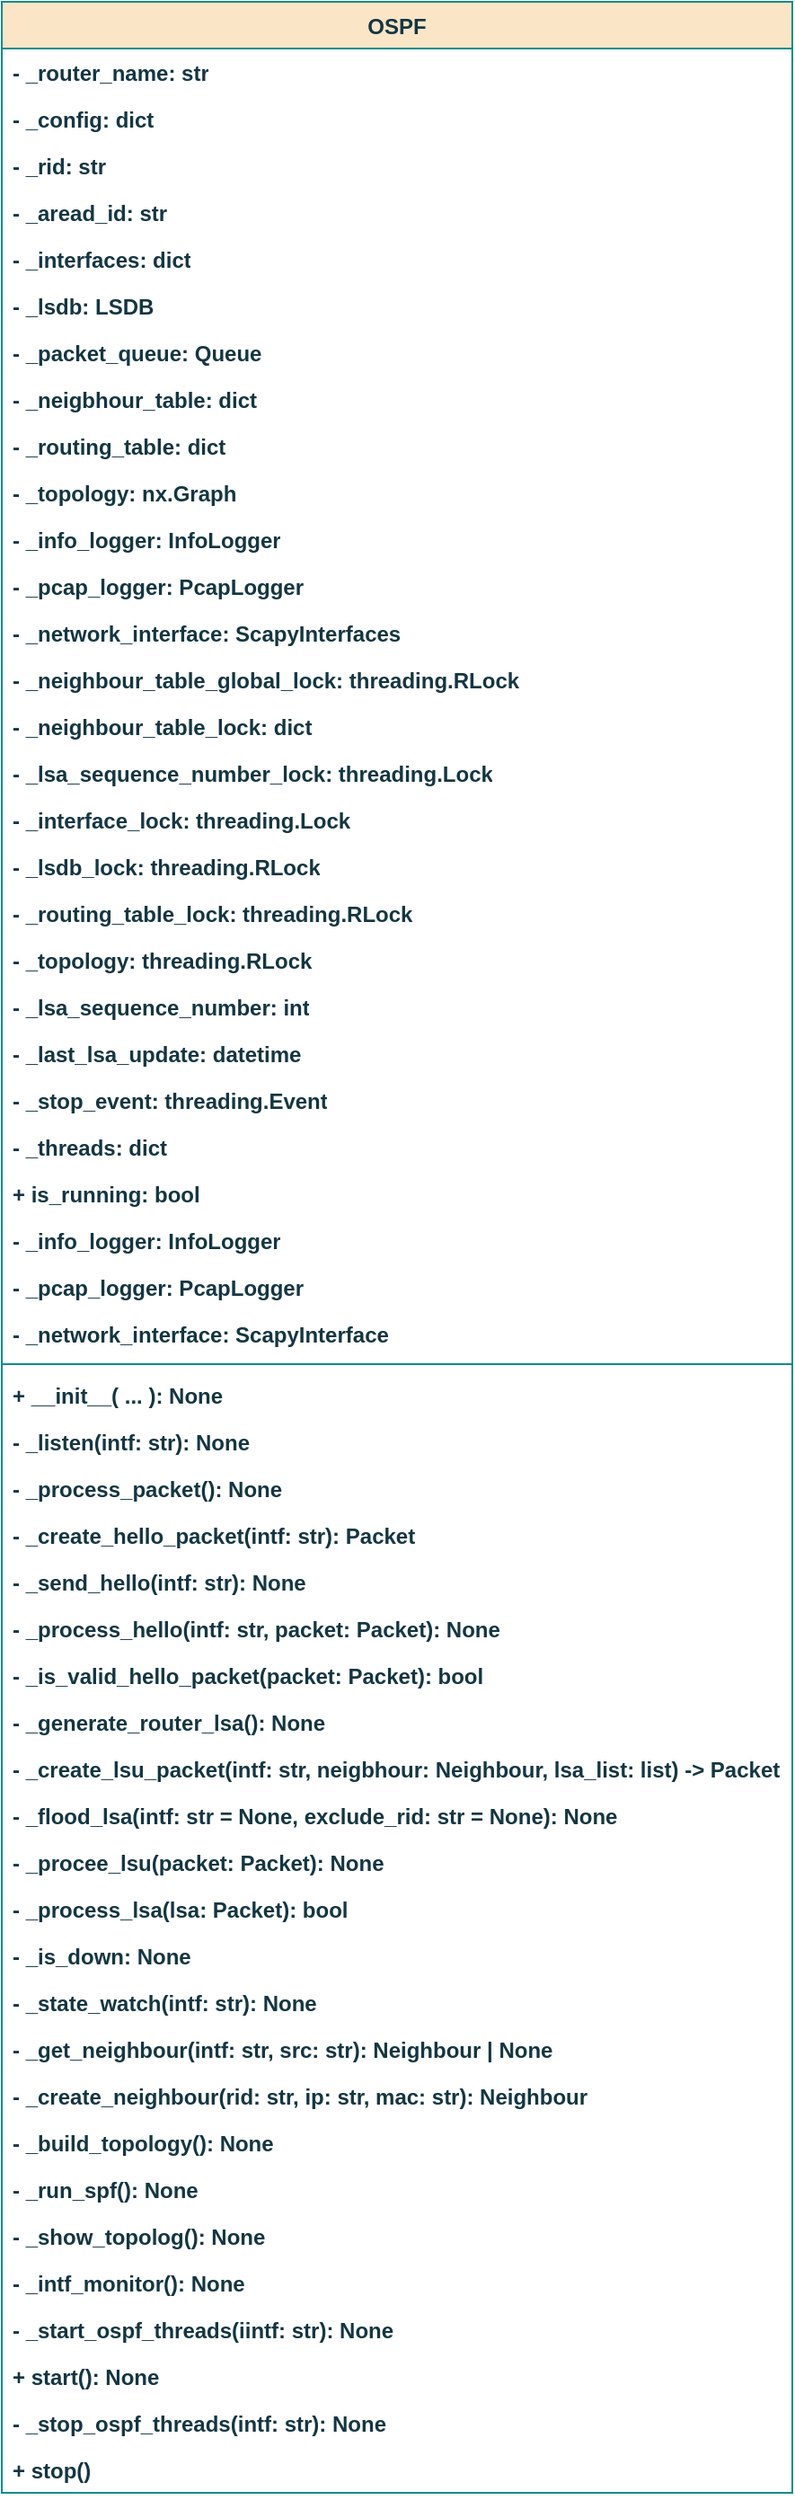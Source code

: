 <mxfile version="26.2.15" pages="10">
  <diagram id="KQO35H436Wx3IzOmWRF-" name="ospf_osztalydiagram">
    <mxGraphModel dx="661" dy="1060" grid="1" gridSize="10" guides="1" tooltips="1" connect="1" arrows="1" fold="1" page="1" pageScale="1" pageWidth="850" pageHeight="1100" math="0" shadow="0">
      <root>
        <mxCell id="0" />
        <mxCell id="1" parent="0" />
        <mxCell id="g1YLWaHeByZ14Vgw91jg-1" value="OSPF" style="swimlane;fontStyle=1;align=center;verticalAlign=top;childLayout=stackLayout;horizontal=1;startSize=26;horizontalStack=0;resizeParent=1;resizeParentMax=0;resizeLast=0;collapsible=1;marginBottom=0;whiteSpace=wrap;html=1;strokeColor=#0F8B8D;fontFamily=Helvetica;fontSize=12;fontColor=#143642;labelBackgroundColor=none;fillColor=#FAE5C7;" vertex="1" parent="1">
          <mxGeometry x="370" y="40" width="440" height="1386" as="geometry" />
        </mxCell>
        <mxCell id="g1YLWaHeByZ14Vgw91jg-20" value="- _router_name: str" style="text;strokeColor=none;fillColor=none;align=left;verticalAlign=top;spacingLeft=4;spacingRight=4;overflow=hidden;rotatable=0;points=[[0,0.5],[1,0.5]];portConstraint=eastwest;whiteSpace=wrap;html=1;fontFamily=Helvetica;fontSize=12;fontColor=#143642;fontStyle=1;labelBackgroundColor=none;horizontal=1;" vertex="1" parent="g1YLWaHeByZ14Vgw91jg-1">
          <mxGeometry y="26" width="440" height="26" as="geometry" />
        </mxCell>
        <mxCell id="g1YLWaHeByZ14Vgw91jg-21" value="- _config: dict" style="text;strokeColor=none;fillColor=none;align=left;verticalAlign=top;spacingLeft=4;spacingRight=4;overflow=hidden;rotatable=0;points=[[0,0.5],[1,0.5]];portConstraint=eastwest;whiteSpace=wrap;html=1;fontFamily=Helvetica;fontSize=12;fontColor=#143642;fontStyle=1;labelBackgroundColor=none;horizontal=1;" vertex="1" parent="g1YLWaHeByZ14Vgw91jg-1">
          <mxGeometry y="52" width="440" height="26" as="geometry" />
        </mxCell>
        <mxCell id="g1YLWaHeByZ14Vgw91jg-2" value="- _rid: str" style="text;strokeColor=none;fillColor=none;align=left;verticalAlign=top;spacingLeft=4;spacingRight=4;overflow=hidden;rotatable=0;points=[[0,0.5],[1,0.5]];portConstraint=eastwest;whiteSpace=wrap;html=1;fontFamily=Helvetica;fontSize=12;fontColor=#143642;fontStyle=1;labelBackgroundColor=none;horizontal=1;" vertex="1" parent="g1YLWaHeByZ14Vgw91jg-1">
          <mxGeometry y="78" width="440" height="26" as="geometry" />
        </mxCell>
        <mxCell id="g1YLWaHeByZ14Vgw91jg-3" value="- _aread_id: str" style="text;strokeColor=none;fillColor=none;align=left;verticalAlign=top;spacingLeft=4;spacingRight=4;overflow=hidden;rotatable=0;points=[[0,0.5],[1,0.5]];portConstraint=eastwest;whiteSpace=wrap;html=1;fontFamily=Helvetica;fontSize=12;fontColor=#143642;fontStyle=1;labelBackgroundColor=none;horizontal=1;" vertex="1" parent="g1YLWaHeByZ14Vgw91jg-1">
          <mxGeometry y="104" width="440" height="26" as="geometry" />
        </mxCell>
        <mxCell id="g1YLWaHeByZ14Vgw91jg-22" value="- _interfaces: dict" style="text;strokeColor=none;fillColor=none;align=left;verticalAlign=top;spacingLeft=4;spacingRight=4;overflow=hidden;rotatable=0;points=[[0,0.5],[1,0.5]];portConstraint=eastwest;whiteSpace=wrap;html=1;fontFamily=Helvetica;fontSize=12;fontColor=#143642;fontStyle=1;labelBackgroundColor=none;horizontal=1;" vertex="1" parent="g1YLWaHeByZ14Vgw91jg-1">
          <mxGeometry y="130" width="440" height="26" as="geometry" />
        </mxCell>
        <mxCell id="g1YLWaHeByZ14Vgw91jg-4" value="- _lsdb: LSDB" style="text;strokeColor=none;fillColor=none;align=left;verticalAlign=top;spacingLeft=4;spacingRight=4;overflow=hidden;rotatable=0;points=[[0,0.5],[1,0.5]];portConstraint=eastwest;whiteSpace=wrap;html=1;fontFamily=Helvetica;fontSize=12;fontColor=#143642;fontStyle=1;labelBackgroundColor=none;horizontal=1;" vertex="1" parent="g1YLWaHeByZ14Vgw91jg-1">
          <mxGeometry y="156" width="440" height="26" as="geometry" />
        </mxCell>
        <mxCell id="g1YLWaHeByZ14Vgw91jg-23" value="- _packet_queue: Queue" style="text;strokeColor=none;fillColor=none;align=left;verticalAlign=top;spacingLeft=4;spacingRight=4;overflow=hidden;rotatable=0;points=[[0,0.5],[1,0.5]];portConstraint=eastwest;whiteSpace=wrap;html=1;fontFamily=Helvetica;fontSize=12;fontColor=#143642;fontStyle=1;labelBackgroundColor=none;horizontal=1;" vertex="1" parent="g1YLWaHeByZ14Vgw91jg-1">
          <mxGeometry y="182" width="440" height="26" as="geometry" />
        </mxCell>
        <mxCell id="g1YLWaHeByZ14Vgw91jg-8" value="- _neigbhour_table: dict" style="text;strokeColor=none;fillColor=none;align=left;verticalAlign=top;spacingLeft=4;spacingRight=4;overflow=hidden;rotatable=0;points=[[0,0.5],[1,0.5]];portConstraint=eastwest;whiteSpace=wrap;html=1;fontFamily=Helvetica;fontSize=12;fontColor=#143642;fontStyle=1;labelBackgroundColor=none;horizontal=1;" vertex="1" parent="g1YLWaHeByZ14Vgw91jg-1">
          <mxGeometry y="208" width="440" height="26" as="geometry" />
        </mxCell>
        <mxCell id="g1YLWaHeByZ14Vgw91jg-5" value="- _routing_table: dict" style="text;strokeColor=none;fillColor=none;align=left;verticalAlign=top;spacingLeft=4;spacingRight=4;overflow=hidden;rotatable=0;points=[[0,0.5],[1,0.5]];portConstraint=eastwest;whiteSpace=wrap;html=1;fontFamily=Helvetica;fontSize=12;fontColor=#143642;fontStyle=1;labelBackgroundColor=none;horizontal=1;" vertex="1" parent="g1YLWaHeByZ14Vgw91jg-1">
          <mxGeometry y="234" width="440" height="26" as="geometry" />
        </mxCell>
        <mxCell id="g1YLWaHeByZ14Vgw91jg-24" value="- _topology: nx.Graph" style="text;strokeColor=none;fillColor=none;align=left;verticalAlign=top;spacingLeft=4;spacingRight=4;overflow=hidden;rotatable=0;points=[[0,0.5],[1,0.5]];portConstraint=eastwest;whiteSpace=wrap;html=1;fontFamily=Helvetica;fontSize=12;fontColor=#143642;fontStyle=1;labelBackgroundColor=none;horizontal=1;" vertex="1" parent="g1YLWaHeByZ14Vgw91jg-1">
          <mxGeometry y="260" width="440" height="26" as="geometry" />
        </mxCell>
        <mxCell id="g1YLWaHeByZ14Vgw91jg-6" value="- _info_logger: InfoLogger" style="text;strokeColor=none;fillColor=none;align=left;verticalAlign=top;spacingLeft=4;spacingRight=4;overflow=hidden;rotatable=0;points=[[0,0.5],[1,0.5]];portConstraint=eastwest;whiteSpace=wrap;html=1;fontFamily=Helvetica;fontSize=12;fontColor=#143642;fontStyle=1;labelBackgroundColor=none;horizontal=1;" vertex="1" parent="g1YLWaHeByZ14Vgw91jg-1">
          <mxGeometry y="286" width="440" height="26" as="geometry" />
        </mxCell>
        <mxCell id="g1YLWaHeByZ14Vgw91jg-7" value="- _pcap_logger: PcapLogger" style="text;strokeColor=none;fillColor=none;align=left;verticalAlign=top;spacingLeft=4;spacingRight=4;overflow=hidden;rotatable=0;points=[[0,0.5],[1,0.5]];portConstraint=eastwest;whiteSpace=wrap;html=1;fontFamily=Helvetica;fontSize=12;fontColor=#143642;fontStyle=1;labelBackgroundColor=none;horizontal=1;" vertex="1" parent="g1YLWaHeByZ14Vgw91jg-1">
          <mxGeometry y="312" width="440" height="26" as="geometry" />
        </mxCell>
        <mxCell id="g1YLWaHeByZ14Vgw91jg-9" value="- _network_interface: ScapyInterfaces" style="text;strokeColor=none;fillColor=none;align=left;verticalAlign=top;spacingLeft=4;spacingRight=4;overflow=hidden;rotatable=0;points=[[0,0.5],[1,0.5]];portConstraint=eastwest;whiteSpace=wrap;html=1;fontFamily=Helvetica;fontSize=12;fontColor=#143642;fontStyle=1;labelBackgroundColor=none;horizontal=1;" vertex="1" parent="g1YLWaHeByZ14Vgw91jg-1">
          <mxGeometry y="338" width="440" height="26" as="geometry" />
        </mxCell>
        <mxCell id="g1YLWaHeByZ14Vgw91jg-10" value="- _neighbour_table_global_lock: threading.RLock" style="text;strokeColor=none;fillColor=none;align=left;verticalAlign=top;spacingLeft=4;spacingRight=4;overflow=hidden;rotatable=0;points=[[0,0.5],[1,0.5]];portConstraint=eastwest;whiteSpace=wrap;html=1;fontFamily=Helvetica;fontSize=12;fontColor=#143642;fontStyle=1;labelBackgroundColor=none;horizontal=1;" vertex="1" parent="g1YLWaHeByZ14Vgw91jg-1">
          <mxGeometry y="364" width="440" height="26" as="geometry" />
        </mxCell>
        <mxCell id="g1YLWaHeByZ14Vgw91jg-25" value="- _neighbour_table_lock: dict" style="text;strokeColor=none;fillColor=none;align=left;verticalAlign=top;spacingLeft=4;spacingRight=4;overflow=hidden;rotatable=0;points=[[0,0.5],[1,0.5]];portConstraint=eastwest;whiteSpace=wrap;html=1;fontFamily=Helvetica;fontSize=12;fontColor=#143642;fontStyle=1;labelBackgroundColor=none;horizontal=1;" vertex="1" parent="g1YLWaHeByZ14Vgw91jg-1">
          <mxGeometry y="390" width="440" height="26" as="geometry" />
        </mxCell>
        <mxCell id="g1YLWaHeByZ14Vgw91jg-26" value="- _lsa_sequence_number_lock: threading.Lock" style="text;strokeColor=none;fillColor=none;align=left;verticalAlign=top;spacingLeft=4;spacingRight=4;overflow=hidden;rotatable=0;points=[[0,0.5],[1,0.5]];portConstraint=eastwest;whiteSpace=wrap;html=1;fontFamily=Helvetica;fontSize=12;fontColor=#143642;fontStyle=1;labelBackgroundColor=none;horizontal=1;" vertex="1" parent="g1YLWaHeByZ14Vgw91jg-1">
          <mxGeometry y="416" width="440" height="26" as="geometry" />
        </mxCell>
        <mxCell id="g1YLWaHeByZ14Vgw91jg-27" value="- _interface_lock: threading.Lock" style="text;strokeColor=none;fillColor=none;align=left;verticalAlign=top;spacingLeft=4;spacingRight=4;overflow=hidden;rotatable=0;points=[[0,0.5],[1,0.5]];portConstraint=eastwest;whiteSpace=wrap;html=1;fontFamily=Helvetica;fontSize=12;fontColor=#143642;fontStyle=1;labelBackgroundColor=none;horizontal=1;" vertex="1" parent="g1YLWaHeByZ14Vgw91jg-1">
          <mxGeometry y="442" width="440" height="26" as="geometry" />
        </mxCell>
        <mxCell id="g1YLWaHeByZ14Vgw91jg-28" value="- _lsdb_lock: threading.RLock" style="text;strokeColor=none;fillColor=none;align=left;verticalAlign=top;spacingLeft=4;spacingRight=4;overflow=hidden;rotatable=0;points=[[0,0.5],[1,0.5]];portConstraint=eastwest;whiteSpace=wrap;html=1;fontFamily=Helvetica;fontSize=12;fontColor=#143642;fontStyle=1;labelBackgroundColor=none;horizontal=1;" vertex="1" parent="g1YLWaHeByZ14Vgw91jg-1">
          <mxGeometry y="468" width="440" height="26" as="geometry" />
        </mxCell>
        <mxCell id="g1YLWaHeByZ14Vgw91jg-29" value="- _routing_table_lock: threading.RLock" style="text;strokeColor=none;fillColor=none;align=left;verticalAlign=top;spacingLeft=4;spacingRight=4;overflow=hidden;rotatable=0;points=[[0,0.5],[1,0.5]];portConstraint=eastwest;whiteSpace=wrap;html=1;fontFamily=Helvetica;fontSize=12;fontColor=#143642;fontStyle=1;labelBackgroundColor=none;horizontal=1;" vertex="1" parent="g1YLWaHeByZ14Vgw91jg-1">
          <mxGeometry y="494" width="440" height="26" as="geometry" />
        </mxCell>
        <mxCell id="g1YLWaHeByZ14Vgw91jg-30" value="- _topology: threading.RLock" style="text;strokeColor=none;fillColor=none;align=left;verticalAlign=top;spacingLeft=4;spacingRight=4;overflow=hidden;rotatable=0;points=[[0,0.5],[1,0.5]];portConstraint=eastwest;whiteSpace=wrap;html=1;fontFamily=Helvetica;fontSize=12;fontColor=#143642;fontStyle=1;labelBackgroundColor=none;horizontal=1;" vertex="1" parent="g1YLWaHeByZ14Vgw91jg-1">
          <mxGeometry y="520" width="440" height="26" as="geometry" />
        </mxCell>
        <mxCell id="g1YLWaHeByZ14Vgw91jg-31" value="- _lsa_sequence_number: int" style="text;strokeColor=none;fillColor=none;align=left;verticalAlign=top;spacingLeft=4;spacingRight=4;overflow=hidden;rotatable=0;points=[[0,0.5],[1,0.5]];portConstraint=eastwest;whiteSpace=wrap;html=1;fontFamily=Helvetica;fontSize=12;fontColor=#143642;fontStyle=1;labelBackgroundColor=none;horizontal=1;" vertex="1" parent="g1YLWaHeByZ14Vgw91jg-1">
          <mxGeometry y="546" width="440" height="26" as="geometry" />
        </mxCell>
        <mxCell id="g1YLWaHeByZ14Vgw91jg-32" value="- _last_lsa_update: datetime" style="text;strokeColor=none;fillColor=none;align=left;verticalAlign=top;spacingLeft=4;spacingRight=4;overflow=hidden;rotatable=0;points=[[0,0.5],[1,0.5]];portConstraint=eastwest;whiteSpace=wrap;html=1;fontFamily=Helvetica;fontSize=12;fontColor=#143642;fontStyle=1;labelBackgroundColor=none;horizontal=1;" vertex="1" parent="g1YLWaHeByZ14Vgw91jg-1">
          <mxGeometry y="572" width="440" height="26" as="geometry" />
        </mxCell>
        <mxCell id="g1YLWaHeByZ14Vgw91jg-33" value="- _stop_event: threading.Event" style="text;strokeColor=none;fillColor=none;align=left;verticalAlign=top;spacingLeft=4;spacingRight=4;overflow=hidden;rotatable=0;points=[[0,0.5],[1,0.5]];portConstraint=eastwest;whiteSpace=wrap;html=1;fontFamily=Helvetica;fontSize=12;fontColor=#143642;fontStyle=1;labelBackgroundColor=none;horizontal=1;" vertex="1" parent="g1YLWaHeByZ14Vgw91jg-1">
          <mxGeometry y="598" width="440" height="26" as="geometry" />
        </mxCell>
        <mxCell id="g1YLWaHeByZ14Vgw91jg-34" value="- _threads: dict" style="text;strokeColor=none;fillColor=none;align=left;verticalAlign=top;spacingLeft=4;spacingRight=4;overflow=hidden;rotatable=0;points=[[0,0.5],[1,0.5]];portConstraint=eastwest;whiteSpace=wrap;html=1;fontFamily=Helvetica;fontSize=12;fontColor=#143642;fontStyle=1;labelBackgroundColor=none;horizontal=1;" vertex="1" parent="g1YLWaHeByZ14Vgw91jg-1">
          <mxGeometry y="624" width="440" height="26" as="geometry" />
        </mxCell>
        <mxCell id="g1YLWaHeByZ14Vgw91jg-35" value="+ is_running: bool" style="text;strokeColor=none;fillColor=none;align=left;verticalAlign=top;spacingLeft=4;spacingRight=4;overflow=hidden;rotatable=0;points=[[0,0.5],[1,0.5]];portConstraint=eastwest;whiteSpace=wrap;html=1;fontFamily=Helvetica;fontSize=12;fontColor=#143642;fontStyle=1;labelBackgroundColor=none;horizontal=1;" vertex="1" parent="g1YLWaHeByZ14Vgw91jg-1">
          <mxGeometry y="650" width="440" height="26" as="geometry" />
        </mxCell>
        <mxCell id="g1YLWaHeByZ14Vgw91jg-36" value="- _info_logger: InfoLogger" style="text;strokeColor=none;fillColor=none;align=left;verticalAlign=top;spacingLeft=4;spacingRight=4;overflow=hidden;rotatable=0;points=[[0,0.5],[1,0.5]];portConstraint=eastwest;whiteSpace=wrap;html=1;fontFamily=Helvetica;fontSize=12;fontColor=#143642;fontStyle=1;labelBackgroundColor=none;horizontal=1;" vertex="1" parent="g1YLWaHeByZ14Vgw91jg-1">
          <mxGeometry y="676" width="440" height="26" as="geometry" />
        </mxCell>
        <mxCell id="g1YLWaHeByZ14Vgw91jg-73" value="- _pcap_logger: PcapLogger" style="text;strokeColor=none;fillColor=none;align=left;verticalAlign=top;spacingLeft=4;spacingRight=4;overflow=hidden;rotatable=0;points=[[0,0.5],[1,0.5]];portConstraint=eastwest;whiteSpace=wrap;html=1;fontFamily=Helvetica;fontSize=12;fontColor=#143642;fontStyle=1;labelBackgroundColor=none;horizontal=1;" vertex="1" parent="g1YLWaHeByZ14Vgw91jg-1">
          <mxGeometry y="702" width="440" height="26" as="geometry" />
        </mxCell>
        <mxCell id="g1YLWaHeByZ14Vgw91jg-74" value="- _network_interface: ScapyInterface" style="text;strokeColor=none;fillColor=none;align=left;verticalAlign=top;spacingLeft=4;spacingRight=4;overflow=hidden;rotatable=0;points=[[0,0.5],[1,0.5]];portConstraint=eastwest;whiteSpace=wrap;html=1;fontFamily=Helvetica;fontSize=12;fontColor=#143642;fontStyle=1;labelBackgroundColor=none;horizontal=1;" vertex="1" parent="g1YLWaHeByZ14Vgw91jg-1">
          <mxGeometry y="728" width="440" height="26" as="geometry" />
        </mxCell>
        <mxCell id="g1YLWaHeByZ14Vgw91jg-11" value="" style="line;strokeWidth=1;fillColor=#FAE5C7;align=center;verticalAlign=top;spacingTop=-1;spacingLeft=3;spacingRight=3;rotatable=0;labelPosition=right;points=[];portConstraint=eastwest;strokeColor=#0F8B8D;fontFamily=Helvetica;fontSize=12;fontColor=#143642;fontStyle=1;labelBackgroundColor=none;horizontal=1;" vertex="1" parent="g1YLWaHeByZ14Vgw91jg-1">
          <mxGeometry y="754" width="440" height="8" as="geometry" />
        </mxCell>
        <mxCell id="g1YLWaHeByZ14Vgw91jg-12" value="+ __init__( ... ): None" style="text;strokeColor=none;fillColor=none;align=left;verticalAlign=top;spacingLeft=4;spacingRight=4;overflow=hidden;rotatable=0;points=[[0,0.5],[1,0.5]];portConstraint=eastwest;whiteSpace=wrap;html=1;fontFamily=Helvetica;fontSize=12;fontColor=#143642;fontStyle=1;labelBackgroundColor=none;horizontal=1;" vertex="1" parent="g1YLWaHeByZ14Vgw91jg-1">
          <mxGeometry y="762" width="440" height="26" as="geometry" />
        </mxCell>
        <mxCell id="g1YLWaHeByZ14Vgw91jg-13" value="- _listen(intf: str): None" style="text;strokeColor=none;fillColor=none;align=left;verticalAlign=top;spacingLeft=4;spacingRight=4;overflow=hidden;rotatable=0;points=[[0,0.5],[1,0.5]];portConstraint=eastwest;whiteSpace=wrap;html=1;fontFamily=Helvetica;fontSize=12;fontColor=#143642;fontStyle=1;labelBackgroundColor=none;horizontal=1;" vertex="1" parent="g1YLWaHeByZ14Vgw91jg-1">
          <mxGeometry y="788" width="440" height="26" as="geometry" />
        </mxCell>
        <mxCell id="g1YLWaHeByZ14Vgw91jg-17" value="- _process_packet(): None" style="text;strokeColor=none;fillColor=none;align=left;verticalAlign=top;spacingLeft=4;spacingRight=4;overflow=hidden;rotatable=0;points=[[0,0.5],[1,0.5]];portConstraint=eastwest;whiteSpace=wrap;html=1;fontFamily=Helvetica;fontSize=12;fontColor=#143642;fontStyle=1;labelBackgroundColor=none;horizontal=1;" vertex="1" parent="g1YLWaHeByZ14Vgw91jg-1">
          <mxGeometry y="814" width="440" height="26" as="geometry" />
        </mxCell>
        <mxCell id="g1YLWaHeByZ14Vgw91jg-19" value="- _create_hello_packet(intf: str): Packet" style="text;strokeColor=none;fillColor=none;align=left;verticalAlign=top;spacingLeft=4;spacingRight=4;overflow=hidden;rotatable=0;points=[[0,0.5],[1,0.5]];portConstraint=eastwest;whiteSpace=wrap;html=1;fontFamily=Helvetica;fontSize=12;fontColor=#143642;fontStyle=1;labelBackgroundColor=none;horizontal=1;" vertex="1" parent="g1YLWaHeByZ14Vgw91jg-1">
          <mxGeometry y="840" width="440" height="26" as="geometry" />
        </mxCell>
        <mxCell id="g1YLWaHeByZ14Vgw91jg-14" value="- _send_hello(intf: str): None" style="text;strokeColor=none;fillColor=none;align=left;verticalAlign=top;spacingLeft=4;spacingRight=4;overflow=hidden;rotatable=0;points=[[0,0.5],[1,0.5]];portConstraint=eastwest;whiteSpace=wrap;html=1;fontFamily=Helvetica;fontSize=12;fontColor=#143642;fontStyle=1;labelBackgroundColor=none;horizontal=1;" vertex="1" parent="g1YLWaHeByZ14Vgw91jg-1">
          <mxGeometry y="866" width="440" height="26" as="geometry" />
        </mxCell>
        <mxCell id="g1YLWaHeByZ14Vgw91jg-75" value="- _process_hello(intf: str, packet: Packet): None" style="text;strokeColor=none;fillColor=none;align=left;verticalAlign=top;spacingLeft=4;spacingRight=4;overflow=hidden;rotatable=0;points=[[0,0.5],[1,0.5]];portConstraint=eastwest;whiteSpace=wrap;html=1;fontFamily=Helvetica;fontSize=12;fontColor=#143642;fontStyle=1;labelBackgroundColor=none;horizontal=1;" vertex="1" parent="g1YLWaHeByZ14Vgw91jg-1">
          <mxGeometry y="892" width="440" height="26" as="geometry" />
        </mxCell>
        <mxCell id="g1YLWaHeByZ14Vgw91jg-76" value="- _is_valid_hello_packet(packet: Packet): bool" style="text;strokeColor=none;fillColor=none;align=left;verticalAlign=top;spacingLeft=4;spacingRight=4;overflow=hidden;rotatable=0;points=[[0,0.5],[1,0.5]];portConstraint=eastwest;whiteSpace=wrap;html=1;fontFamily=Helvetica;fontSize=12;fontColor=#143642;fontStyle=1;labelBackgroundColor=none;horizontal=1;" vertex="1" parent="g1YLWaHeByZ14Vgw91jg-1">
          <mxGeometry y="918" width="440" height="26" as="geometry" />
        </mxCell>
        <mxCell id="g1YLWaHeByZ14Vgw91jg-77" value="- _generate_router_lsa(): None" style="text;strokeColor=none;fillColor=none;align=left;verticalAlign=top;spacingLeft=4;spacingRight=4;overflow=hidden;rotatable=0;points=[[0,0.5],[1,0.5]];portConstraint=eastwest;whiteSpace=wrap;html=1;fontFamily=Helvetica;fontSize=12;fontColor=#143642;fontStyle=1;labelBackgroundColor=none;horizontal=1;" vertex="1" parent="g1YLWaHeByZ14Vgw91jg-1">
          <mxGeometry y="944" width="440" height="26" as="geometry" />
        </mxCell>
        <mxCell id="g1YLWaHeByZ14Vgw91jg-18" value="- _create_lsu_packet(intf: str, neigbhour: Neighbour, lsa_list: list) -&amp;gt; Packet" style="text;strokeColor=none;fillColor=none;align=left;verticalAlign=top;spacingLeft=4;spacingRight=4;overflow=hidden;rotatable=0;points=[[0,0.5],[1,0.5]];portConstraint=eastwest;whiteSpace=wrap;html=1;fontFamily=Helvetica;fontSize=12;fontColor=#143642;fontStyle=1;labelBackgroundColor=none;horizontal=1;" vertex="1" parent="g1YLWaHeByZ14Vgw91jg-1">
          <mxGeometry y="970" width="440" height="26" as="geometry" />
        </mxCell>
        <mxCell id="g1YLWaHeByZ14Vgw91jg-78" value="- _flood_lsa(intf: str = None, exclude_rid: str = None): None" style="text;strokeColor=none;fillColor=none;align=left;verticalAlign=top;spacingLeft=4;spacingRight=4;overflow=hidden;rotatable=0;points=[[0,0.5],[1,0.5]];portConstraint=eastwest;whiteSpace=wrap;html=1;fontFamily=Helvetica;fontSize=12;fontColor=#143642;fontStyle=1;labelBackgroundColor=none;horizontal=1;" vertex="1" parent="g1YLWaHeByZ14Vgw91jg-1">
          <mxGeometry y="996" width="440" height="26" as="geometry" />
        </mxCell>
        <mxCell id="g1YLWaHeByZ14Vgw91jg-79" value="- _procee_lsu(packet: Packet): None" style="text;strokeColor=none;fillColor=none;align=left;verticalAlign=top;spacingLeft=4;spacingRight=4;overflow=hidden;rotatable=0;points=[[0,0.5],[1,0.5]];portConstraint=eastwest;whiteSpace=wrap;html=1;fontFamily=Helvetica;fontSize=12;fontColor=#143642;fontStyle=1;labelBackgroundColor=none;horizontal=1;" vertex="1" parent="g1YLWaHeByZ14Vgw91jg-1">
          <mxGeometry y="1022" width="440" height="26" as="geometry" />
        </mxCell>
        <mxCell id="g1YLWaHeByZ14Vgw91jg-80" value="- _process_lsa(lsa: Packet): bool" style="text;strokeColor=none;fillColor=none;align=left;verticalAlign=top;spacingLeft=4;spacingRight=4;overflow=hidden;rotatable=0;points=[[0,0.5],[1,0.5]];portConstraint=eastwest;whiteSpace=wrap;html=1;fontFamily=Helvetica;fontSize=12;fontColor=#143642;fontStyle=1;labelBackgroundColor=none;horizontal=1;" vertex="1" parent="g1YLWaHeByZ14Vgw91jg-1">
          <mxGeometry y="1048" width="440" height="26" as="geometry" />
        </mxCell>
        <mxCell id="g1YLWaHeByZ14Vgw91jg-81" value="- _is_down: None" style="text;strokeColor=none;fillColor=none;align=left;verticalAlign=top;spacingLeft=4;spacingRight=4;overflow=hidden;rotatable=0;points=[[0,0.5],[1,0.5]];portConstraint=eastwest;whiteSpace=wrap;html=1;fontFamily=Helvetica;fontSize=12;fontColor=#143642;fontStyle=1;labelBackgroundColor=none;horizontal=1;" vertex="1" parent="g1YLWaHeByZ14Vgw91jg-1">
          <mxGeometry y="1074" width="440" height="26" as="geometry" />
        </mxCell>
        <mxCell id="g1YLWaHeByZ14Vgw91jg-82" value="- _state_watch(intf: str): None" style="text;strokeColor=none;fillColor=none;align=left;verticalAlign=top;spacingLeft=4;spacingRight=4;overflow=hidden;rotatable=0;points=[[0,0.5],[1,0.5]];portConstraint=eastwest;whiteSpace=wrap;html=1;fontFamily=Helvetica;fontSize=12;fontColor=#143642;fontStyle=1;labelBackgroundColor=none;horizontal=1;" vertex="1" parent="g1YLWaHeByZ14Vgw91jg-1">
          <mxGeometry y="1100" width="440" height="26" as="geometry" />
        </mxCell>
        <mxCell id="g1YLWaHeByZ14Vgw91jg-83" value="- _get_neighbour(intf: str, src: str): Neighbour | None" style="text;strokeColor=none;fillColor=none;align=left;verticalAlign=top;spacingLeft=4;spacingRight=4;overflow=hidden;rotatable=0;points=[[0,0.5],[1,0.5]];portConstraint=eastwest;whiteSpace=wrap;html=1;fontFamily=Helvetica;fontSize=12;fontColor=#143642;fontStyle=1;labelBackgroundColor=none;horizontal=1;" vertex="1" parent="g1YLWaHeByZ14Vgw91jg-1">
          <mxGeometry y="1126" width="440" height="26" as="geometry" />
        </mxCell>
        <mxCell id="g1YLWaHeByZ14Vgw91jg-84" value="- _create_neighbour(rid: str, ip: str, mac: str): Neighbour" style="text;strokeColor=none;fillColor=none;align=left;verticalAlign=top;spacingLeft=4;spacingRight=4;overflow=hidden;rotatable=0;points=[[0,0.5],[1,0.5]];portConstraint=eastwest;whiteSpace=wrap;html=1;fontFamily=Helvetica;fontSize=12;fontColor=#143642;fontStyle=1;labelBackgroundColor=none;horizontal=1;" vertex="1" parent="g1YLWaHeByZ14Vgw91jg-1">
          <mxGeometry y="1152" width="440" height="26" as="geometry" />
        </mxCell>
        <mxCell id="g1YLWaHeByZ14Vgw91jg-15" value="- _build_topology(): None" style="text;strokeColor=none;fillColor=none;align=left;verticalAlign=top;spacingLeft=4;spacingRight=4;overflow=hidden;rotatable=0;points=[[0,0.5],[1,0.5]];portConstraint=eastwest;whiteSpace=wrap;html=1;fontFamily=Helvetica;fontSize=12;fontColor=#143642;fontStyle=1;labelBackgroundColor=none;horizontal=1;" vertex="1" parent="g1YLWaHeByZ14Vgw91jg-1">
          <mxGeometry y="1178" width="440" height="26" as="geometry" />
        </mxCell>
        <mxCell id="g1YLWaHeByZ14Vgw91jg-85" value="- _run_spf(): None" style="text;strokeColor=none;fillColor=none;align=left;verticalAlign=top;spacingLeft=4;spacingRight=4;overflow=hidden;rotatable=0;points=[[0,0.5],[1,0.5]];portConstraint=eastwest;whiteSpace=wrap;html=1;fontFamily=Helvetica;fontSize=12;fontColor=#143642;fontStyle=1;labelBackgroundColor=none;horizontal=1;" vertex="1" parent="g1YLWaHeByZ14Vgw91jg-1">
          <mxGeometry y="1204" width="440" height="26" as="geometry" />
        </mxCell>
        <mxCell id="g1YLWaHeByZ14Vgw91jg-16" value="- _show_topolog(): None" style="text;strokeColor=none;fillColor=none;align=left;verticalAlign=top;spacingLeft=4;spacingRight=4;overflow=hidden;rotatable=0;points=[[0,0.5],[1,0.5]];portConstraint=eastwest;whiteSpace=wrap;html=1;fontFamily=Helvetica;fontSize=12;fontColor=#143642;fontStyle=1;labelBackgroundColor=none;horizontal=1;" vertex="1" parent="g1YLWaHeByZ14Vgw91jg-1">
          <mxGeometry y="1230" width="440" height="26" as="geometry" />
        </mxCell>
        <mxCell id="g1YLWaHeByZ14Vgw91jg-86" value="- _intf_monitor(): None" style="text;strokeColor=none;fillColor=none;align=left;verticalAlign=top;spacingLeft=4;spacingRight=4;overflow=hidden;rotatable=0;points=[[0,0.5],[1,0.5]];portConstraint=eastwest;whiteSpace=wrap;html=1;fontFamily=Helvetica;fontSize=12;fontColor=#143642;fontStyle=1;labelBackgroundColor=none;horizontal=1;" vertex="1" parent="g1YLWaHeByZ14Vgw91jg-1">
          <mxGeometry y="1256" width="440" height="26" as="geometry" />
        </mxCell>
        <mxCell id="g1YLWaHeByZ14Vgw91jg-87" value="- _start_ospf_threads(iintf: str): None" style="text;strokeColor=none;fillColor=none;align=left;verticalAlign=top;spacingLeft=4;spacingRight=4;overflow=hidden;rotatable=0;points=[[0,0.5],[1,0.5]];portConstraint=eastwest;whiteSpace=wrap;html=1;fontFamily=Helvetica;fontSize=12;fontColor=#143642;fontStyle=1;labelBackgroundColor=none;horizontal=1;" vertex="1" parent="g1YLWaHeByZ14Vgw91jg-1">
          <mxGeometry y="1282" width="440" height="26" as="geometry" />
        </mxCell>
        <mxCell id="g1YLWaHeByZ14Vgw91jg-88" value="+ start(): None" style="text;strokeColor=none;fillColor=none;align=left;verticalAlign=top;spacingLeft=4;spacingRight=4;overflow=hidden;rotatable=0;points=[[0,0.5],[1,0.5]];portConstraint=eastwest;whiteSpace=wrap;html=1;fontFamily=Helvetica;fontSize=12;fontColor=#143642;fontStyle=1;labelBackgroundColor=none;horizontal=1;" vertex="1" parent="g1YLWaHeByZ14Vgw91jg-1">
          <mxGeometry y="1308" width="440" height="26" as="geometry" />
        </mxCell>
        <mxCell id="g1YLWaHeByZ14Vgw91jg-89" value="- _stop_ospf_threads(intf: str): None" style="text;strokeColor=none;fillColor=none;align=left;verticalAlign=top;spacingLeft=4;spacingRight=4;overflow=hidden;rotatable=0;points=[[0,0.5],[1,0.5]];portConstraint=eastwest;whiteSpace=wrap;html=1;fontFamily=Helvetica;fontSize=12;fontColor=#143642;fontStyle=1;labelBackgroundColor=none;horizontal=1;" vertex="1" parent="g1YLWaHeByZ14Vgw91jg-1">
          <mxGeometry y="1334" width="440" height="26" as="geometry" />
        </mxCell>
        <mxCell id="g1YLWaHeByZ14Vgw91jg-90" value="+ stop()" style="text;strokeColor=none;fillColor=none;align=left;verticalAlign=top;spacingLeft=4;spacingRight=4;overflow=hidden;rotatable=0;points=[[0,0.5],[1,0.5]];portConstraint=eastwest;whiteSpace=wrap;html=1;fontFamily=Helvetica;fontSize=12;fontColor=#143642;fontStyle=1;labelBackgroundColor=none;horizontal=1;" vertex="1" parent="g1YLWaHeByZ14Vgw91jg-1">
          <mxGeometry y="1360" width="440" height="26" as="geometry" />
        </mxCell>
      </root>
    </mxGraphModel>
  </diagram>
  <diagram id="QbKV_5Oktrnt0pgd7gA4" name="ospf_core_osztalydiagram">
    <mxGraphModel dx="1176" dy="1884" grid="1" gridSize="10" guides="1" tooltips="1" connect="1" arrows="1" fold="1" page="1" pageScale="1" pageWidth="850" pageHeight="1100" math="0" shadow="0">
      <root>
        <mxCell id="0" />
        <mxCell id="1" parent="0" />
        <mxCell id="drqNJdCmr3eAC5SxwFgE-1" value="&lt;div&gt;&lt;span style=&quot;font-weight: normal;&quot;&gt;&amp;lt;&amp;lt;enumeration&amp;gt;&amp;gt;&lt;/span&gt;&lt;/div&gt;State" style="swimlane;fontStyle=1;align=center;verticalAlign=top;childLayout=stackLayout;horizontal=1;startSize=40;horizontalStack=0;resizeParent=1;resizeParentMax=0;resizeLast=0;collapsible=1;marginBottom=0;whiteSpace=wrap;html=1;strokeColor=#0F8B8D;fontFamily=Helvetica;fontSize=12;fontColor=#143642;labelBackgroundColor=none;fillColor=#FAE5C7;" vertex="1" parent="1">
          <mxGeometry x="40" y="40" width="160" height="222" as="geometry" />
        </mxCell>
        <mxCell id="drqNJdCmr3eAC5SxwFgE-2" value="&lt;span style=&quot;white-space: pre;&quot;&gt;&#x9;&lt;/span&gt;DOWN" style="text;strokeColor=none;fillColor=none;align=left;verticalAlign=top;spacingLeft=4;spacingRight=4;overflow=hidden;rotatable=0;points=[[0,0.5],[1,0.5]];portConstraint=eastwest;whiteSpace=wrap;html=1;fontFamily=Helvetica;fontSize=12;fontColor=#143642;fontStyle=1;labelBackgroundColor=none;horizontal=1;" vertex="1" parent="drqNJdCmr3eAC5SxwFgE-1">
          <mxGeometry y="40" width="160" height="26" as="geometry" />
        </mxCell>
        <mxCell id="drqNJdCmr3eAC5SxwFgE-5" value="&lt;span style=&quot;white-space: pre;&quot;&gt;&#x9;&lt;/span&gt;INIT" style="text;strokeColor=none;fillColor=none;align=left;verticalAlign=top;spacingLeft=4;spacingRight=4;overflow=hidden;rotatable=0;points=[[0,0.5],[1,0.5]];portConstraint=eastwest;whiteSpace=wrap;html=1;fontFamily=Helvetica;fontSize=12;fontColor=#143642;fontStyle=1;labelBackgroundColor=none;horizontal=1;" vertex="1" parent="drqNJdCmr3eAC5SxwFgE-1">
          <mxGeometry y="66" width="160" height="26" as="geometry" />
        </mxCell>
        <mxCell id="drqNJdCmr3eAC5SxwFgE-6" value="&lt;span style=&quot;white-space: pre;&quot;&gt;&#x9;&lt;/span&gt;TWOWAY" style="text;strokeColor=none;fillColor=none;align=left;verticalAlign=top;spacingLeft=4;spacingRight=4;overflow=hidden;rotatable=0;points=[[0,0.5],[1,0.5]];portConstraint=eastwest;whiteSpace=wrap;html=1;fontFamily=Helvetica;fontSize=12;fontColor=#143642;fontStyle=1;labelBackgroundColor=none;horizontal=1;" vertex="1" parent="drqNJdCmr3eAC5SxwFgE-1">
          <mxGeometry y="92" width="160" height="26" as="geometry" />
        </mxCell>
        <mxCell id="drqNJdCmr3eAC5SxwFgE-7" value="&lt;span style=&quot;white-space: pre;&quot;&gt;&#x9;&lt;/span&gt;EXSTART" style="text;strokeColor=none;fillColor=none;align=left;verticalAlign=top;spacingLeft=4;spacingRight=4;overflow=hidden;rotatable=0;points=[[0,0.5],[1,0.5]];portConstraint=eastwest;whiteSpace=wrap;html=1;fontFamily=Helvetica;fontSize=12;fontColor=#143642;fontStyle=1;labelBackgroundColor=none;horizontal=1;" vertex="1" parent="drqNJdCmr3eAC5SxwFgE-1">
          <mxGeometry y="118" width="160" height="26" as="geometry" />
        </mxCell>
        <mxCell id="drqNJdCmr3eAC5SxwFgE-8" value="&lt;span style=&quot;white-space: pre;&quot;&gt;&#x9;&lt;/span&gt;EXCHANGE" style="text;strokeColor=none;fillColor=none;align=left;verticalAlign=top;spacingLeft=4;spacingRight=4;overflow=hidden;rotatable=0;points=[[0,0.5],[1,0.5]];portConstraint=eastwest;whiteSpace=wrap;html=1;fontFamily=Helvetica;fontSize=12;fontColor=#143642;fontStyle=1;labelBackgroundColor=none;horizontal=1;" vertex="1" parent="drqNJdCmr3eAC5SxwFgE-1">
          <mxGeometry y="144" width="160" height="26" as="geometry" />
        </mxCell>
        <mxCell id="drqNJdCmr3eAC5SxwFgE-9" value="&lt;span style=&quot;white-space: pre;&quot;&gt;&#x9;&lt;/span&gt;LOADING" style="text;strokeColor=none;fillColor=none;align=left;verticalAlign=top;spacingLeft=4;spacingRight=4;overflow=hidden;rotatable=0;points=[[0,0.5],[1,0.5]];portConstraint=eastwest;whiteSpace=wrap;html=1;fontFamily=Helvetica;fontSize=12;fontColor=#143642;fontStyle=1;labelBackgroundColor=none;horizontal=1;" vertex="1" parent="drqNJdCmr3eAC5SxwFgE-1">
          <mxGeometry y="170" width="160" height="26" as="geometry" />
        </mxCell>
        <mxCell id="drqNJdCmr3eAC5SxwFgE-10" value="&lt;span style=&quot;white-space: pre;&quot;&gt;&#x9;&lt;/span&gt;FULL" style="text;strokeColor=none;fillColor=none;align=left;verticalAlign=top;spacingLeft=4;spacingRight=4;overflow=hidden;rotatable=0;points=[[0,0.5],[1,0.5]];portConstraint=eastwest;whiteSpace=wrap;html=1;fontFamily=Helvetica;fontSize=12;fontColor=#143642;fontStyle=1;labelBackgroundColor=none;horizontal=1;" vertex="1" parent="drqNJdCmr3eAC5SxwFgE-1">
          <mxGeometry y="196" width="160" height="26" as="geometry" />
        </mxCell>
        <mxCell id="drqNJdCmr3eAC5SxwFgE-15" style="edgeStyle=orthogonalEdgeStyle;rounded=0;orthogonalLoop=1;jettySize=auto;html=1;entryX=0.4;entryY=0.995;entryDx=0;entryDy=0;strokeColor=#0F8B8D;align=center;verticalAlign=top;fontFamily=Helvetica;fontSize=12;fontColor=#143642;fontStyle=1;labelBackgroundColor=none;horizontal=1;startSize=26;fillColor=#FAE5C7;entryPerimeter=0;" edge="1" parent="1" source="drqNJdCmr3eAC5SxwFgE-11" target="drqNJdCmr3eAC5SxwFgE-10">
          <mxGeometry relative="1" as="geometry" />
        </mxCell>
        <mxCell id="drqNJdCmr3eAC5SxwFgE-11" value="Neighbour" style="swimlane;fontStyle=1;align=center;verticalAlign=top;childLayout=stackLayout;horizontal=1;startSize=26;horizontalStack=0;resizeParent=1;resizeParentMax=0;resizeLast=0;collapsible=1;marginBottom=0;whiteSpace=wrap;html=1;strokeColor=#0F8B8D;fontFamily=Helvetica;fontSize=12;fontColor=#143642;labelBackgroundColor=none;fillColor=#FAE5C7;" vertex="1" parent="1">
          <mxGeometry x="40" y="400" width="160" height="216" as="geometry" />
        </mxCell>
        <mxCell id="drqNJdCmr3eAC5SxwFgE-12" value="+ rid: str" style="text;strokeColor=none;fillColor=none;align=left;verticalAlign=top;spacingLeft=4;spacingRight=4;overflow=hidden;rotatable=0;points=[[0,0.5],[1,0.5]];portConstraint=eastwest;whiteSpace=wrap;html=1;fontFamily=Helvetica;fontSize=12;fontColor=#143642;fontStyle=1;labelBackgroundColor=none;horizontal=1;" vertex="1" parent="drqNJdCmr3eAC5SxwFgE-11">
          <mxGeometry y="26" width="160" height="26" as="geometry" />
        </mxCell>
        <mxCell id="drqNJdCmr3eAC5SxwFgE-16" value="+ ip: str" style="text;strokeColor=none;fillColor=none;align=left;verticalAlign=top;spacingLeft=4;spacingRight=4;overflow=hidden;rotatable=0;points=[[0,0.5],[1,0.5]];portConstraint=eastwest;whiteSpace=wrap;html=1;fontFamily=Helvetica;fontSize=12;fontColor=#143642;fontStyle=1;labelBackgroundColor=none;horizontal=1;" vertex="1" parent="drqNJdCmr3eAC5SxwFgE-11">
          <mxGeometry y="52" width="160" height="26" as="geometry" />
        </mxCell>
        <mxCell id="drqNJdCmr3eAC5SxwFgE-17" value="+ mac: str" style="text;strokeColor=none;fillColor=none;align=left;verticalAlign=top;spacingLeft=4;spacingRight=4;overflow=hidden;rotatable=0;points=[[0,0.5],[1,0.5]];portConstraint=eastwest;whiteSpace=wrap;html=1;fontFamily=Helvetica;fontSize=12;fontColor=#143642;fontStyle=1;labelBackgroundColor=none;horizontal=1;" vertex="1" parent="drqNJdCmr3eAC5SxwFgE-11">
          <mxGeometry y="78" width="160" height="26" as="geometry" />
        </mxCell>
        <mxCell id="drqNJdCmr3eAC5SxwFgE-18" value="+ last_been: datetime" style="text;strokeColor=none;fillColor=none;align=left;verticalAlign=top;spacingLeft=4;spacingRight=4;overflow=hidden;rotatable=0;points=[[0,0.5],[1,0.5]];portConstraint=eastwest;whiteSpace=wrap;html=1;fontFamily=Helvetica;fontSize=12;fontColor=#143642;fontStyle=1;labelBackgroundColor=none;horizontal=1;" vertex="1" parent="drqNJdCmr3eAC5SxwFgE-11">
          <mxGeometry y="104" width="160" height="26" as="geometry" />
        </mxCell>
        <mxCell id="drqNJdCmr3eAC5SxwFgE-19" value="+ state: State" style="text;strokeColor=none;fillColor=none;align=left;verticalAlign=top;spacingLeft=4;spacingRight=4;overflow=hidden;rotatable=0;points=[[0,0.5],[1,0.5]];portConstraint=eastwest;whiteSpace=wrap;html=1;fontFamily=Helvetica;fontSize=12;fontColor=#143642;fontStyle=1;labelBackgroundColor=none;horizontal=1;" vertex="1" parent="drqNJdCmr3eAC5SxwFgE-11">
          <mxGeometry y="130" width="160" height="26" as="geometry" />
        </mxCell>
        <mxCell id="drqNJdCmr3eAC5SxwFgE-13" value="" style="line;strokeWidth=1;fillColor=#FAE5C7;align=center;verticalAlign=top;spacingTop=-1;spacingLeft=3;spacingRight=3;rotatable=0;labelPosition=right;points=[];portConstraint=eastwest;strokeColor=#0F8B8D;fontFamily=Helvetica;fontSize=12;fontColor=#143642;fontStyle=1;labelBackgroundColor=none;horizontal=1;" vertex="1" parent="drqNJdCmr3eAC5SxwFgE-11">
          <mxGeometry y="156" width="160" height="8" as="geometry" />
        </mxCell>
        <mxCell id="drqNJdCmr3eAC5SxwFgE-14" value="+ __init__(): None" style="text;strokeColor=none;fillColor=none;align=left;verticalAlign=top;spacingLeft=4;spacingRight=4;overflow=hidden;rotatable=0;points=[[0,0.5],[1,0.5]];portConstraint=eastwest;whiteSpace=wrap;html=1;fontFamily=Helvetica;fontSize=12;fontColor=#143642;fontStyle=1;labelBackgroundColor=none;horizontal=1;" vertex="1" parent="drqNJdCmr3eAC5SxwFgE-11">
          <mxGeometry y="164" width="160" height="26" as="geometry" />
        </mxCell>
        <mxCell id="drqNJdCmr3eAC5SxwFgE-20" value="+ build( ... ): Neigbhour&amp;nbsp;" style="text;strokeColor=none;fillColor=none;align=left;verticalAlign=top;spacingLeft=4;spacingRight=4;overflow=hidden;rotatable=0;points=[[0,0.5],[1,0.5]];portConstraint=eastwest;whiteSpace=wrap;html=1;fontFamily=Helvetica;fontSize=12;fontColor=#143642;fontStyle=1;labelBackgroundColor=none;horizontal=1;" vertex="1" parent="drqNJdCmr3eAC5SxwFgE-11">
          <mxGeometry y="190" width="160" height="26" as="geometry" />
        </mxCell>
        <mxCell id="drqNJdCmr3eAC5SxwFgE-21" value="LSDB" style="swimlane;fontStyle=1;align=center;verticalAlign=top;childLayout=stackLayout;horizontal=1;startSize=26;horizontalStack=0;resizeParent=1;resizeParentMax=0;resizeLast=0;collapsible=1;marginBottom=0;whiteSpace=wrap;html=1;strokeColor=#0F8B8D;fontFamily=Helvetica;fontSize=12;fontColor=#143642;labelBackgroundColor=none;fillColor=#FAE5C7;" vertex="1" parent="1">
          <mxGeometry x="360" y="630" width="290" height="190" as="geometry" />
        </mxCell>
        <mxCell id="drqNJdCmr3eAC5SxwFgE-22" value="- _lsa_db: dict" style="text;strokeColor=none;fillColor=none;align=left;verticalAlign=top;spacingLeft=4;spacingRight=4;overflow=hidden;rotatable=0;points=[[0,0.5],[1,0.5]];portConstraint=eastwest;whiteSpace=wrap;html=1;fontFamily=Helvetica;fontSize=12;fontColor=#143642;fontStyle=1;labelBackgroundColor=none;horizontal=1;" vertex="1" parent="drqNJdCmr3eAC5SxwFgE-21">
          <mxGeometry y="26" width="290" height="26" as="geometry" />
        </mxCell>
        <mxCell id="drqNJdCmr3eAC5SxwFgE-27" value="" style="line;strokeWidth=1;fillColor=#FAE5C7;align=center;verticalAlign=top;spacingTop=-1;spacingLeft=3;spacingRight=3;rotatable=0;labelPosition=right;points=[];portConstraint=eastwest;strokeColor=#0F8B8D;fontFamily=Helvetica;fontSize=12;fontColor=#143642;fontStyle=1;labelBackgroundColor=none;horizontal=1;" vertex="1" parent="drqNJdCmr3eAC5SxwFgE-21">
          <mxGeometry y="52" width="290" height="8" as="geometry" />
        </mxCell>
        <mxCell id="drqNJdCmr3eAC5SxwFgE-28" value="+ __init__(): None" style="text;strokeColor=none;fillColor=none;align=left;verticalAlign=top;spacingLeft=4;spacingRight=4;overflow=hidden;rotatable=0;points=[[0,0.5],[1,0.5]];portConstraint=eastwest;whiteSpace=wrap;html=1;fontFamily=Helvetica;fontSize=12;fontColor=#143642;fontStyle=1;labelBackgroundColor=none;horizontal=1;" vertex="1" parent="drqNJdCmr3eAC5SxwFgE-21">
          <mxGeometry y="60" width="290" height="26" as="geometry" />
        </mxCell>
        <mxCell id="drqNJdCmr3eAC5SxwFgE-24" value="+ add(lsa: Packet): None" style="text;strokeColor=none;fillColor=none;align=left;verticalAlign=top;spacingLeft=4;spacingRight=4;overflow=hidden;rotatable=0;points=[[0,0.5],[1,0.5]];portConstraint=eastwest;whiteSpace=wrap;html=1;fontFamily=Helvetica;fontSize=12;fontColor=#143642;fontStyle=1;labelBackgroundColor=none;horizontal=1;" vertex="1" parent="drqNJdCmr3eAC5SxwFgE-21">
          <mxGeometry y="86" width="290" height="26" as="geometry" />
        </mxCell>
        <mxCell id="drqNJdCmr3eAC5SxwFgE-25" value="+ get(adrouter: str, lsa_type: int): Packet | None" style="text;strokeColor=none;fillColor=none;align=left;verticalAlign=top;spacingLeft=4;spacingRight=4;overflow=hidden;rotatable=0;points=[[0,0.5],[1,0.5]];portConstraint=eastwest;whiteSpace=wrap;html=1;fontFamily=Helvetica;fontSize=12;fontColor=#143642;fontStyle=1;labelBackgroundColor=none;horizontal=1;" vertex="1" parent="drqNJdCmr3eAC5SxwFgE-21">
          <mxGeometry y="112" width="290" height="26" as="geometry" />
        </mxCell>
        <mxCell id="drqNJdCmr3eAC5SxwFgE-26" value="+ get_all(): list[Packet]" style="text;strokeColor=none;fillColor=none;align=left;verticalAlign=top;spacingLeft=4;spacingRight=4;overflow=hidden;rotatable=0;points=[[0,0.5],[1,0.5]];portConstraint=eastwest;whiteSpace=wrap;html=1;fontFamily=Helvetica;fontSize=12;fontColor=#143642;fontStyle=1;labelBackgroundColor=none;horizontal=1;" vertex="1" parent="drqNJdCmr3eAC5SxwFgE-21">
          <mxGeometry y="138" width="290" height="26" as="geometry" />
        </mxCell>
        <mxCell id="drqNJdCmr3eAC5SxwFgE-30" value="+ remove(adrouter: str, lsa_type: int): None" style="text;strokeColor=none;fillColor=none;align=left;verticalAlign=top;spacingLeft=4;spacingRight=4;overflow=hidden;rotatable=0;points=[[0,0.5],[1,0.5]];portConstraint=eastwest;whiteSpace=wrap;html=1;fontFamily=Helvetica;fontSize=12;fontColor=#143642;fontStyle=1;labelBackgroundColor=none;horizontal=1;" vertex="1" parent="drqNJdCmr3eAC5SxwFgE-21">
          <mxGeometry y="164" width="290" height="26" as="geometry" />
        </mxCell>
        <mxCell id="drqNJdCmr3eAC5SxwFgE-71" style="edgeStyle=orthogonalEdgeStyle;rounded=0;orthogonalLoop=1;jettySize=auto;html=1;entryX=0.5;entryY=0;entryDx=0;entryDy=0;strokeColor=#0F8B8D;align=center;verticalAlign=top;fontFamily=Helvetica;fontSize=12;fontColor=#143642;fontStyle=1;labelBackgroundColor=none;horizontal=1;startSize=26;fillColor=#FAE5C7;" edge="1" parent="1" source="drqNJdCmr3eAC5SxwFgE-49" target="drqNJdCmr3eAC5SxwFgE-21">
          <mxGeometry relative="1" as="geometry" />
        </mxCell>
        <mxCell id="drqNJdCmr3eAC5SxwFgE-49" value="OSPF" style="swimlane;fontStyle=1;align=center;verticalAlign=top;childLayout=stackLayout;horizontal=1;startSize=26;horizontalStack=0;resizeParent=1;resizeParentMax=0;resizeLast=0;collapsible=1;marginBottom=0;whiteSpace=wrap;html=1;strokeColor=#0F8B8D;fontFamily=Helvetica;fontSize=12;fontColor=#143642;labelBackgroundColor=none;fillColor=#FAE5C7;" vertex="1" parent="1">
          <mxGeometry x="370" y="40" width="440" height="476" as="geometry" />
        </mxCell>
        <mxCell id="drqNJdCmr3eAC5SxwFgE-50" value="- _rid: str" style="text;strokeColor=none;fillColor=none;align=left;verticalAlign=top;spacingLeft=4;spacingRight=4;overflow=hidden;rotatable=0;points=[[0,0.5],[1,0.5]];portConstraint=eastwest;whiteSpace=wrap;html=1;fontFamily=Helvetica;fontSize=12;fontColor=#143642;fontStyle=1;labelBackgroundColor=none;horizontal=1;" vertex="1" parent="drqNJdCmr3eAC5SxwFgE-49">
          <mxGeometry y="26" width="440" height="26" as="geometry" />
        </mxCell>
        <mxCell id="drqNJdCmr3eAC5SxwFgE-59" value="- _aread_id: str" style="text;strokeColor=none;fillColor=none;align=left;verticalAlign=top;spacingLeft=4;spacingRight=4;overflow=hidden;rotatable=0;points=[[0,0.5],[1,0.5]];portConstraint=eastwest;whiteSpace=wrap;html=1;fontFamily=Helvetica;fontSize=12;fontColor=#143642;fontStyle=1;labelBackgroundColor=none;horizontal=1;" vertex="1" parent="drqNJdCmr3eAC5SxwFgE-49">
          <mxGeometry y="52" width="440" height="26" as="geometry" />
        </mxCell>
        <mxCell id="drqNJdCmr3eAC5SxwFgE-58" value="- _lsdb: LSDB" style="text;strokeColor=none;fillColor=none;align=left;verticalAlign=top;spacingLeft=4;spacingRight=4;overflow=hidden;rotatable=0;points=[[0,0.5],[1,0.5]];portConstraint=eastwest;whiteSpace=wrap;html=1;fontFamily=Helvetica;fontSize=12;fontColor=#143642;fontStyle=1;labelBackgroundColor=none;horizontal=1;" vertex="1" parent="drqNJdCmr3eAC5SxwFgE-49">
          <mxGeometry y="78" width="440" height="26" as="geometry" />
        </mxCell>
        <mxCell id="drqNJdCmr3eAC5SxwFgE-51" value="- _routing_table: dict" style="text;strokeColor=none;fillColor=none;align=left;verticalAlign=top;spacingLeft=4;spacingRight=4;overflow=hidden;rotatable=0;points=[[0,0.5],[1,0.5]];portConstraint=eastwest;whiteSpace=wrap;html=1;fontFamily=Helvetica;fontSize=12;fontColor=#143642;fontStyle=1;labelBackgroundColor=none;horizontal=1;" vertex="1" parent="drqNJdCmr3eAC5SxwFgE-49">
          <mxGeometry y="104" width="440" height="26" as="geometry" />
        </mxCell>
        <mxCell id="drqNJdCmr3eAC5SxwFgE-57" value="- _info_logger: InfoLogger" style="text;strokeColor=none;fillColor=none;align=left;verticalAlign=top;spacingLeft=4;spacingRight=4;overflow=hidden;rotatable=0;points=[[0,0.5],[1,0.5]];portConstraint=eastwest;whiteSpace=wrap;html=1;fontFamily=Helvetica;fontSize=12;fontColor=#143642;fontStyle=1;labelBackgroundColor=none;horizontal=1;" vertex="1" parent="drqNJdCmr3eAC5SxwFgE-49">
          <mxGeometry y="130" width="440" height="26" as="geometry" />
        </mxCell>
        <mxCell id="drqNJdCmr3eAC5SxwFgE-52" value="- _pcap_logger: PcapLogger" style="text;strokeColor=none;fillColor=none;align=left;verticalAlign=top;spacingLeft=4;spacingRight=4;overflow=hidden;rotatable=0;points=[[0,0.5],[1,0.5]];portConstraint=eastwest;whiteSpace=wrap;html=1;fontFamily=Helvetica;fontSize=12;fontColor=#143642;fontStyle=1;labelBackgroundColor=none;horizontal=1;" vertex="1" parent="drqNJdCmr3eAC5SxwFgE-49">
          <mxGeometry y="156" width="440" height="26" as="geometry" />
        </mxCell>
        <mxCell id="drqNJdCmr3eAC5SxwFgE-68" value="- _neigbhour_table: dict" style="text;strokeColor=none;fillColor=none;align=left;verticalAlign=top;spacingLeft=4;spacingRight=4;overflow=hidden;rotatable=0;points=[[0,0.5],[1,0.5]];portConstraint=eastwest;whiteSpace=wrap;html=1;fontFamily=Helvetica;fontSize=12;fontColor=#143642;fontStyle=1;labelBackgroundColor=none;horizontal=1;" vertex="1" parent="drqNJdCmr3eAC5SxwFgE-49">
          <mxGeometry y="182" width="440" height="26" as="geometry" />
        </mxCell>
        <mxCell id="drqNJdCmr3eAC5SxwFgE-53" value="- _network_interface: ScapyInterfaces" style="text;strokeColor=none;fillColor=none;align=left;verticalAlign=top;spacingLeft=4;spacingRight=4;overflow=hidden;rotatable=0;points=[[0,0.5],[1,0.5]];portConstraint=eastwest;whiteSpace=wrap;html=1;fontFamily=Helvetica;fontSize=12;fontColor=#143642;fontStyle=1;labelBackgroundColor=none;horizontal=1;" vertex="1" parent="drqNJdCmr3eAC5SxwFgE-49">
          <mxGeometry y="208" width="440" height="26" as="geometry" />
        </mxCell>
        <mxCell id="drqNJdCmr3eAC5SxwFgE-54" value="&lt;span style=&quot;white-space: pre;&quot;&gt;&#x9;&lt;/span&gt;..." style="text;strokeColor=none;fillColor=none;align=left;verticalAlign=top;spacingLeft=4;spacingRight=4;overflow=hidden;rotatable=0;points=[[0,0.5],[1,0.5]];portConstraint=eastwest;whiteSpace=wrap;html=1;fontFamily=Helvetica;fontSize=12;fontColor=#143642;fontStyle=1;labelBackgroundColor=none;horizontal=1;" vertex="1" parent="drqNJdCmr3eAC5SxwFgE-49">
          <mxGeometry y="234" width="440" height="26" as="geometry" />
        </mxCell>
        <mxCell id="drqNJdCmr3eAC5SxwFgE-55" value="" style="line;strokeWidth=1;fillColor=#FAE5C7;align=center;verticalAlign=top;spacingTop=-1;spacingLeft=3;spacingRight=3;rotatable=0;labelPosition=right;points=[];portConstraint=eastwest;strokeColor=#0F8B8D;fontFamily=Helvetica;fontSize=12;fontColor=#143642;fontStyle=1;labelBackgroundColor=none;horizontal=1;" vertex="1" parent="drqNJdCmr3eAC5SxwFgE-49">
          <mxGeometry y="260" width="440" height="8" as="geometry" />
        </mxCell>
        <mxCell id="drqNJdCmr3eAC5SxwFgE-56" value="+ __init__( ... ): None" style="text;strokeColor=none;fillColor=none;align=left;verticalAlign=top;spacingLeft=4;spacingRight=4;overflow=hidden;rotatable=0;points=[[0,0.5],[1,0.5]];portConstraint=eastwest;whiteSpace=wrap;html=1;fontFamily=Helvetica;fontSize=12;fontColor=#143642;fontStyle=1;labelBackgroundColor=none;horizontal=1;" vertex="1" parent="drqNJdCmr3eAC5SxwFgE-49">
          <mxGeometry y="268" width="440" height="26" as="geometry" />
        </mxCell>
        <mxCell id="drqNJdCmr3eAC5SxwFgE-60" value="- _listen(intf: str): None" style="text;strokeColor=none;fillColor=none;align=left;verticalAlign=top;spacingLeft=4;spacingRight=4;overflow=hidden;rotatable=0;points=[[0,0.5],[1,0.5]];portConstraint=eastwest;whiteSpace=wrap;html=1;fontFamily=Helvetica;fontSize=12;fontColor=#143642;fontStyle=1;labelBackgroundColor=none;horizontal=1;" vertex="1" parent="drqNJdCmr3eAC5SxwFgE-49">
          <mxGeometry y="294" width="440" height="26" as="geometry" />
        </mxCell>
        <mxCell id="drqNJdCmr3eAC5SxwFgE-61" value="- _send_hello(intf: str): None" style="text;strokeColor=none;fillColor=none;align=left;verticalAlign=top;spacingLeft=4;spacingRight=4;overflow=hidden;rotatable=0;points=[[0,0.5],[1,0.5]];portConstraint=eastwest;whiteSpace=wrap;html=1;fontFamily=Helvetica;fontSize=12;fontColor=#143642;fontStyle=1;labelBackgroundColor=none;horizontal=1;" vertex="1" parent="drqNJdCmr3eAC5SxwFgE-49">
          <mxGeometry y="320" width="440" height="26" as="geometry" />
        </mxCell>
        <mxCell id="drqNJdCmr3eAC5SxwFgE-64" value="- _build_topology(): None" style="text;strokeColor=none;fillColor=none;align=left;verticalAlign=top;spacingLeft=4;spacingRight=4;overflow=hidden;rotatable=0;points=[[0,0.5],[1,0.5]];portConstraint=eastwest;whiteSpace=wrap;html=1;fontFamily=Helvetica;fontSize=12;fontColor=#143642;fontStyle=1;labelBackgroundColor=none;horizontal=1;" vertex="1" parent="drqNJdCmr3eAC5SxwFgE-49">
          <mxGeometry y="346" width="440" height="26" as="geometry" />
        </mxCell>
        <mxCell id="drqNJdCmr3eAC5SxwFgE-65" value="- _run_spf(): None" style="text;strokeColor=none;fillColor=none;align=left;verticalAlign=top;spacingLeft=4;spacingRight=4;overflow=hidden;rotatable=0;points=[[0,0.5],[1,0.5]];portConstraint=eastwest;whiteSpace=wrap;html=1;fontFamily=Helvetica;fontSize=12;fontColor=#143642;fontStyle=1;labelBackgroundColor=none;horizontal=1;" vertex="1" parent="drqNJdCmr3eAC5SxwFgE-49">
          <mxGeometry y="372" width="440" height="26" as="geometry" />
        </mxCell>
        <mxCell id="drqNJdCmr3eAC5SxwFgE-66" value="- _process_packet(): None" style="text;strokeColor=none;fillColor=none;align=left;verticalAlign=top;spacingLeft=4;spacingRight=4;overflow=hidden;rotatable=0;points=[[0,0.5],[1,0.5]];portConstraint=eastwest;whiteSpace=wrap;html=1;fontFamily=Helvetica;fontSize=12;fontColor=#143642;fontStyle=1;labelBackgroundColor=none;horizontal=1;" vertex="1" parent="drqNJdCmr3eAC5SxwFgE-49">
          <mxGeometry y="398" width="440" height="26" as="geometry" />
        </mxCell>
        <mxCell id="drqNJdCmr3eAC5SxwFgE-62" value="- _create_lsu_packet(intf: str, neigbhour: Neighbour, lsa_list: list) -&amp;gt; Packet" style="text;strokeColor=none;fillColor=none;align=left;verticalAlign=top;spacingLeft=4;spacingRight=4;overflow=hidden;rotatable=0;points=[[0,0.5],[1,0.5]];portConstraint=eastwest;whiteSpace=wrap;html=1;fontFamily=Helvetica;fontSize=12;fontColor=#143642;fontStyle=1;labelBackgroundColor=none;horizontal=1;" vertex="1" parent="drqNJdCmr3eAC5SxwFgE-49">
          <mxGeometry y="424" width="440" height="26" as="geometry" />
        </mxCell>
        <mxCell id="drqNJdCmr3eAC5SxwFgE-67" value="&lt;span style=&quot;white-space: pre;&quot;&gt;&#x9;&lt;/span&gt;..." style="text;strokeColor=none;fillColor=none;align=left;verticalAlign=top;spacingLeft=4;spacingRight=4;overflow=hidden;rotatable=0;points=[[0,0.5],[1,0.5]];portConstraint=eastwest;whiteSpace=wrap;html=1;fontFamily=Helvetica;fontSize=12;fontColor=#143642;fontStyle=1;labelBackgroundColor=none;horizontal=1;" vertex="1" parent="drqNJdCmr3eAC5SxwFgE-49">
          <mxGeometry y="450" width="440" height="26" as="geometry" />
        </mxCell>
        <mxCell id="drqNJdCmr3eAC5SxwFgE-69" style="edgeStyle=orthogonalEdgeStyle;rounded=0;orthogonalLoop=1;jettySize=auto;html=1;entryX=1;entryY=0.5;entryDx=0;entryDy=0;strokeColor=#0F8B8D;align=center;verticalAlign=top;fontFamily=Helvetica;fontSize=12;fontColor=#143642;fontStyle=1;labelBackgroundColor=none;horizontal=1;startSize=26;fillColor=#FAE5C7;" edge="1" parent="1" source="drqNJdCmr3eAC5SxwFgE-68" target="drqNJdCmr3eAC5SxwFgE-17">
          <mxGeometry relative="1" as="geometry" />
        </mxCell>
        <mxCell id="drqNJdCmr3eAC5SxwFgE-70" style="edgeStyle=orthogonalEdgeStyle;rounded=0;orthogonalLoop=1;jettySize=auto;html=1;entryX=1;entryY=0.5;entryDx=0;entryDy=0;strokeColor=#0F8B8D;align=center;verticalAlign=top;fontFamily=Helvetica;fontSize=12;fontColor=#143642;fontStyle=1;labelBackgroundColor=none;horizontal=1;startSize=26;fillColor=#FAE5C7;" edge="1" parent="1" source="drqNJdCmr3eAC5SxwFgE-51" target="drqNJdCmr3eAC5SxwFgE-7">
          <mxGeometry relative="1" as="geometry" />
        </mxCell>
        <mxCell id="E_tMvqwquhW69iPArjkg-1" value="ScapyInterface" style="swimlane;fontStyle=1;align=center;verticalAlign=top;childLayout=stackLayout;horizontal=1;startSize=26;horizontalStack=0;resizeParent=1;resizeParentMax=0;resizeLast=0;collapsible=1;marginBottom=0;whiteSpace=wrap;html=1;strokeColor=#0F8B8D;fontFamily=Helvetica;fontSize=12;fontColor=#143642;labelBackgroundColor=none;fillColor=#FAE5C7;" vertex="1" parent="1">
          <mxGeometry x="870" y="682" width="270" height="86" as="geometry" />
        </mxCell>
        <mxCell id="E_tMvqwquhW69iPArjkg-2" value="" style="line;strokeWidth=1;fillColor=#FAE5C7;align=center;verticalAlign=top;spacingTop=-1;spacingLeft=3;spacingRight=3;rotatable=0;labelPosition=right;points=[];portConstraint=eastwest;strokeColor=#0F8B8D;fontFamily=Helvetica;fontSize=12;fontColor=#143642;fontStyle=1;labelBackgroundColor=none;horizontal=1;" vertex="1" parent="E_tMvqwquhW69iPArjkg-1">
          <mxGeometry y="26" width="270" height="8" as="geometry" />
        </mxCell>
        <mxCell id="E_tMvqwquhW69iPArjkg-3" value="+ send(packet: Packet, interface: str): None" style="text;strokeColor=none;fillColor=none;align=left;verticalAlign=top;spacingLeft=4;spacingRight=4;overflow=hidden;rotatable=0;points=[[0,0.5],[1,0.5]];portConstraint=eastwest;whiteSpace=wrap;html=1;fontFamily=Helvetica;fontSize=12;fontColor=#143642;fontStyle=1;labelBackgroundColor=none;horizontal=1;" vertex="1" parent="E_tMvqwquhW69iPArjkg-1">
          <mxGeometry y="34" width="270" height="26" as="geometry" />
        </mxCell>
        <mxCell id="E_tMvqwquhW69iPArjkg-4" value="+ receive(interface: str): Packet | None" style="text;strokeColor=none;fillColor=none;align=left;verticalAlign=top;spacingLeft=4;spacingRight=4;overflow=hidden;rotatable=0;points=[[0,0.5],[1,0.5]];portConstraint=eastwest;whiteSpace=wrap;html=1;fontFamily=Helvetica;fontSize=12;fontColor=#143642;fontStyle=1;labelBackgroundColor=none;horizontal=1;" vertex="1" parent="E_tMvqwquhW69iPArjkg-1">
          <mxGeometry y="60" width="270" height="26" as="geometry" />
        </mxCell>
        <mxCell id="E_tMvqwquhW69iPArjkg-5" style="edgeStyle=orthogonalEdgeStyle;rounded=0;orthogonalLoop=1;jettySize=auto;html=1;entryX=0;entryY=0.5;entryDx=0;entryDy=0;strokeColor=#0F8B8D;align=center;verticalAlign=top;fontFamily=Helvetica;fontSize=12;fontColor=#143642;fontStyle=1;labelBackgroundColor=none;horizontal=1;startSize=26;fillColor=#FAE5C7;" edge="1" parent="1" source="drqNJdCmr3eAC5SxwFgE-64" target="E_tMvqwquhW69iPArjkg-3">
          <mxGeometry relative="1" as="geometry" />
        </mxCell>
        <mxCell id="LaT0Y-_VDieAlZNqE1nX-11" style="edgeStyle=orthogonalEdgeStyle;rounded=0;orthogonalLoop=1;jettySize=auto;html=1;strokeColor=#0F8B8D;align=center;verticalAlign=top;fontFamily=Helvetica;fontSize=12;fontColor=#143642;fontStyle=1;labelBackgroundColor=none;horizontal=1;startSize=26;fillColor=#FAE5C7;" edge="1" parent="1" source="LaT0Y-_VDieAlZNqE1nX-1" target="drqNJdCmr3eAC5SxwFgE-61">
          <mxGeometry relative="1" as="geometry">
            <Array as="points">
              <mxPoint x="990" y="373" />
            </Array>
          </mxGeometry>
        </mxCell>
        <mxCell id="LaT0Y-_VDieAlZNqE1nX-1" value="NetworkManager" style="swimlane;fontStyle=1;align=center;verticalAlign=top;childLayout=stackLayout;horizontal=1;startSize=26;horizontalStack=0;resizeParent=1;resizeParentMax=0;resizeLast=0;collapsible=1;marginBottom=0;whiteSpace=wrap;html=1;strokeColor=#0F8B8D;fontFamily=Helvetica;fontSize=12;fontColor=#143642;labelBackgroundColor=none;fillColor=#FAE5C7;" vertex="1" parent="1">
          <mxGeometry x="940" y="550" width="260" height="34" as="geometry" />
        </mxCell>
        <mxCell id="LaT0Y-_VDieAlZNqE1nX-6" value="" style="line;strokeWidth=1;fillColor=#FAE5C7;align=center;verticalAlign=top;spacingTop=-1;spacingLeft=3;spacingRight=3;rotatable=0;labelPosition=right;points=[];portConstraint=eastwest;strokeColor=#0F8B8D;fontFamily=Helvetica;fontSize=12;fontColor=#143642;fontStyle=1;labelBackgroundColor=none;horizontal=1;" vertex="1" parent="LaT0Y-_VDieAlZNqE1nX-1">
          <mxGeometry y="26" width="260" height="8" as="geometry" />
        </mxCell>
        <mxCell id="Ozy1YocGljEjxkaLhINW-1" value="PcapLogger" style="swimlane;fontStyle=1;align=center;verticalAlign=top;childLayout=stackLayout;horizontal=1;startSize=26;horizontalStack=0;resizeParent=1;resizeParentMax=0;resizeLast=0;collapsible=1;marginBottom=0;whiteSpace=wrap;html=1;strokeColor=#0F8B8D;fontFamily=Helvetica;fontSize=12;fontColor=#143642;labelBackgroundColor=none;fillColor=#FAE5C7;" vertex="1" parent="1">
          <mxGeometry x="1080" y="470" width="160" height="34" as="geometry" />
        </mxCell>
        <mxCell id="Ozy1YocGljEjxkaLhINW-2" value="" style="line;strokeWidth=1;fillColor=#FAE5C7;align=center;verticalAlign=top;spacingTop=-1;spacingLeft=3;spacingRight=3;rotatable=0;labelPosition=right;points=[];portConstraint=eastwest;strokeColor=#0F8B8D;fontFamily=Helvetica;fontSize=12;fontColor=#143642;fontStyle=1;labelBackgroundColor=none;horizontal=1;" vertex="1" parent="Ozy1YocGljEjxkaLhINW-1">
          <mxGeometry y="26" width="160" height="8" as="geometry" />
        </mxCell>
        <mxCell id="Gyk18AytFLvbrAAhljyO-1" value="InfoLogger" style="swimlane;fontStyle=1;align=center;verticalAlign=top;childLayout=stackLayout;horizontal=1;startSize=26;horizontalStack=0;resizeParent=1;resizeParentMax=0;resizeLast=0;collapsible=1;marginBottom=0;whiteSpace=wrap;html=1;fillColor=#FAE5C7;strokeColor=#0F8B8D;labelBackgroundColor=none;fontColor=#143642;" vertex="1" parent="1">
          <mxGeometry x="980" y="60" width="320" height="216" as="geometry" />
        </mxCell>
        <mxCell id="Gyk18AytFLvbrAAhljyO-2" value="- _name: str" style="text;strokeColor=none;fillColor=none;align=left;verticalAlign=top;spacingLeft=4;spacingRight=4;overflow=hidden;rotatable=0;points=[[0,0.5],[1,0.5]];portConstraint=eastwest;whiteSpace=wrap;html=1;labelBackgroundColor=none;fontColor=#143642;" vertex="1" parent="Gyk18AytFLvbrAAhljyO-1">
          <mxGeometry y="26" width="320" height="26" as="geometry" />
        </mxCell>
        <mxCell id="Gyk18AytFLvbrAAhljyO-3" value="- _log_dir: str" style="text;strokeColor=none;fillColor=none;align=left;verticalAlign=top;spacingLeft=4;spacingRight=4;overflow=hidden;rotatable=0;points=[[0,0.5],[1,0.5]];portConstraint=eastwest;whiteSpace=wrap;html=1;labelBackgroundColor=none;fontColor=#143642;" vertex="1" parent="Gyk18AytFLvbrAAhljyO-1">
          <mxGeometry y="52" width="320" height="26" as="geometry" />
        </mxCell>
        <mxCell id="Gyk18AytFLvbrAAhljyO-4" value="- _logger: logging.Logger" style="text;strokeColor=none;fillColor=none;align=left;verticalAlign=top;spacingLeft=4;spacingRight=4;overflow=hidden;rotatable=0;points=[[0,0.5],[1,0.5]];portConstraint=eastwest;whiteSpace=wrap;html=1;labelBackgroundColor=none;fontColor=#143642;" vertex="1" parent="Gyk18AytFLvbrAAhljyO-1">
          <mxGeometry y="78" width="320" height="26" as="geometry" />
        </mxCell>
        <mxCell id="Gyk18AytFLvbrAAhljyO-5" value="" style="line;strokeWidth=1;fillColor=none;align=left;verticalAlign=middle;spacingTop=-1;spacingLeft=3;spacingRight=3;rotatable=0;labelPosition=right;points=[];portConstraint=eastwest;strokeColor=#0F8B8D;labelBackgroundColor=none;fontColor=#143642;" vertex="1" parent="Gyk18AytFLvbrAAhljyO-1">
          <mxGeometry y="104" width="320" height="8" as="geometry" />
        </mxCell>
        <mxCell id="Gyk18AytFLvbrAAhljyO-6" value="+ __init__(name: str, log_dir: str = &#39;logs&#39;): None" style="text;strokeColor=none;fillColor=none;align=left;verticalAlign=top;spacingLeft=4;spacingRight=4;overflow=hidden;rotatable=0;points=[[0,0.5],[1,0.5]];portConstraint=eastwest;whiteSpace=wrap;html=1;labelBackgroundColor=none;fontColor=#143642;" vertex="1" parent="Gyk18AytFLvbrAAhljyO-1">
          <mxGeometry y="112" width="320" height="26" as="geometry" />
        </mxCell>
        <mxCell id="Gyk18AytFLvbrAAhljyO-7" value="- _setup_logger(): logging.Logger" style="text;strokeColor=none;fillColor=none;align=left;verticalAlign=top;spacingLeft=4;spacingRight=4;overflow=hidden;rotatable=0;points=[[0,0.5],[1,0.5]];portConstraint=eastwest;whiteSpace=wrap;html=1;labelBackgroundColor=none;fontColor=#143642;" vertex="1" parent="Gyk18AytFLvbrAAhljyO-1">
          <mxGeometry y="138" width="320" height="26" as="geometry" />
        </mxCell>
        <mxCell id="Gyk18AytFLvbrAAhljyO-8" value="+ cleanup(): None" style="text;strokeColor=none;fillColor=none;align=left;verticalAlign=top;spacingLeft=4;spacingRight=4;overflow=hidden;rotatable=0;points=[[0,0.5],[1,0.5]];portConstraint=eastwest;whiteSpace=wrap;html=1;labelBackgroundColor=none;fontColor=#143642;" vertex="1" parent="Gyk18AytFLvbrAAhljyO-1">
          <mxGeometry y="164" width="320" height="26" as="geometry" />
        </mxCell>
        <mxCell id="Gyk18AytFLvbrAAhljyO-9" value="+ logger(): logging.Logger @property" style="text;strokeColor=none;fillColor=none;align=left;verticalAlign=top;spacingLeft=4;spacingRight=4;overflow=hidden;rotatable=0;points=[[0,0.5],[1,0.5]];portConstraint=eastwest;whiteSpace=wrap;html=1;labelBackgroundColor=none;fontColor=#143642;" vertex="1" parent="Gyk18AytFLvbrAAhljyO-1">
          <mxGeometry y="190" width="320" height="26" as="geometry" />
        </mxCell>
        <mxCell id="Gyk18AytFLvbrAAhljyO-10" style="edgeStyle=orthogonalEdgeStyle;rounded=0;orthogonalLoop=1;jettySize=auto;html=1;entryX=0;entryY=0.5;entryDx=0;entryDy=0;strokeColor=#0F8B8D;align=center;verticalAlign=top;fontFamily=Helvetica;fontSize=12;fontColor=#143642;fontStyle=1;labelBackgroundColor=none;horizontal=1;startSize=26;fillColor=#FAE5C7;" edge="1" parent="1" source="drqNJdCmr3eAC5SxwFgE-51" target="Gyk18AytFLvbrAAhljyO-4">
          <mxGeometry relative="1" as="geometry" />
        </mxCell>
        <mxCell id="Gyk18AytFLvbrAAhljyO-11" style="edgeStyle=orthogonalEdgeStyle;rounded=0;orthogonalLoop=1;jettySize=auto;html=1;entryX=0;entryY=0.5;entryDx=0;entryDy=0;exitX=1;exitY=0.5;exitDx=0;exitDy=0;strokeColor=#0F8B8D;align=center;verticalAlign=top;fontFamily=Helvetica;fontSize=12;fontColor=#143642;fontStyle=1;labelBackgroundColor=none;horizontal=1;startSize=26;fillColor=#FAE5C7;" edge="1" parent="1" source="drqNJdCmr3eAC5SxwFgE-56" target="Ozy1YocGljEjxkaLhINW-1">
          <mxGeometry relative="1" as="geometry">
            <Array as="points">
              <mxPoint x="1040" y="321" />
              <mxPoint x="1040" y="487" />
            </Array>
          </mxGeometry>
        </mxCell>
      </root>
    </mxGraphModel>
  </diagram>
  <diagram id="NBrzTx6Tjrtw5lZbUBNE" name="network_osztalydiagram">
    <mxGraphModel dx="622" dy="998" grid="1" gridSize="10" guides="1" tooltips="1" connect="1" arrows="1" fold="1" page="1" pageScale="1" pageWidth="850" pageHeight="1100" math="0" shadow="0">
      <root>
        <mxCell id="0" />
        <mxCell id="1" parent="0" />
        <mxCell id="CSEIzsPKOj5cidS-5dsg-1" value="&lt;div&gt;&lt;span style=&quot;font-weight: normal;&quot;&gt;&amp;lt;&amp;lt;abstract&amp;gt;&amp;gt;&lt;/span&gt;&lt;/div&gt;NetworkInterface" style="swimlane;fontStyle=1;align=center;verticalAlign=top;childLayout=stackLayout;horizontal=1;startSize=40;horizontalStack=0;resizeParent=1;resizeParentMax=0;resizeLast=0;collapsible=1;marginBottom=0;whiteSpace=wrap;html=1;fillColor=#FAE5C7;strokeColor=#0F8B8D;fontFamily=Helvetica;fontSize=12;fontColor=#143642;labelBackgroundColor=none;" vertex="1" parent="1">
          <mxGeometry x="100" y="300" width="270" height="100" as="geometry" />
        </mxCell>
        <mxCell id="CSEIzsPKOj5cidS-5dsg-3" value="" style="line;strokeWidth=1;fillColor=#FAE5C7;align=center;verticalAlign=top;spacingTop=-1;spacingLeft=3;spacingRight=3;rotatable=0;labelPosition=right;points=[];portConstraint=eastwest;strokeColor=#0F8B8D;fontFamily=Helvetica;fontSize=12;fontColor=#143642;fontStyle=1;labelBackgroundColor=none;horizontal=1;" vertex="1" parent="CSEIzsPKOj5cidS-5dsg-1">
          <mxGeometry y="40" width="270" height="8" as="geometry" />
        </mxCell>
        <mxCell id="CSEIzsPKOj5cidS-5dsg-4" value="+ send(packet: Packet, interface: str): None" style="text;strokeColor=none;fillColor=none;align=left;verticalAlign=top;spacingLeft=4;spacingRight=4;overflow=hidden;rotatable=0;points=[[0,0.5],[1,0.5]];portConstraint=eastwest;whiteSpace=wrap;html=1;fontFamily=Helvetica;fontSize=12;fontColor=#143642;fontStyle=1;labelBackgroundColor=none;horizontal=1;" vertex="1" parent="CSEIzsPKOj5cidS-5dsg-1">
          <mxGeometry y="48" width="270" height="26" as="geometry" />
        </mxCell>
        <mxCell id="CSEIzsPKOj5cidS-5dsg-5" value="+ receive(interface: str): Packet | None" style="text;strokeColor=none;fillColor=none;align=left;verticalAlign=top;spacingLeft=4;spacingRight=4;overflow=hidden;rotatable=0;points=[[0,0.5],[1,0.5]];portConstraint=eastwest;whiteSpace=wrap;html=1;fontFamily=Helvetica;fontSize=12;fontColor=#143642;fontStyle=1;labelBackgroundColor=none;horizontal=1;" vertex="1" parent="CSEIzsPKOj5cidS-5dsg-1">
          <mxGeometry y="74" width="270" height="26" as="geometry" />
        </mxCell>
        <mxCell id="CSEIzsPKOj5cidS-5dsg-13" style="edgeStyle=orthogonalEdgeStyle;rounded=0;orthogonalLoop=1;jettySize=auto;html=1;entryX=0.5;entryY=1.002;entryDx=0;entryDy=0;entryPerimeter=0;endArrow=blockThin;endFill=0;strokeWidth=1;endSize=10;startSize=40;fillColor=#FAE5C7;strokeColor=#0F8B8D;align=center;verticalAlign=top;fontFamily=Helvetica;fontSize=12;fontColor=#143642;fontStyle=1;labelBackgroundColor=none;horizontal=1;" edge="1" parent="1" source="CSEIzsPKOj5cidS-5dsg-6" target="CSEIzsPKOj5cidS-5dsg-5">
          <mxGeometry relative="1" as="geometry">
            <mxPoint x="250" y="430" as="targetPoint" />
          </mxGeometry>
        </mxCell>
        <mxCell id="QcbOfBiVQZ6Z-n0Ukk4F-3" style="edgeStyle=orthogonalEdgeStyle;rounded=0;orthogonalLoop=1;jettySize=auto;html=1;entryX=0.25;entryY=0;entryDx=0;entryDy=0;strokeColor=#0F8B8D;align=center;verticalAlign=top;fontFamily=Helvetica;fontSize=12;fontColor=#143642;fontStyle=1;labelBackgroundColor=none;horizontal=1;startSize=26;fillColor=#FAE5C7;" edge="1" parent="1" source="CSEIzsPKOj5cidS-5dsg-6" target="QcbOfBiVQZ6Z-n0Ukk4F-1">
          <mxGeometry relative="1" as="geometry" />
        </mxCell>
        <mxCell id="CSEIzsPKOj5cidS-5dsg-6" value="ScapyInterface" style="swimlane;fontStyle=1;align=center;verticalAlign=top;childLayout=stackLayout;horizontal=1;startSize=26;horizontalStack=0;resizeParent=1;resizeParentMax=0;resizeLast=0;collapsible=1;marginBottom=0;whiteSpace=wrap;html=1;strokeColor=#0F8B8D;fontFamily=Helvetica;fontSize=12;fontColor=#143642;labelBackgroundColor=none;fillColor=#FAE5C7;" vertex="1" parent="1">
          <mxGeometry x="100" y="510" width="270" height="86" as="geometry" />
        </mxCell>
        <mxCell id="CSEIzsPKOj5cidS-5dsg-8" value="" style="line;strokeWidth=1;fillColor=#FAE5C7;align=center;verticalAlign=top;spacingTop=-1;spacingLeft=3;spacingRight=3;rotatable=0;labelPosition=right;points=[];portConstraint=eastwest;strokeColor=#0F8B8D;fontFamily=Helvetica;fontSize=12;fontColor=#143642;fontStyle=1;labelBackgroundColor=none;horizontal=1;" vertex="1" parent="CSEIzsPKOj5cidS-5dsg-6">
          <mxGeometry y="26" width="270" height="8" as="geometry" />
        </mxCell>
        <mxCell id="CSEIzsPKOj5cidS-5dsg-9" value="+ send(packet: Packet, interface: str): None" style="text;strokeColor=none;fillColor=none;align=left;verticalAlign=top;spacingLeft=4;spacingRight=4;overflow=hidden;rotatable=0;points=[[0,0.5],[1,0.5]];portConstraint=eastwest;whiteSpace=wrap;html=1;fontFamily=Helvetica;fontSize=12;fontColor=#143642;fontStyle=1;labelBackgroundColor=none;horizontal=1;" vertex="1" parent="CSEIzsPKOj5cidS-5dsg-6">
          <mxGeometry y="34" width="270" height="26" as="geometry" />
        </mxCell>
        <mxCell id="CSEIzsPKOj5cidS-5dsg-11" value="+ receive(interface: str): Packet | None" style="text;strokeColor=none;fillColor=none;align=left;verticalAlign=top;spacingLeft=4;spacingRight=4;overflow=hidden;rotatable=0;points=[[0,0.5],[1,0.5]];portConstraint=eastwest;whiteSpace=wrap;html=1;fontFamily=Helvetica;fontSize=12;fontColor=#143642;fontStyle=1;labelBackgroundColor=none;horizontal=1;" vertex="1" parent="CSEIzsPKOj5cidS-5dsg-6">
          <mxGeometry y="60" width="270" height="26" as="geometry" />
        </mxCell>
        <mxCell id="qF1ObSdRaKn7bGjBrWSo-3" style="edgeStyle=orthogonalEdgeStyle;rounded=0;orthogonalLoop=1;jettySize=auto;html=1;entryX=0.5;entryY=0;entryDx=0;entryDy=0;endArrow=diamondThin;endFill=1;endSize=10;startSize=26;strokeColor=#0F8B8D;align=center;verticalAlign=top;fontFamily=Helvetica;fontSize=12;fontColor=#143642;fontStyle=1;labelBackgroundColor=none;horizontal=1;fillColor=#FAE5C7;" edge="1" parent="1" source="UbYrwEIp_RFC890OX-Hb-1" target="36QcJr7oFF_jsxGwQ91p-3">
          <mxGeometry relative="1" as="geometry" />
        </mxCell>
        <mxCell id="UbYrwEIp_RFC890OX-Hb-1" value="Topology" style="swimlane;fontStyle=1;align=center;verticalAlign=top;childLayout=stackLayout;horizontal=1;startSize=26;horizontalStack=0;resizeParent=1;resizeParentMax=0;resizeLast=0;collapsible=1;marginBottom=0;whiteSpace=wrap;html=1;strokeColor=#0F8B8D;fontFamily=Helvetica;fontSize=12;fontColor=#143642;labelBackgroundColor=none;fillColor=#FAE5C7;" vertex="1" parent="1">
          <mxGeometry x="400" y="210" width="280" height="138" as="geometry" />
        </mxCell>
        <mxCell id="UbYrwEIp_RFC890OX-Hb-2" value="- _config: dict" style="text;strokeColor=none;fillColor=none;align=left;verticalAlign=top;spacingLeft=4;spacingRight=4;overflow=hidden;rotatable=0;points=[[0,0.5],[1,0.5]];portConstraint=eastwest;whiteSpace=wrap;html=1;fontFamily=Helvetica;fontSize=12;fontColor=#143642;fontStyle=1;labelBackgroundColor=none;horizontal=1;" vertex="1" parent="UbYrwEIp_RFC890OX-Hb-1">
          <mxGeometry y="26" width="280" height="26" as="geometry" />
        </mxCell>
        <mxCell id="UbYrwEIp_RFC890OX-Hb-3" value="" style="line;strokeWidth=1;fillColor=#FAE5C7;align=center;verticalAlign=top;spacingTop=-1;spacingLeft=3;spacingRight=3;rotatable=0;labelPosition=right;points=[];portConstraint=eastwest;strokeColor=#0F8B8D;fontFamily=Helvetica;fontSize=12;fontColor=#143642;fontStyle=1;labelBackgroundColor=none;horizontal=1;" vertex="1" parent="UbYrwEIp_RFC890OX-Hb-1">
          <mxGeometry y="52" width="280" height="8" as="geometry" />
        </mxCell>
        <mxCell id="UbYrwEIp_RFC890OX-Hb-4" value="+ __init__(): None" style="text;strokeColor=none;fillColor=none;align=left;verticalAlign=top;spacingLeft=4;spacingRight=4;overflow=hidden;rotatable=0;points=[[0,0.5],[1,0.5]];portConstraint=eastwest;whiteSpace=wrap;html=1;fontFamily=Helvetica;fontSize=12;fontColor=#143642;fontStyle=1;labelBackgroundColor=none;horizontal=1;" vertex="1" parent="UbYrwEIp_RFC890OX-Hb-1">
          <mxGeometry y="60" width="280" height="26" as="geometry" />
        </mxCell>
        <mxCell id="36QcJr7oFF_jsxGwQ91p-1" value="+ build(): None" style="text;strokeColor=none;fillColor=none;align=left;verticalAlign=top;spacingLeft=4;spacingRight=4;overflow=hidden;rotatable=0;points=[[0,0.5],[1,0.5]];portConstraint=eastwest;whiteSpace=wrap;html=1;fontFamily=Helvetica;fontSize=12;fontColor=#143642;fontStyle=1;labelBackgroundColor=none;horizontal=1;" vertex="1" parent="UbYrwEIp_RFC890OX-Hb-1">
          <mxGeometry y="86" width="280" height="26" as="geometry" />
        </mxCell>
        <mxCell id="36QcJr7oFF_jsxGwQ91p-2" value="- _has_link(router: str, neigbhour: str): bool" style="text;strokeColor=none;fillColor=none;align=left;verticalAlign=top;spacingLeft=4;spacingRight=4;overflow=hidden;rotatable=0;points=[[0,0.5],[1,0.5]];portConstraint=eastwest;whiteSpace=wrap;html=1;fontFamily=Helvetica;fontSize=12;fontColor=#143642;fontStyle=1;labelBackgroundColor=none;horizontal=1;" vertex="1" parent="UbYrwEIp_RFC890OX-Hb-1">
          <mxGeometry y="112" width="280" height="26" as="geometry" />
        </mxCell>
        <mxCell id="QcbOfBiVQZ6Z-n0Ukk4F-4" style="edgeStyle=orthogonalEdgeStyle;rounded=0;orthogonalLoop=1;jettySize=auto;html=1;entryX=0.75;entryY=0;entryDx=0;entryDy=0;strokeColor=#0F8B8D;align=center;verticalAlign=top;fontFamily=Helvetica;fontSize=12;fontColor=#143642;fontStyle=1;labelBackgroundColor=none;horizontal=1;startSize=26;fillColor=#FAE5C7;" edge="1" parent="1" source="36QcJr7oFF_jsxGwQ91p-3" target="QcbOfBiVQZ6Z-n0Ukk4F-1">
          <mxGeometry relative="1" as="geometry">
            <Array as="points">
              <mxPoint x="360" y="670" />
            </Array>
          </mxGeometry>
        </mxCell>
        <mxCell id="wRSW7ewHn21J1HAQAHvM-5" style="edgeStyle=orthogonalEdgeStyle;rounded=0;orthogonalLoop=1;jettySize=auto;html=1;entryX=0.25;entryY=1;entryDx=0;entryDy=0;strokeColor=#0F8B8D;align=center;verticalAlign=top;fontFamily=Helvetica;fontSize=12;fontColor=#143642;fontStyle=1;labelBackgroundColor=none;horizontal=1;startSize=26;fillColor=#FAE5C7;" edge="1" parent="1" source="36QcJr7oFF_jsxGwQ91p-3" target="wRSW7ewHn21J1HAQAHvM-3">
          <mxGeometry relative="1" as="geometry">
            <Array as="points">
              <mxPoint x="540" y="720" />
              <mxPoint x="800" y="720" />
            </Array>
          </mxGeometry>
        </mxCell>
        <mxCell id="wRSW7ewHn21J1HAQAHvM-8" style="edgeStyle=orthogonalEdgeStyle;rounded=0;orthogonalLoop=1;jettySize=auto;html=1;entryX=0;entryY=0.5;entryDx=0;entryDy=0;strokeColor=#0F8B8D;align=center;verticalAlign=top;fontFamily=Helvetica;fontSize=12;fontColor=#143642;fontStyle=1;labelBackgroundColor=none;horizontal=1;startSize=26;fillColor=#FAE5C7;" edge="1" parent="1" source="36QcJr7oFF_jsxGwQ91p-3" target="wRSW7ewHn21J1HAQAHvM-6">
          <mxGeometry relative="1" as="geometry">
            <Array as="points">
              <mxPoint x="750" y="500" />
              <mxPoint x="750" y="457" />
            </Array>
          </mxGeometry>
        </mxCell>
        <mxCell id="36QcJr7oFF_jsxGwQ91p-3" value="NetworkManager" style="swimlane;fontStyle=1;align=center;verticalAlign=top;childLayout=stackLayout;horizontal=1;startSize=26;horizontalStack=0;resizeParent=1;resizeParentMax=0;resizeLast=0;collapsible=1;marginBottom=0;whiteSpace=wrap;html=1;strokeColor=#0F8B8D;fontFamily=Helvetica;fontSize=12;fontColor=#143642;labelBackgroundColor=none;fillColor=#FAE5C7;" vertex="1" parent="1">
          <mxGeometry x="410" y="450" width="260" height="242" as="geometry" />
        </mxCell>
        <mxCell id="36QcJr7oFF_jsxGwQ91p-4" value="- _config: dict" style="text;strokeColor=none;fillColor=none;align=left;verticalAlign=top;spacingLeft=4;spacingRight=4;overflow=hidden;rotatable=0;points=[[0,0.5],[1,0.5]];portConstraint=eastwest;whiteSpace=wrap;html=1;fontFamily=Helvetica;fontSize=12;fontColor=#143642;fontStyle=1;labelBackgroundColor=none;horizontal=1;" vertex="1" parent="36QcJr7oFF_jsxGwQ91p-3">
          <mxGeometry y="26" width="260" height="26" as="geometry" />
        </mxCell>
        <mxCell id="36QcJr7oFF_jsxGwQ91p-7" value="- _topology: Topology" style="text;strokeColor=none;fillColor=none;align=left;verticalAlign=top;spacingLeft=4;spacingRight=4;overflow=hidden;rotatable=0;points=[[0,0.5],[1,0.5]];portConstraint=eastwest;whiteSpace=wrap;html=1;fontFamily=Helvetica;fontSize=12;fontColor=#143642;fontStyle=1;labelBackgroundColor=none;horizontal=1;" vertex="1" parent="36QcJr7oFF_jsxGwQ91p-3">
          <mxGeometry y="52" width="260" height="26" as="geometry" />
        </mxCell>
        <mxCell id="36QcJr7oFF_jsxGwQ91p-8" value="- _network: Mininet" style="text;strokeColor=none;fillColor=none;align=left;verticalAlign=top;spacingLeft=4;spacingRight=4;overflow=hidden;rotatable=0;points=[[0,0.5],[1,0.5]];portConstraint=eastwest;whiteSpace=wrap;html=1;fontFamily=Helvetica;fontSize=12;fontColor=#143642;fontStyle=1;labelBackgroundColor=none;horizontal=1;" vertex="1" parent="36QcJr7oFF_jsxGwQ91p-3">
          <mxGeometry y="78" width="260" height="26" as="geometry" />
        </mxCell>
        <mxCell id="36QcJr7oFF_jsxGwQ91p-9" value="- _logmonitor: LogMonitor" style="text;strokeColor=none;fillColor=none;align=left;verticalAlign=top;spacingLeft=4;spacingRight=4;overflow=hidden;rotatable=0;points=[[0,0.5],[1,0.5]];portConstraint=eastwest;whiteSpace=wrap;html=1;fontFamily=Helvetica;fontSize=12;fontColor=#143642;fontStyle=1;labelBackgroundColor=none;horizontal=1;" vertex="1" parent="36QcJr7oFF_jsxGwQ91p-3">
          <mxGeometry y="104" width="260" height="26" as="geometry" />
        </mxCell>
        <mxCell id="36QcJr7oFF_jsxGwQ91p-5" value="" style="line;strokeWidth=1;fillColor=#FAE5C7;align=center;verticalAlign=top;spacingTop=-1;spacingLeft=3;spacingRight=3;rotatable=0;labelPosition=right;points=[];portConstraint=eastwest;strokeColor=#0F8B8D;fontFamily=Helvetica;fontSize=12;fontColor=#143642;fontStyle=1;labelBackgroundColor=none;horizontal=1;" vertex="1" parent="36QcJr7oFF_jsxGwQ91p-3">
          <mxGeometry y="130" width="260" height="8" as="geometry" />
        </mxCell>
        <mxCell id="36QcJr7oFF_jsxGwQ91p-6" value="+ __init__(): None" style="text;strokeColor=none;fillColor=none;align=left;verticalAlign=top;spacingLeft=4;spacingRight=4;overflow=hidden;rotatable=0;points=[[0,0.5],[1,0.5]];portConstraint=eastwest;whiteSpace=wrap;html=1;fontFamily=Helvetica;fontSize=12;fontColor=#143642;fontStyle=1;labelBackgroundColor=none;horizontal=1;" vertex="1" parent="36QcJr7oFF_jsxGwQ91p-3">
          <mxGeometry y="138" width="260" height="26" as="geometry" />
        </mxCell>
        <mxCell id="36QcJr7oFF_jsxGwQ91p-10" value="+ run(mode: str = &#39;auto&#39;): None" style="text;strokeColor=none;fillColor=none;align=left;verticalAlign=top;spacingLeft=4;spacingRight=4;overflow=hidden;rotatable=0;points=[[0,0.5],[1,0.5]];portConstraint=eastwest;whiteSpace=wrap;html=1;fontFamily=Helvetica;fontSize=12;fontColor=#143642;fontStyle=1;labelBackgroundColor=none;horizontal=1;" vertex="1" parent="36QcJr7oFF_jsxGwQ91p-3">
          <mxGeometry y="164" width="260" height="26" as="geometry" />
        </mxCell>
        <mxCell id="qF1ObSdRaKn7bGjBrWSo-1" value="- _start_ospf(): None" style="text;strokeColor=none;fillColor=none;align=left;verticalAlign=top;spacingLeft=4;spacingRight=4;overflow=hidden;rotatable=0;points=[[0,0.5],[1,0.5]];portConstraint=eastwest;whiteSpace=wrap;html=1;fontFamily=Helvetica;fontSize=12;fontColor=#143642;fontStyle=1;labelBackgroundColor=none;horizontal=1;" vertex="1" parent="36QcJr7oFF_jsxGwQ91p-3">
          <mxGeometry y="190" width="260" height="26" as="geometry" />
        </mxCell>
        <mxCell id="qF1ObSdRaKn7bGjBrWSo-2" value="- _configure_interfaces(): None" style="text;strokeColor=none;fillColor=none;align=left;verticalAlign=top;spacingLeft=4;spacingRight=4;overflow=hidden;rotatable=0;points=[[0,0.5],[1,0.5]];portConstraint=eastwest;whiteSpace=wrap;html=1;fontFamily=Helvetica;fontSize=12;fontColor=#143642;fontStyle=1;labelBackgroundColor=none;horizontal=1;" vertex="1" parent="36QcJr7oFF_jsxGwQ91p-3">
          <mxGeometry y="216" width="260" height="26" as="geometry" />
        </mxCell>
        <mxCell id="QcbOfBiVQZ6Z-n0Ukk4F-1" value="OSPF" style="swimlane;fontStyle=1;align=center;verticalAlign=top;childLayout=stackLayout;horizontal=1;startSize=26;horizontalStack=0;resizeParent=1;resizeParentMax=0;resizeLast=0;collapsible=1;marginBottom=0;whiteSpace=wrap;html=1;strokeColor=#0F8B8D;fontFamily=Helvetica;fontSize=12;fontColor=#143642;labelBackgroundColor=none;fillColor=#FAE5C7;" vertex="1" parent="1">
          <mxGeometry x="240" y="760" width="160" height="34" as="geometry" />
        </mxCell>
        <mxCell id="QcbOfBiVQZ6Z-n0Ukk4F-2" value="" style="line;strokeWidth=1;fillColor=#FAE5C7;align=center;verticalAlign=top;spacingTop=-1;spacingLeft=3;spacingRight=3;rotatable=0;labelPosition=right;points=[];portConstraint=eastwest;strokeColor=#0F8B8D;fontFamily=Helvetica;fontSize=12;fontColor=#143642;fontStyle=1;labelBackgroundColor=none;horizontal=1;" vertex="1" parent="QcbOfBiVQZ6Z-n0Ukk4F-1">
          <mxGeometry y="26" width="160" height="8" as="geometry" />
        </mxCell>
        <mxCell id="wRSW7ewHn21J1HAQAHvM-3" value="PcapLogger" style="swimlane;fontStyle=1;align=center;verticalAlign=top;childLayout=stackLayout;horizontal=1;startSize=26;horizontalStack=0;resizeParent=1;resizeParentMax=0;resizeLast=0;collapsible=1;marginBottom=0;whiteSpace=wrap;html=1;strokeColor=#0F8B8D;fontFamily=Helvetica;fontSize=12;fontColor=#143642;labelBackgroundColor=none;fillColor=#FAE5C7;" vertex="1" parent="1">
          <mxGeometry x="760" y="610" width="160" height="34" as="geometry" />
        </mxCell>
        <mxCell id="wRSW7ewHn21J1HAQAHvM-4" value="" style="line;strokeWidth=1;fillColor=#FAE5C7;align=center;verticalAlign=top;spacingTop=-1;spacingLeft=3;spacingRight=3;rotatable=0;labelPosition=right;points=[];portConstraint=eastwest;strokeColor=#0F8B8D;fontFamily=Helvetica;fontSize=12;fontColor=#143642;fontStyle=1;labelBackgroundColor=none;horizontal=1;" vertex="1" parent="wRSW7ewHn21J1HAQAHvM-3">
          <mxGeometry y="26" width="160" height="8" as="geometry" />
        </mxCell>
        <mxCell id="wRSW7ewHn21J1HAQAHvM-6" value="LogMonitor" style="swimlane;fontStyle=1;align=center;verticalAlign=top;childLayout=stackLayout;horizontal=1;startSize=26;horizontalStack=0;resizeParent=1;resizeParentMax=0;resizeLast=0;collapsible=1;marginBottom=0;whiteSpace=wrap;html=1;strokeColor=#0F8B8D;fontFamily=Helvetica;fontSize=12;fontColor=#143642;labelBackgroundColor=none;fillColor=#FAE5C7;" vertex="1" parent="1">
          <mxGeometry x="810" y="440" width="160" height="34" as="geometry" />
        </mxCell>
        <mxCell id="wRSW7ewHn21J1HAQAHvM-7" value="" style="line;strokeWidth=1;fillColor=#FAE5C7;align=center;verticalAlign=top;spacingTop=-1;spacingLeft=3;spacingRight=3;rotatable=0;labelPosition=right;points=[];portConstraint=eastwest;strokeColor=#0F8B8D;fontFamily=Helvetica;fontSize=12;fontColor=#143642;fontStyle=1;labelBackgroundColor=none;horizontal=1;" vertex="1" parent="wRSW7ewHn21J1HAQAHvM-6">
          <mxGeometry y="26" width="160" height="8" as="geometry" />
        </mxCell>
      </root>
    </mxGraphModel>
  </diagram>
  <diagram id="HoImjsmm72Xp7_Khy91p" name="monitoring_osztalydiagram">
    <mxGraphModel dx="529" dy="848" grid="1" gridSize="10" guides="1" tooltips="1" connect="1" arrows="1" fold="1" page="1" pageScale="1" pageWidth="850" pageHeight="1100" math="0" shadow="0">
      <root>
        <mxCell id="0" />
        <mxCell id="1" parent="0" />
        <mxCell id="Ma21e7nUw6nGMoBXTow1-1" value="PcapLogger" style="swimlane;fontStyle=1;align=center;verticalAlign=top;childLayout=stackLayout;horizontal=1;startSize=26;horizontalStack=0;resizeParent=1;resizeParentMax=0;resizeLast=0;collapsible=1;marginBottom=0;whiteSpace=wrap;html=1;fillColor=#FAE5C7;strokeColor=#0F8B8D;labelBackgroundColor=none;fontColor=#143642;" parent="1" vertex="1">
          <mxGeometry x="190" y="600" width="320" height="138" as="geometry" />
        </mxCell>
        <mxCell id="Ma21e7nUw6nGMoBXTow1-2" value="- _log_dir: Path" style="text;strokeColor=none;fillColor=none;align=left;verticalAlign=top;spacingLeft=4;spacingRight=4;overflow=hidden;rotatable=0;points=[[0,0.5],[1,0.5]];portConstraint=eastwest;whiteSpace=wrap;html=1;labelBackgroundColor=none;fontColor=#143642;" parent="Ma21e7nUw6nGMoBXTow1-1" vertex="1">
          <mxGeometry y="26" width="320" height="26" as="geometry" />
        </mxCell>
        <mxCell id="Ma21e7nUw6nGMoBXTow1-3" value="" style="line;strokeWidth=1;fillColor=none;align=left;verticalAlign=middle;spacingTop=-1;spacingLeft=3;spacingRight=3;rotatable=0;labelPosition=right;points=[];portConstraint=eastwest;strokeColor=#0F8B8D;labelBackgroundColor=none;fontColor=#143642;" parent="Ma21e7nUw6nGMoBXTow1-1" vertex="1">
          <mxGeometry y="52" width="320" height="8" as="geometry" />
        </mxCell>
        <mxCell id="Ma21e7nUw6nGMoBXTow1-4" value="+ __init__(log_dir: str = &#39;packet_logs&#39;): None" style="text;strokeColor=none;fillColor=none;align=left;verticalAlign=top;spacingLeft=4;spacingRight=4;overflow=hidden;rotatable=0;points=[[0,0.5],[1,0.5]];portConstraint=eastwest;whiteSpace=wrap;html=1;labelBackgroundColor=none;fontColor=#143642;" parent="Ma21e7nUw6nGMoBXTow1-1" vertex="1">
          <mxGeometry y="60" width="320" height="26" as="geometry" />
        </mxCell>
        <mxCell id="Ma21e7nUw6nGMoBXTow1-9" value="+ write_pcap_file(pcap_file: str, packet: Packet): None" style="text;strokeColor=none;fillColor=none;align=left;verticalAlign=top;spacingLeft=4;spacingRight=4;overflow=hidden;rotatable=0;points=[[0,0.5],[1,0.5]];portConstraint=eastwest;whiteSpace=wrap;html=1;labelBackgroundColor=none;fontColor=#143642;" parent="Ma21e7nUw6nGMoBXTow1-1" vertex="1">
          <mxGeometry y="86" width="320" height="26" as="geometry" />
        </mxCell>
        <mxCell id="Ma21e7nUw6nGMoBXTow1-10" value="+ cleanup(name: str): None" style="text;strokeColor=none;fillColor=none;align=left;verticalAlign=top;spacingLeft=4;spacingRight=4;overflow=hidden;rotatable=0;points=[[0,0.5],[1,0.5]];portConstraint=eastwest;whiteSpace=wrap;html=1;labelBackgroundColor=none;fontColor=#143642;" parent="Ma21e7nUw6nGMoBXTow1-1" vertex="1">
          <mxGeometry y="112" width="320" height="26" as="geometry" />
        </mxCell>
        <mxCell id="Ma21e7nUw6nGMoBXTow1-11" value="LogMonitor" style="swimlane;fontStyle=1;align=center;verticalAlign=top;childLayout=stackLayout;horizontal=1;startSize=26;horizontalStack=0;resizeParent=1;resizeParentMax=0;resizeLast=0;collapsible=1;marginBottom=0;whiteSpace=wrap;html=1;fillColor=#FAE5C7;strokeColor=#0F8B8D;labelBackgroundColor=none;fontColor=#143642;" parent="1" vertex="1">
          <mxGeometry x="660" y="70" width="320" height="320" as="geometry" />
        </mxCell>
        <mxCell id="Ma21e7nUw6nGMoBXTow1-12" value="- _thread: threading.Thread" style="text;strokeColor=none;fillColor=none;align=left;verticalAlign=top;spacingLeft=4;spacingRight=4;overflow=hidden;rotatable=0;points=[[0,0.5],[1,0.5]];portConstraint=eastwest;whiteSpace=wrap;html=1;labelBackgroundColor=none;fontColor=#143642;" parent="Ma21e7nUw6nGMoBXTow1-11" vertex="1">
          <mxGeometry y="26" width="320" height="26" as="geometry" />
        </mxCell>
        <mxCell id="Ma21e7nUw6nGMoBXTow1-17" value="- _log_dir: Path" style="text;strokeColor=none;fillColor=none;align=left;verticalAlign=top;spacingLeft=4;spacingRight=4;overflow=hidden;rotatable=0;points=[[0,0.5],[1,0.5]];portConstraint=eastwest;whiteSpace=wrap;html=1;labelBackgroundColor=none;fontColor=#143642;" parent="Ma21e7nUw6nGMoBXTow1-11" vertex="1">
          <mxGeometry y="52" width="320" height="26" as="geometry" />
        </mxCell>
        <mxCell id="Ma21e7nUw6nGMoBXTow1-18" value="- _running: bool" style="text;strokeColor=none;fillColor=none;align=left;verticalAlign=top;spacingLeft=4;spacingRight=4;overflow=hidden;rotatable=0;points=[[0,0.5],[1,0.5]];portConstraint=eastwest;whiteSpace=wrap;html=1;labelBackgroundColor=none;fontColor=#143642;" parent="Ma21e7nUw6nGMoBXTow1-11" vertex="1">
          <mxGeometry y="78" width="320" height="26" as="geometry" />
        </mxCell>
        <mxCell id="Ma21e7nUw6nGMoBXTow1-19" value="- _created_tms: float" style="text;strokeColor=none;fillColor=none;align=left;verticalAlign=top;spacingLeft=4;spacingRight=4;overflow=hidden;rotatable=0;points=[[0,0.5],[1,0.5]];portConstraint=eastwest;whiteSpace=wrap;html=1;labelBackgroundColor=none;fontColor=#143642;" parent="Ma21e7nUw6nGMoBXTow1-11" vertex="1">
          <mxGeometry y="104" width="320" height="26" as="geometry" />
        </mxCell>
        <mxCell id="Ma21e7nUw6nGMoBXTow1-20" value="- _last_positions: dict[str, int]" style="text;strokeColor=none;fillColor=none;align=left;verticalAlign=top;spacingLeft=4;spacingRight=4;overflow=hidden;rotatable=0;points=[[0,0.5],[1,0.5]];portConstraint=eastwest;whiteSpace=wrap;html=1;labelBackgroundColor=none;fontColor=#143642;" parent="Ma21e7nUw6nGMoBXTow1-11" vertex="1">
          <mxGeometry y="130" width="320" height="26" as="geometry" />
        </mxCell>
        <mxCell id="Ma21e7nUw6nGMoBXTow1-13" value="" style="line;strokeWidth=1;fillColor=none;align=left;verticalAlign=middle;spacingTop=-1;spacingLeft=3;spacingRight=3;rotatable=0;labelPosition=right;points=[];portConstraint=eastwest;strokeColor=#0F8B8D;labelBackgroundColor=none;fontColor=#143642;" parent="Ma21e7nUw6nGMoBXTow1-11" vertex="1">
          <mxGeometry y="156" width="320" height="8" as="geometry" />
        </mxCell>
        <mxCell id="Ma21e7nUw6nGMoBXTow1-14" value="+ __init__(log_dir: str = &#39;logs&#39;): None" style="text;strokeColor=none;fillColor=none;align=left;verticalAlign=top;spacingLeft=4;spacingRight=4;overflow=hidden;rotatable=0;points=[[0,0.5],[1,0.5]];portConstraint=eastwest;whiteSpace=wrap;html=1;labelBackgroundColor=none;fontColor=#143642;" parent="Ma21e7nUw6nGMoBXTow1-11" vertex="1">
          <mxGeometry y="164" width="320" height="26" as="geometry" />
        </mxCell>
        <mxCell id="Ma21e7nUw6nGMoBXTow1-15" value="+ start(): None" style="text;strokeColor=none;fillColor=none;align=left;verticalAlign=top;spacingLeft=4;spacingRight=4;overflow=hidden;rotatable=0;points=[[0,0.5],[1,0.5]];portConstraint=eastwest;whiteSpace=wrap;html=1;labelBackgroundColor=none;fontColor=#143642;" parent="Ma21e7nUw6nGMoBXTow1-11" vertex="1">
          <mxGeometry y="190" width="320" height="26" as="geometry" />
        </mxCell>
        <mxCell id="Ma21e7nUw6nGMoBXTow1-21" value="+ stop(): None" style="text;strokeColor=none;fillColor=none;align=left;verticalAlign=top;spacingLeft=4;spacingRight=4;overflow=hidden;rotatable=0;points=[[0,0.5],[1,0.5]];portConstraint=eastwest;whiteSpace=wrap;html=1;labelBackgroundColor=none;fontColor=#143642;" parent="Ma21e7nUw6nGMoBXTow1-11" vertex="1">
          <mxGeometry y="216" width="320" height="26" as="geometry" />
        </mxCell>
        <mxCell id="Ma21e7nUw6nGMoBXTow1-16" value="- _monitor_loop(): None" style="text;strokeColor=none;fillColor=none;align=left;verticalAlign=top;spacingLeft=4;spacingRight=4;overflow=hidden;rotatable=0;points=[[0,0.5],[1,0.5]];portConstraint=eastwest;whiteSpace=wrap;html=1;labelBackgroundColor=none;fontColor=#143642;" parent="Ma21e7nUw6nGMoBXTow1-11" vertex="1">
          <mxGeometry y="242" width="320" height="26" as="geometry" />
        </mxCell>
        <mxCell id="Ma21e7nUw6nGMoBXTow1-22" value="- _check_logs(): None" style="text;strokeColor=none;fillColor=none;align=left;verticalAlign=top;spacingLeft=4;spacingRight=4;overflow=hidden;rotatable=0;points=[[0,0.5],[1,0.5]];portConstraint=eastwest;whiteSpace=wrap;html=1;labelBackgroundColor=none;fontColor=#143642;" parent="Ma21e7nUw6nGMoBXTow1-11" vertex="1">
          <mxGeometry y="268" width="320" height="26" as="geometry" />
        </mxCell>
        <mxCell id="Ma21e7nUw6nGMoBXTow1-23" value="- _read_new_data(log_file: Path): None" style="text;strokeColor=none;fillColor=none;align=left;verticalAlign=top;spacingLeft=4;spacingRight=4;overflow=hidden;rotatable=0;points=[[0,0.5],[1,0.5]];portConstraint=eastwest;whiteSpace=wrap;html=1;labelBackgroundColor=none;fontColor=#143642;" parent="Ma21e7nUw6nGMoBXTow1-11" vertex="1">
          <mxGeometry y="294" width="320" height="26" as="geometry" />
        </mxCell>
        <mxCell id="F7DWG1hwPbQcbDzGQ_SX-5" style="edgeStyle=orthogonalEdgeStyle;rounded=0;orthogonalLoop=1;jettySize=auto;html=1;entryX=0.25;entryY=0;entryDx=0;entryDy=0;strokeColor=#0F8B8D;align=center;verticalAlign=top;fontFamily=Helvetica;fontSize=12;fontColor=#143642;fontStyle=1;labelBackgroundColor=none;horizontal=1;startSize=26;fillColor=#FAE5C7;" edge="1" parent="1" source="Ma21e7nUw6nGMoBXTow1-24" target="F7DWG1hwPbQcbDzGQ_SX-1">
          <mxGeometry relative="1" as="geometry" />
        </mxCell>
        <mxCell id="Ma21e7nUw6nGMoBXTow1-24" value="InfoLogger" style="swimlane;fontStyle=1;align=center;verticalAlign=top;childLayout=stackLayout;horizontal=1;startSize=26;horizontalStack=0;resizeParent=1;resizeParentMax=0;resizeLast=0;collapsible=1;marginBottom=0;whiteSpace=wrap;html=1;fillColor=#FAE5C7;strokeColor=#0F8B8D;labelBackgroundColor=none;fontColor=#143642;" parent="1" vertex="1">
          <mxGeometry x="260" y="244" width="320" height="216" as="geometry" />
        </mxCell>
        <mxCell id="Ma21e7nUw6nGMoBXTow1-25" value="- _name: str" style="text;strokeColor=none;fillColor=none;align=left;verticalAlign=top;spacingLeft=4;spacingRight=4;overflow=hidden;rotatable=0;points=[[0,0.5],[1,0.5]];portConstraint=eastwest;whiteSpace=wrap;html=1;labelBackgroundColor=none;fontColor=#143642;" parent="Ma21e7nUw6nGMoBXTow1-24" vertex="1">
          <mxGeometry y="26" width="320" height="26" as="geometry" />
        </mxCell>
        <mxCell id="Ma21e7nUw6nGMoBXTow1-30" value="- _log_dir: str" style="text;strokeColor=none;fillColor=none;align=left;verticalAlign=top;spacingLeft=4;spacingRight=4;overflow=hidden;rotatable=0;points=[[0,0.5],[1,0.5]];portConstraint=eastwest;whiteSpace=wrap;html=1;labelBackgroundColor=none;fontColor=#143642;" parent="Ma21e7nUw6nGMoBXTow1-24" vertex="1">
          <mxGeometry y="52" width="320" height="26" as="geometry" />
        </mxCell>
        <mxCell id="Ma21e7nUw6nGMoBXTow1-31" value="- _logger: logging.Logger" style="text;strokeColor=none;fillColor=none;align=left;verticalAlign=top;spacingLeft=4;spacingRight=4;overflow=hidden;rotatable=0;points=[[0,0.5],[1,0.5]];portConstraint=eastwest;whiteSpace=wrap;html=1;labelBackgroundColor=none;fontColor=#143642;" parent="Ma21e7nUw6nGMoBXTow1-24" vertex="1">
          <mxGeometry y="78" width="320" height="26" as="geometry" />
        </mxCell>
        <mxCell id="Ma21e7nUw6nGMoBXTow1-26" value="" style="line;strokeWidth=1;fillColor=none;align=left;verticalAlign=middle;spacingTop=-1;spacingLeft=3;spacingRight=3;rotatable=0;labelPosition=right;points=[];portConstraint=eastwest;strokeColor=#0F8B8D;labelBackgroundColor=none;fontColor=#143642;" parent="Ma21e7nUw6nGMoBXTow1-24" vertex="1">
          <mxGeometry y="104" width="320" height="8" as="geometry" />
        </mxCell>
        <mxCell id="Ma21e7nUw6nGMoBXTow1-27" value="+ __init__(name: str, log_dir: str = &#39;logs&#39;): None" style="text;strokeColor=none;fillColor=none;align=left;verticalAlign=top;spacingLeft=4;spacingRight=4;overflow=hidden;rotatable=0;points=[[0,0.5],[1,0.5]];portConstraint=eastwest;whiteSpace=wrap;html=1;labelBackgroundColor=none;fontColor=#143642;" parent="Ma21e7nUw6nGMoBXTow1-24" vertex="1">
          <mxGeometry y="112" width="320" height="26" as="geometry" />
        </mxCell>
        <mxCell id="Ma21e7nUw6nGMoBXTow1-28" value="- _setup_logger(): logging.Logger" style="text;strokeColor=none;fillColor=none;align=left;verticalAlign=top;spacingLeft=4;spacingRight=4;overflow=hidden;rotatable=0;points=[[0,0.5],[1,0.5]];portConstraint=eastwest;whiteSpace=wrap;html=1;labelBackgroundColor=none;fontColor=#143642;" parent="Ma21e7nUw6nGMoBXTow1-24" vertex="1">
          <mxGeometry y="138" width="320" height="26" as="geometry" />
        </mxCell>
        <mxCell id="Ma21e7nUw6nGMoBXTow1-29" value="+ cleanup(): None" style="text;strokeColor=none;fillColor=none;align=left;verticalAlign=top;spacingLeft=4;spacingRight=4;overflow=hidden;rotatable=0;points=[[0,0.5],[1,0.5]];portConstraint=eastwest;whiteSpace=wrap;html=1;labelBackgroundColor=none;fontColor=#143642;" parent="Ma21e7nUw6nGMoBXTow1-24" vertex="1">
          <mxGeometry y="164" width="320" height="26" as="geometry" />
        </mxCell>
        <mxCell id="Ma21e7nUw6nGMoBXTow1-32" value="+ logger(): logging.Logger @property" style="text;strokeColor=none;fillColor=none;align=left;verticalAlign=top;spacingLeft=4;spacingRight=4;overflow=hidden;rotatable=0;points=[[0,0.5],[1,0.5]];portConstraint=eastwest;whiteSpace=wrap;html=1;labelBackgroundColor=none;fontColor=#143642;" parent="Ma21e7nUw6nGMoBXTow1-24" vertex="1">
          <mxGeometry y="190" width="320" height="26" as="geometry" />
        </mxCell>
        <mxCell id="F7DWG1hwPbQcbDzGQ_SX-1" value="OSPF" style="swimlane;fontStyle=1;align=center;verticalAlign=top;childLayout=stackLayout;horizontal=1;startSize=26;horizontalStack=0;resizeParent=1;resizeParentMax=0;resizeLast=0;collapsible=1;marginBottom=0;whiteSpace=wrap;html=1;strokeColor=#0F8B8D;fontFamily=Helvetica;fontSize=12;fontColor=#143642;labelBackgroundColor=none;fillColor=#FAE5C7;" vertex="1" parent="1">
          <mxGeometry x="520" y="516" width="160" height="34" as="geometry" />
        </mxCell>
        <mxCell id="F7DWG1hwPbQcbDzGQ_SX-3" value="" style="line;strokeWidth=1;fillColor=#FAE5C7;align=center;verticalAlign=top;spacingTop=-1;spacingLeft=3;spacingRight=3;rotatable=0;labelPosition=right;points=[];portConstraint=eastwest;strokeColor=#0F8B8D;fontFamily=Helvetica;fontSize=12;fontColor=#143642;fontStyle=1;labelBackgroundColor=none;horizontal=1;" vertex="1" parent="F7DWG1hwPbQcbDzGQ_SX-1">
          <mxGeometry y="26" width="160" height="8" as="geometry" />
        </mxCell>
        <mxCell id="F7DWG1hwPbQcbDzGQ_SX-6" style="edgeStyle=orthogonalEdgeStyle;rounded=0;orthogonalLoop=1;jettySize=auto;html=1;entryX=0.238;entryY=1;entryDx=0;entryDy=0;entryPerimeter=0;strokeColor=#0F8B8D;align=center;verticalAlign=top;fontFamily=Helvetica;fontSize=12;fontColor=#143642;fontStyle=1;labelBackgroundColor=none;horizontal=1;startSize=26;fillColor=#FAE5C7;" edge="1" parent="1" source="Ma21e7nUw6nGMoBXTow1-1" target="F7DWG1hwPbQcbDzGQ_SX-3">
          <mxGeometry relative="1" as="geometry" />
        </mxCell>
        <mxCell id="F7DWG1hwPbQcbDzGQ_SX-10" style="edgeStyle=orthogonalEdgeStyle;rounded=0;orthogonalLoop=1;jettySize=auto;html=1;entryX=0.75;entryY=0;entryDx=0;entryDy=0;strokeColor=#0F8B8D;align=center;verticalAlign=top;fontFamily=Helvetica;fontSize=12;fontColor=#143642;fontStyle=1;labelBackgroundColor=none;horizontal=1;startSize=26;fillColor=#FAE5C7;" edge="1" parent="1" source="F7DWG1hwPbQcbDzGQ_SX-7" target="F7DWG1hwPbQcbDzGQ_SX-1">
          <mxGeometry relative="1" as="geometry" />
        </mxCell>
        <mxCell id="F7DWG1hwPbQcbDzGQ_SX-7" value="NetworkManager" style="swimlane;fontStyle=1;align=center;verticalAlign=top;childLayout=stackLayout;horizontal=1;startSize=26;horizontalStack=0;resizeParent=1;resizeParentMax=0;resizeLast=0;collapsible=1;marginBottom=0;whiteSpace=wrap;html=1;strokeColor=#0F8B8D;fontFamily=Helvetica;fontSize=12;fontColor=#143642;labelBackgroundColor=none;fillColor=#FAE5C7;" vertex="1" parent="1">
          <mxGeometry x="750" y="470" width="160" height="34" as="geometry" />
        </mxCell>
        <mxCell id="F7DWG1hwPbQcbDzGQ_SX-8" value="" style="line;strokeWidth=1;fillColor=#FAE5C7;align=center;verticalAlign=top;spacingTop=-1;spacingLeft=3;spacingRight=3;rotatable=0;labelPosition=right;points=[];portConstraint=eastwest;strokeColor=#0F8B8D;fontFamily=Helvetica;fontSize=12;fontColor=#143642;fontStyle=1;labelBackgroundColor=none;horizontal=1;" vertex="1" parent="F7DWG1hwPbQcbDzGQ_SX-7">
          <mxGeometry y="26" width="160" height="8" as="geometry" />
        </mxCell>
        <mxCell id="F7DWG1hwPbQcbDzGQ_SX-9" style="edgeStyle=orthogonalEdgeStyle;rounded=0;orthogonalLoop=1;jettySize=auto;html=1;entryX=0.334;entryY=0.962;entryDx=0;entryDy=0;entryPerimeter=0;strokeColor=#0F8B8D;align=center;verticalAlign=top;fontFamily=Helvetica;fontSize=12;fontColor=#143642;fontStyle=1;labelBackgroundColor=none;horizontal=1;startSize=26;fillColor=#FAE5C7;" edge="1" parent="1" source="F7DWG1hwPbQcbDzGQ_SX-7" target="Ma21e7nUw6nGMoBXTow1-23">
          <mxGeometry relative="1" as="geometry" />
        </mxCell>
      </root>
    </mxGraphModel>
  </diagram>
  <diagram name="osztaly_diagram" id="9rwbBboUZ_P1SYzzjK9R">
    <mxGraphModel dx="1245" dy="1542" grid="1" gridSize="10" guides="1" tooltips="1" connect="1" arrows="1" fold="1" page="1" pageScale="1" pageWidth="850" pageHeight="1100" math="0" shadow="0">
      <root>
        <mxCell id="0" />
        <mxCell id="1" parent="0" />
        <mxCell id="W1s0TFW1DirB2o_miRVd-4" style="edgeStyle=orthogonalEdgeStyle;rounded=0;orthogonalLoop=1;jettySize=auto;html=1;entryX=0.5;entryY=0;entryDx=0;entryDy=0;dashed=1;endArrow=block;endFill=0;" edge="1" parent="1" source="_wzTHHUVhcNGA4sqemHy-7" target="vmE0fr_DYfvhvsFgwiMg-6">
          <mxGeometry relative="1" as="geometry" />
        </mxCell>
        <mxCell id="_wzTHHUVhcNGA4sqemHy-7" value="&lt;div&gt;&lt;span style=&quot;background-color: transparent; color: light-dark(rgb(0, 0, 0), rgb(255, 255, 255));&quot;&gt;ScapyInterface&lt;/span&gt;&lt;/div&gt;" style="swimlane;fontStyle=1;align=center;verticalAlign=top;childLayout=stackLayout;horizontal=1;startSize=30;horizontalStack=0;resizeParent=1;resizeParentMax=0;resizeLast=0;collapsible=1;marginBottom=0;whiteSpace=wrap;html=1;rounded=0;fontFamily=Helvetica;fontSize=12;" parent="1" vertex="1">
          <mxGeometry x="805" y="770" width="250" height="90" as="geometry" />
        </mxCell>
        <mxCell id="_wzTHHUVhcNGA4sqemHy-8" value="" style="line;strokeWidth=1;align=center;verticalAlign=top;spacingTop=-1;spacingLeft=3;spacingRight=3;rotatable=0;labelPosition=right;points=[];portConstraint=eastwest;rounded=0;fontFamily=Helvetica;fontSize=12;fontStyle=1;horizontal=1;" parent="_wzTHHUVhcNGA4sqemHy-7" vertex="1">
          <mxGeometry y="30" width="250" height="8" as="geometry" />
        </mxCell>
        <mxCell id="_wzTHHUVhcNGA4sqemHy-9" value="+ send(packet : Packet, interface : str): None" style="text;strokeColor=none;fillColor=none;align=left;verticalAlign=top;spacingLeft=4;spacingRight=4;overflow=hidden;rotatable=0;points=[[0,0.5],[1,0.5]];portConstraint=eastwest;whiteSpace=wrap;html=1;fontFamily=Helvetica;fontSize=12;fontColor=default;fontStyle=0;horizontal=1;" parent="_wzTHHUVhcNGA4sqemHy-7" vertex="1">
          <mxGeometry y="38" width="250" height="26" as="geometry" />
        </mxCell>
        <mxCell id="_wzTHHUVhcNGA4sqemHy-10" value="+ receive(interface : str) : Packet | None" style="text;strokeColor=none;fillColor=none;align=left;verticalAlign=top;spacingLeft=4;spacingRight=4;overflow=hidden;rotatable=0;points=[[0,0.5],[1,0.5]];portConstraint=eastwest;whiteSpace=wrap;html=1;fontFamily=Helvetica;fontSize=12;fontColor=default;fontStyle=0;horizontal=1;" parent="_wzTHHUVhcNGA4sqemHy-7" vertex="1">
          <mxGeometry y="64" width="250" height="26" as="geometry" />
        </mxCell>
        <mxCell id="_wzTHHUVhcNGA4sqemHy-11" value="LSDB" style="swimlane;fontStyle=1;align=center;verticalAlign=top;childLayout=stackLayout;horizontal=1;startSize=26;horizontalStack=0;resizeParent=1;resizeParentMax=0;resizeLast=0;collapsible=1;marginBottom=0;whiteSpace=wrap;html=1;rounded=0;fontFamily=Helvetica;fontSize=12;" parent="1" vertex="1">
          <mxGeometry x="805" y="540" width="310" height="164" as="geometry" />
        </mxCell>
        <mxCell id="_wzTHHUVhcNGA4sqemHy-12" value="- _lsa_db : dict[int, dict[str, Packet]]" style="text;strokeColor=none;fillColor=none;align=left;verticalAlign=top;spacingLeft=4;spacingRight=4;overflow=hidden;rotatable=0;points=[[0,0.5],[1,0.5]];portConstraint=eastwest;whiteSpace=wrap;html=1;fontFamily=Helvetica;fontSize=12;fontColor=default;fontStyle=0;horizontal=1;" parent="_wzTHHUVhcNGA4sqemHy-11" vertex="1">
          <mxGeometry y="26" width="310" height="26" as="geometry" />
        </mxCell>
        <mxCell id="_wzTHHUVhcNGA4sqemHy-13" value="" style="line;strokeWidth=1;align=center;verticalAlign=top;spacingTop=-1;spacingLeft=3;spacingRight=3;rotatable=0;labelPosition=right;points=[];portConstraint=eastwest;rounded=0;fontFamily=Helvetica;fontSize=12;fontStyle=1;horizontal=1;" parent="_wzTHHUVhcNGA4sqemHy-11" vertex="1">
          <mxGeometry y="52" width="310" height="8" as="geometry" />
        </mxCell>
        <mxCell id="_wzTHHUVhcNGA4sqemHy-25" value="+ __init__() : None" style="text;strokeColor=none;fillColor=none;align=left;verticalAlign=top;spacingLeft=4;spacingRight=4;overflow=hidden;rotatable=0;points=[[0,0.5],[1,0.5]];portConstraint=eastwest;whiteSpace=wrap;html=1;fontFamily=Helvetica;fontSize=12;fontColor=default;fontStyle=0;horizontal=1;" parent="_wzTHHUVhcNGA4sqemHy-11" vertex="1">
          <mxGeometry y="60" width="310" height="26" as="geometry" />
        </mxCell>
        <mxCell id="_wzTHHUVhcNGA4sqemHy-14" value="+ add(lsa : Packet) : None" style="text;strokeColor=none;fillColor=none;align=left;verticalAlign=top;spacingLeft=4;spacingRight=4;overflow=hidden;rotatable=0;points=[[0,0.5],[1,0.5]];portConstraint=eastwest;whiteSpace=wrap;html=1;fontFamily=Helvetica;fontSize=12;fontColor=default;fontStyle=0;horizontal=1;" parent="_wzTHHUVhcNGA4sqemHy-11" vertex="1">
          <mxGeometry y="86" width="310" height="26" as="geometry" />
        </mxCell>
        <mxCell id="_wzTHHUVhcNGA4sqemHy-15" value="+ get(adrouter : str, lsa_type : int) : Packet | None" style="text;strokeColor=none;fillColor=none;align=left;verticalAlign=top;spacingLeft=4;spacingRight=4;overflow=hidden;rotatable=0;points=[[0,0.5],[1,0.5]];portConstraint=eastwest;whiteSpace=wrap;html=1;fontFamily=Helvetica;fontSize=12;fontColor=default;fontStyle=0;horizontal=1;" parent="_wzTHHUVhcNGA4sqemHy-11" vertex="1">
          <mxGeometry y="112" width="310" height="26" as="geometry" />
        </mxCell>
        <mxCell id="_wzTHHUVhcNGA4sqemHy-20" value="+ get_all(): list[Packet]" style="text;strokeColor=none;fillColor=none;align=left;verticalAlign=top;spacingLeft=4;spacingRight=4;overflow=hidden;rotatable=0;points=[[0,0.5],[1,0.5]];portConstraint=eastwest;whiteSpace=wrap;html=1;fontFamily=Helvetica;fontSize=12;fontColor=default;fontStyle=0;horizontal=1;" parent="_wzTHHUVhcNGA4sqemHy-11" vertex="1">
          <mxGeometry y="138" width="310" height="26" as="geometry" />
        </mxCell>
        <mxCell id="W1s0TFW1DirB2o_miRVd-7" style="edgeStyle=orthogonalEdgeStyle;rounded=0;orthogonalLoop=1;jettySize=auto;html=1;exitX=0.75;exitY=0;exitDx=0;exitDy=0;entryX=0;entryY=0.5;entryDx=0;entryDy=0;" edge="1" parent="1" source="_wzTHHUVhcNGA4sqemHy-21" target="HSfF7psIsuiLzzRT1t3q-4">
          <mxGeometry relative="1" as="geometry" />
        </mxCell>
        <mxCell id="_wzTHHUVhcNGA4sqemHy-21" value="OSPF" style="swimlane;fontStyle=1;align=center;verticalAlign=top;childLayout=stackLayout;horizontal=1;startSize=26;horizontalStack=0;resizeParent=1;resizeParentMax=0;resizeLast=0;collapsible=1;marginBottom=0;whiteSpace=wrap;html=1;rounded=0;fontFamily=Helvetica;fontSize=12;" parent="1" vertex="1">
          <mxGeometry x="210" y="360" width="460" height="372" as="geometry" />
        </mxCell>
        <mxCell id="_wzTHHUVhcNGA4sqemHy-22" value="- _router_name : str" style="text;strokeColor=none;fillColor=none;align=left;verticalAlign=top;spacingLeft=4;spacingRight=4;overflow=hidden;rotatable=0;points=[[0,0.5],[1,0.5]];portConstraint=eastwest;whiteSpace=wrap;html=1;fontFamily=Helvetica;fontSize=12;fontColor=default;fontStyle=0;horizontal=1;" parent="_wzTHHUVhcNGA4sqemHy-21" vertex="1">
          <mxGeometry y="26" width="460" height="26" as="geometry" />
        </mxCell>
        <mxCell id="_wzTHHUVhcNGA4sqemHy-47" value="- _rid: str" style="text;strokeColor=none;fillColor=none;align=left;verticalAlign=top;spacingLeft=4;spacingRight=4;overflow=hidden;rotatable=0;points=[[0,0.5],[1,0.5]];portConstraint=eastwest;whiteSpace=wrap;html=1;fontFamily=Helvetica;fontSize=12;fontColor=default;fontStyle=0;horizontal=1;" parent="_wzTHHUVhcNGA4sqemHy-21" vertex="1">
          <mxGeometry y="52" width="460" height="26" as="geometry" />
        </mxCell>
        <mxCell id="_wzTHHUVhcNGA4sqemHy-48" value="- _areaid: str" style="text;strokeColor=none;fillColor=none;align=left;verticalAlign=top;spacingLeft=4;spacingRight=4;overflow=hidden;rotatable=0;points=[[0,0.5],[1,0.5]];portConstraint=eastwest;whiteSpace=wrap;html=1;fontFamily=Helvetica;fontSize=12;fontColor=default;fontStyle=0;horizontal=1;" parent="_wzTHHUVhcNGA4sqemHy-21" vertex="1">
          <mxGeometry y="78" width="460" height="26" as="geometry" />
        </mxCell>
        <mxCell id="_wzTHHUVhcNGA4sqemHy-49" value="- _interfaces: dict" style="text;strokeColor=none;fillColor=none;align=left;verticalAlign=top;spacingLeft=4;spacingRight=4;overflow=hidden;rotatable=0;points=[[0,0.5],[1,0.5]];portConstraint=eastwest;whiteSpace=wrap;html=1;fontFamily=Helvetica;fontSize=12;fontColor=default;fontStyle=0;horizontal=1;" parent="_wzTHHUVhcNGA4sqemHy-21" vertex="1">
          <mxGeometry y="104" width="460" height="26" as="geometry" />
        </mxCell>
        <mxCell id="_wzTHHUVhcNGA4sqemHy-50" value="- _lsdb: LSDB" style="text;strokeColor=none;fillColor=none;align=left;verticalAlign=top;spacingLeft=4;spacingRight=4;overflow=hidden;rotatable=0;points=[[0,0.5],[1,0.5]];portConstraint=eastwest;whiteSpace=wrap;html=1;fontFamily=Helvetica;fontSize=12;fontColor=default;fontStyle=0;horizontal=1;" parent="_wzTHHUVhcNGA4sqemHy-21" vertex="1">
          <mxGeometry y="130" width="460" height="26" as="geometry" />
        </mxCell>
        <mxCell id="W1s0TFW1DirB2o_miRVd-1" value="..." style="text;strokeColor=none;fillColor=none;align=left;verticalAlign=top;spacingLeft=4;spacingRight=4;overflow=hidden;rotatable=0;points=[[0,0.5],[1,0.5]];portConstraint=eastwest;whiteSpace=wrap;html=1;fontFamily=Helvetica;fontSize=12;fontColor=default;fontStyle=0;horizontal=1;" vertex="1" parent="_wzTHHUVhcNGA4sqemHy-21">
          <mxGeometry y="156" width="460" height="26" as="geometry" />
        </mxCell>
        <mxCell id="_wzTHHUVhcNGA4sqemHy-95" value="- _topology : nx.Graph" style="text;strokeColor=none;fillColor=none;align=left;verticalAlign=top;spacingLeft=4;spacingRight=4;overflow=hidden;rotatable=0;points=[[0,0.5],[1,0.5]];portConstraint=eastwest;whiteSpace=wrap;html=1;fontFamily=Helvetica;fontSize=12;fontColor=default;fontStyle=0;horizontal=1;" parent="_wzTHHUVhcNGA4sqemHy-21" vertex="1">
          <mxGeometry y="182" width="460" height="26" as="geometry" />
        </mxCell>
        <mxCell id="_wzTHHUVhcNGA4sqemHy-23" value="" style="line;strokeWidth=1;align=center;verticalAlign=top;spacingTop=-1;spacingLeft=3;spacingRight=3;rotatable=0;labelPosition=right;points=[];portConstraint=eastwest;rounded=0;fontFamily=Helvetica;fontSize=12;fontStyle=0;horizontal=1;" parent="_wzTHHUVhcNGA4sqemHy-21" vertex="1">
          <mxGeometry y="208" width="460" height="8" as="geometry" />
        </mxCell>
        <mxCell id="_wzTHHUVhcNGA4sqemHy-24" value="+ __init__(name : str, config_path : str, interface : Interface) : None" style="text;strokeColor=none;fillColor=none;align=left;verticalAlign=top;spacingLeft=4;spacingRight=4;overflow=hidden;rotatable=0;points=[[0,0.5],[1,0.5]];portConstraint=eastwest;whiteSpace=wrap;html=1;fontFamily=Helvetica;fontSize=12;fontColor=default;fontStyle=0;horizontal=1;" parent="_wzTHHUVhcNGA4sqemHy-21" vertex="1">
          <mxGeometry y="216" width="460" height="26" as="geometry" />
        </mxCell>
        <mxCell id="_wzTHHUVhcNGA4sqemHy-31" value="- _listen(intf : str) : None" style="text;strokeColor=none;fillColor=none;align=left;verticalAlign=top;spacingLeft=4;spacingRight=4;overflow=hidden;rotatable=0;points=[[0,0.5],[1,0.5]];portConstraint=eastwest;whiteSpace=wrap;html=1;fontFamily=Helvetica;fontSize=12;fontColor=default;fontStyle=0;horizontal=1;" parent="_wzTHHUVhcNGA4sqemHy-21" vertex="1">
          <mxGeometry y="242" width="460" height="26" as="geometry" />
        </mxCell>
        <mxCell id="_wzTHHUVhcNGA4sqemHy-26" value="- _send_hello(intf : str) : None" style="text;strokeColor=none;fillColor=none;align=left;verticalAlign=top;spacingLeft=4;spacingRight=4;overflow=hidden;rotatable=0;points=[[0,0.5],[1,0.5]];portConstraint=eastwest;whiteSpace=wrap;html=1;fontFamily=Helvetica;fontSize=12;fontColor=default;fontStyle=0;horizontal=1;" parent="_wzTHHUVhcNGA4sqemHy-21" vertex="1">
          <mxGeometry y="268" width="460" height="26" as="geometry" />
        </mxCell>
        <mxCell id="W1s0TFW1DirB2o_miRVd-2" value="..." style="text;strokeColor=none;fillColor=none;align=left;verticalAlign=top;spacingLeft=4;spacingRight=4;overflow=hidden;rotatable=0;points=[[0,0.5],[1,0.5]];portConstraint=eastwest;whiteSpace=wrap;html=1;fontFamily=Helvetica;fontSize=12;fontColor=default;fontStyle=0;horizontal=1;" vertex="1" parent="_wzTHHUVhcNGA4sqemHy-21">
          <mxGeometry y="294" width="460" height="26" as="geometry" />
        </mxCell>
        <mxCell id="_wzTHHUVhcNGA4sqemHy-46" value="+ start() : None" style="text;strokeColor=none;fillColor=none;align=left;verticalAlign=top;spacingLeft=4;spacingRight=4;overflow=hidden;rotatable=0;points=[[0,0.5],[1,0.5]];portConstraint=eastwest;whiteSpace=wrap;html=1;fontFamily=Helvetica;fontSize=12;fontColor=default;fontStyle=0;horizontal=1;" parent="_wzTHHUVhcNGA4sqemHy-21" vertex="1">
          <mxGeometry y="320" width="460" height="26" as="geometry" />
        </mxCell>
        <mxCell id="vmE0fr_DYfvhvsFgwiMg-14" value="+ stop() : None" style="text;strokeColor=none;fillColor=none;align=left;verticalAlign=top;spacingLeft=4;spacingRight=4;overflow=hidden;rotatable=0;points=[[0,0.5],[1,0.5]];portConstraint=eastwest;whiteSpace=wrap;html=1;fontFamily=Helvetica;fontSize=12;fontColor=default;fontStyle=0;horizontal=1;" vertex="1" parent="_wzTHHUVhcNGA4sqemHy-21">
          <mxGeometry y="346" width="460" height="26" as="geometry" />
        </mxCell>
        <mxCell id="ZsYYwnW1BiQkOWCwClHJ-1" value="InfoLogger" style="swimlane;fontStyle=1;align=center;verticalAlign=top;childLayout=stackLayout;horizontal=1;startSize=26;horizontalStack=0;resizeParent=1;resizeParentMax=0;resizeLast=0;collapsible=1;marginBottom=0;whiteSpace=wrap;html=1;rounded=0;fontFamily=Helvetica;fontSize=12;" parent="1" vertex="1">
          <mxGeometry x="805" y="390" width="330" height="112" as="geometry" />
        </mxCell>
        <mxCell id="ZsYYwnW1BiQkOWCwClHJ-2" value="" style="line;strokeWidth=1;align=center;verticalAlign=top;spacingTop=-1;spacingLeft=3;spacingRight=3;rotatable=0;labelPosition=right;points=[];portConstraint=eastwest;rounded=1;fontFamily=Helvetica;fontSize=12;fontStyle=1;horizontal=1;" parent="ZsYYwnW1BiQkOWCwClHJ-1" vertex="1">
          <mxGeometry y="26" width="330" height="8" as="geometry" />
        </mxCell>
        <mxCell id="ZsYYwnW1BiQkOWCwClHJ-3" value="+ __init__(): None" style="text;strokeColor=none;fillColor=none;align=left;verticalAlign=top;spacingLeft=4;spacingRight=4;overflow=hidden;rotatable=0;points=[[0,0.5],[1,0.5]];portConstraint=eastwest;whiteSpace=wrap;html=1;fontFamily=Helvetica;fontSize=12;fontColor=default;fontStyle=0;horizontal=1;" parent="ZsYYwnW1BiQkOWCwClHJ-1" vertex="1">
          <mxGeometry y="34" width="330" height="26" as="geometry" />
        </mxCell>
        <mxCell id="ZsYYwnW1BiQkOWCwClHJ-4" value="+ setup_logger(name: str): logging.Logger" style="text;strokeColor=none;fillColor=none;align=left;verticalAlign=top;spacingLeft=4;spacingRight=4;overflow=hidden;rotatable=0;points=[[0,0.5],[1,0.5]];portConstraint=eastwest;whiteSpace=wrap;html=1;fontFamily=Helvetica;fontSize=12;fontColor=default;fontStyle=0;horizontal=1;" parent="ZsYYwnW1BiQkOWCwClHJ-1" vertex="1">
          <mxGeometry y="60" width="330" height="26" as="geometry" />
        </mxCell>
        <mxCell id="TmQ4V3FKKDf71D60dRSO-2" value="+ cleanup(name: str, log_dir: str = &#39;logs&#39;): None" style="text;strokeColor=none;fillColor=none;align=left;verticalAlign=top;spacingLeft=4;spacingRight=4;overflow=hidden;rotatable=0;points=[[0,0.5],[1,0.5]];portConstraint=eastwest;whiteSpace=wrap;html=1;fontFamily=Helvetica;fontSize=12;fontColor=default;fontStyle=0;horizontal=1;" parent="ZsYYwnW1BiQkOWCwClHJ-1" vertex="1">
          <mxGeometry y="86" width="330" height="26" as="geometry" />
        </mxCell>
        <mxCell id="HSfF7psIsuiLzzRT1t3q-1" value="PcapLogger" style="swimlane;fontStyle=1;align=center;verticalAlign=top;childLayout=stackLayout;horizontal=1;startSize=26;horizontalStack=0;resizeParent=1;resizeParentMax=0;resizeLast=0;collapsible=1;marginBottom=0;whiteSpace=wrap;html=1;rounded=0;fontFamily=Helvetica;fontSize=12;" parent="1" vertex="1">
          <mxGeometry x="805" y="190" width="330" height="112" as="geometry" />
        </mxCell>
        <mxCell id="HSfF7psIsuiLzzRT1t3q-2" value="" style="line;strokeWidth=1;align=center;verticalAlign=top;spacingTop=-1;spacingLeft=3;spacingRight=3;rotatable=0;labelPosition=right;points=[];portConstraint=eastwest;rounded=1;fontFamily=Helvetica;fontSize=12;fontStyle=1;horizontal=1;" parent="HSfF7psIsuiLzzRT1t3q-1" vertex="1">
          <mxGeometry y="26" width="330" height="8" as="geometry" />
        </mxCell>
        <mxCell id="HSfF7psIsuiLzzRT1t3q-3" value="+ __init__(): None" style="text;strokeColor=none;fillColor=none;align=left;verticalAlign=top;spacingLeft=4;spacingRight=4;overflow=hidden;rotatable=0;points=[[0,0.5],[1,0.5]];portConstraint=eastwest;whiteSpace=wrap;html=1;fontFamily=Helvetica;fontSize=12;fontColor=default;fontStyle=0;horizontal=1;" parent="HSfF7psIsuiLzzRT1t3q-1" vertex="1">
          <mxGeometry y="34" width="330" height="26" as="geometry" />
        </mxCell>
        <mxCell id="HSfF7psIsuiLzzRT1t3q-4" value="+ write_pcap_file(pcap_file: str, packet: Packet): None" style="text;strokeColor=none;fillColor=none;align=left;verticalAlign=top;spacingLeft=4;spacingRight=4;overflow=hidden;rotatable=0;points=[[0,0.5],[1,0.5]];portConstraint=eastwest;whiteSpace=wrap;html=1;fontFamily=Helvetica;fontSize=12;fontColor=default;fontStyle=0;horizontal=1;" parent="HSfF7psIsuiLzzRT1t3q-1" vertex="1">
          <mxGeometry y="60" width="330" height="26" as="geometry" />
        </mxCell>
        <mxCell id="HSfF7psIsuiLzzRT1t3q-5" value="+ cleanup(name: str, log_dir: str = &#39;packet_logs&#39;): None" style="text;strokeColor=none;fillColor=none;align=left;verticalAlign=top;spacingLeft=4;spacingRight=4;overflow=hidden;rotatable=0;points=[[0,0.5],[1,0.5]];portConstraint=eastwest;whiteSpace=wrap;html=1;fontFamily=Helvetica;fontSize=12;fontColor=default;fontStyle=0;horizontal=1;" parent="HSfF7psIsuiLzzRT1t3q-1" vertex="1">
          <mxGeometry y="86" width="330" height="26" as="geometry" />
        </mxCell>
        <mxCell id="vmE0fr_DYfvhvsFgwiMg-18" style="edgeStyle=orthogonalEdgeStyle;rounded=0;orthogonalLoop=1;jettySize=auto;html=1;entryX=1;entryY=0.5;entryDx=0;entryDy=0;exitX=0.001;exitY=0.041;exitDx=0;exitDy=0;exitPerimeter=0;" edge="1" parent="1" source="7TIcUETGT7Q3gCSQZjZl-8" target="7TIcUETGT7Q3gCSQZjZl-18">
          <mxGeometry relative="1" as="geometry">
            <Array as="points">
              <mxPoint x="430" y="953" />
            </Array>
          </mxGeometry>
        </mxCell>
        <mxCell id="7TIcUETGT7Q3gCSQZjZl-13" value="&lt;div&gt;&lt;span style=&quot;font-weight: normal;&quot;&gt;&amp;lt;&amp;lt;enumerate&amp;gt;&amp;gt;&lt;/span&gt;&lt;/div&gt;State" style="swimlane;fontStyle=1;align=center;verticalAlign=top;childLayout=stackLayout;horizontal=1;startSize=40;horizontalStack=0;resizeParent=1;resizeParentMax=0;resizeLast=0;collapsible=1;marginBottom=0;whiteSpace=wrap;html=1;rounded=0;fontFamily=Helvetica;fontSize=12;" parent="1" vertex="1">
          <mxGeometry x="200" y="848" width="160" height="222" as="geometry" />
        </mxCell>
        <mxCell id="7TIcUETGT7Q3gCSQZjZl-14" value="&lt;span style=&quot;white-space: pre;&quot;&gt;&#x9;&lt;/span&gt;DOWN" style="text;strokeColor=none;fillColor=none;align=left;verticalAlign=top;spacingLeft=4;spacingRight=4;overflow=hidden;rotatable=0;points=[[0,0.5],[1,0.5]];portConstraint=eastwest;whiteSpace=wrap;html=1;fontFamily=Helvetica;fontSize=12;fontColor=default;fontStyle=0;horizontal=1;" parent="7TIcUETGT7Q3gCSQZjZl-13" vertex="1">
          <mxGeometry y="40" width="160" height="26" as="geometry" />
        </mxCell>
        <mxCell id="7TIcUETGT7Q3gCSQZjZl-17" value="&lt;span style=&quot;white-space: pre;&quot;&gt;&#x9;&lt;/span&gt;INIT" style="text;strokeColor=none;fillColor=none;align=left;verticalAlign=top;spacingLeft=4;spacingRight=4;overflow=hidden;rotatable=0;points=[[0,0.5],[1,0.5]];portConstraint=eastwest;whiteSpace=wrap;html=1;fontFamily=Helvetica;fontSize=12;fontColor=default;fontStyle=0;horizontal=1;" parent="7TIcUETGT7Q3gCSQZjZl-13" vertex="1">
          <mxGeometry y="66" width="160" height="26" as="geometry" />
        </mxCell>
        <mxCell id="7TIcUETGT7Q3gCSQZjZl-18" value="&lt;span style=&quot;white-space: pre;&quot;&gt;&#x9;&lt;/span&gt;TWOWAY" style="text;align=left;verticalAlign=top;spacingLeft=4;spacingRight=4;overflow=hidden;rotatable=0;points=[[0,0.5],[1,0.5]];portConstraint=eastwest;whiteSpace=wrap;html=1;fontFamily=Helvetica;fontSize=12;fontStyle=0;horizontal=1;" parent="7TIcUETGT7Q3gCSQZjZl-13" vertex="1">
          <mxGeometry y="92" width="160" height="26" as="geometry" />
        </mxCell>
        <mxCell id="7TIcUETGT7Q3gCSQZjZl-19" value="&lt;span style=&quot;white-space: pre;&quot;&gt;&#x9;&lt;/span&gt;EXSTART" style="text;strokeColor=none;fillColor=none;align=left;verticalAlign=top;spacingLeft=4;spacingRight=4;overflow=hidden;rotatable=0;points=[[0,0.5],[1,0.5]];portConstraint=eastwest;whiteSpace=wrap;html=1;fontFamily=Helvetica;fontSize=12;fontColor=default;fontStyle=0;horizontal=1;" parent="7TIcUETGT7Q3gCSQZjZl-13" vertex="1">
          <mxGeometry y="118" width="160" height="26" as="geometry" />
        </mxCell>
        <mxCell id="7TIcUETGT7Q3gCSQZjZl-20" value="&lt;span style=&quot;white-space: pre;&quot;&gt;&#x9;&lt;/span&gt;EXCHANGE" style="text;strokeColor=none;fillColor=none;align=left;verticalAlign=top;spacingLeft=4;spacingRight=4;overflow=hidden;rotatable=0;points=[[0,0.5],[1,0.5]];portConstraint=eastwest;whiteSpace=wrap;html=1;fontFamily=Helvetica;fontSize=12;fontColor=default;fontStyle=0;horizontal=1;" parent="7TIcUETGT7Q3gCSQZjZl-13" vertex="1">
          <mxGeometry y="144" width="160" height="26" as="geometry" />
        </mxCell>
        <mxCell id="7TIcUETGT7Q3gCSQZjZl-21" value="&lt;span style=&quot;white-space: pre;&quot;&gt;&#x9;&lt;/span&gt;LOADING" style="text;strokeColor=none;fillColor=none;align=left;verticalAlign=top;spacingLeft=4;spacingRight=4;overflow=hidden;rotatable=0;points=[[0,0.5],[1,0.5]];portConstraint=eastwest;whiteSpace=wrap;html=1;fontFamily=Helvetica;fontSize=12;fontColor=default;fontStyle=0;horizontal=1;" parent="7TIcUETGT7Q3gCSQZjZl-13" vertex="1">
          <mxGeometry y="170" width="160" height="26" as="geometry" />
        </mxCell>
        <mxCell id="7TIcUETGT7Q3gCSQZjZl-22" value="&lt;span style=&quot;white-space: pre;&quot;&gt;&#x9;&lt;/span&gt;FULL" style="text;strokeColor=none;fillColor=none;align=left;verticalAlign=top;spacingLeft=4;spacingRight=4;overflow=hidden;rotatable=0;points=[[0,0.5],[1,0.5]];portConstraint=eastwest;whiteSpace=wrap;html=1;fontFamily=Helvetica;fontSize=12;fontColor=default;fontStyle=0;horizontal=1;" parent="7TIcUETGT7Q3gCSQZjZl-13" vertex="1">
          <mxGeometry y="196" width="160" height="26" as="geometry" />
        </mxCell>
        <mxCell id="vmE0fr_DYfvhvsFgwiMg-6" value="&lt;div&gt;&lt;span style=&quot;background-color: transparent; color: light-dark(rgb(0, 0, 0), rgb(255, 255, 255)); font-weight: normal;&quot;&gt;&amp;lt;&amp;lt;interface&amp;gt;&amp;gt;&lt;/span&gt;&lt;/div&gt;&lt;div&gt;&lt;span style=&quot;background-color: transparent; color: light-dark(rgb(0, 0, 0), rgb(255, 255, 255));&quot;&gt;NetworkInterface&lt;/span&gt;&lt;/div&gt;" style="swimlane;fontStyle=1;align=center;verticalAlign=top;childLayout=stackLayout;horizontal=1;startSize=40;horizontalStack=0;resizeParent=1;resizeParentMax=0;resizeLast=0;collapsible=1;marginBottom=0;whiteSpace=wrap;html=1;rounded=0;fontFamily=Helvetica;fontSize=12;" vertex="1" parent="1">
          <mxGeometry x="800" y="964" width="260" height="100" as="geometry" />
        </mxCell>
        <mxCell id="vmE0fr_DYfvhvsFgwiMg-7" value="" style="line;strokeWidth=1;fillColor=#f9f7ed;align=center;verticalAlign=top;spacingTop=-1;spacingLeft=3;spacingRight=3;rotatable=0;labelPosition=right;points=[];portConstraint=eastwest;strokeColor=#000066;rounded=0;fontFamily=Helvetica;fontSize=12;fontColor=default;fontStyle=1;horizontal=1;" vertex="1" parent="vmE0fr_DYfvhvsFgwiMg-6">
          <mxGeometry y="40" width="260" height="8" as="geometry" />
        </mxCell>
        <mxCell id="vmE0fr_DYfvhvsFgwiMg-8" value="+ send(packet : Packet, interface : str): None" style="text;strokeColor=none;fillColor=none;align=left;verticalAlign=top;spacingLeft=4;spacingRight=4;overflow=hidden;rotatable=0;points=[[0,0.5],[1,0.5]];portConstraint=eastwest;whiteSpace=wrap;html=1;fontFamily=Helvetica;fontSize=12;fontColor=default;fontStyle=0;horizontal=1;" vertex="1" parent="vmE0fr_DYfvhvsFgwiMg-6">
          <mxGeometry y="48" width="260" height="26" as="geometry" />
        </mxCell>
        <mxCell id="vmE0fr_DYfvhvsFgwiMg-9" value="+ receive(interface : str) : Packet | None" style="text;strokeColor=none;fillColor=none;align=left;verticalAlign=top;spacingLeft=4;spacingRight=4;overflow=hidden;rotatable=0;points=[[0,0.5],[1,0.5]];portConstraint=eastwest;whiteSpace=wrap;html=1;fontFamily=Helvetica;fontSize=12;fontColor=default;fontStyle=0;horizontal=1;" vertex="1" parent="vmE0fr_DYfvhvsFgwiMg-6">
          <mxGeometry y="74" width="260" height="26" as="geometry" />
        </mxCell>
        <mxCell id="vmE0fr_DYfvhvsFgwiMg-19" style="edgeStyle=orthogonalEdgeStyle;rounded=0;orthogonalLoop=1;jettySize=auto;html=1;entryX=0.5;entryY=0;entryDx=0;entryDy=0;exitX=0.151;exitY=1.005;exitDx=0;exitDy=0;exitPerimeter=0;" edge="1" parent="1" source="vmE0fr_DYfvhvsFgwiMg-14" target="7TIcUETGT7Q3gCSQZjZl-13">
          <mxGeometry relative="1" as="geometry">
            <mxPoint x="480.0" y="747" as="sourcePoint" />
          </mxGeometry>
        </mxCell>
        <mxCell id="7TIcUETGT7Q3gCSQZjZl-2" value="Neighbour" style="swimlane;fontStyle=1;align=center;verticalAlign=top;childLayout=stackLayout;horizontal=1;startSize=26;horizontalStack=0;resizeParent=1;resizeParentMax=0;resizeLast=0;collapsible=1;marginBottom=0;whiteSpace=wrap;html=1;rounded=0;fontFamily=Helvetica;fontSize=12;" parent="1" vertex="1">
          <mxGeometry x="440" y="848" width="320" height="216" as="geometry" />
        </mxCell>
        <mxCell id="7TIcUETGT7Q3gCSQZjZl-3" value="+ rid: str" style="text;strokeColor=none;fillColor=none;align=left;verticalAlign=top;spacingLeft=4;spacingRight=4;overflow=hidden;rotatable=0;points=[[0,0.5],[1,0.5]];portConstraint=eastwest;whiteSpace=wrap;html=1;fontFamily=Helvetica;fontSize=12;fontColor=default;fontStyle=0;horizontal=1;" parent="7TIcUETGT7Q3gCSQZjZl-2" vertex="1">
          <mxGeometry y="26" width="320" height="26" as="geometry" />
        </mxCell>
        <mxCell id="7TIcUETGT7Q3gCSQZjZl-6" value="+ ip: str" style="text;strokeColor=none;fillColor=none;align=left;verticalAlign=top;spacingLeft=4;spacingRight=4;overflow=hidden;rotatable=0;points=[[0,0.5],[1,0.5]];portConstraint=eastwest;whiteSpace=wrap;html=1;fontFamily=Helvetica;fontSize=12;fontColor=default;fontStyle=0;horizontal=1;" parent="7TIcUETGT7Q3gCSQZjZl-2" vertex="1">
          <mxGeometry y="52" width="320" height="26" as="geometry" />
        </mxCell>
        <mxCell id="7TIcUETGT7Q3gCSQZjZl-7" value="+ mac: str" style="text;strokeColor=none;fillColor=none;align=left;verticalAlign=top;spacingLeft=4;spacingRight=4;overflow=hidden;rotatable=0;points=[[0,0.5],[1,0.5]];portConstraint=eastwest;whiteSpace=wrap;html=1;fontFamily=Helvetica;fontSize=12;fontColor=default;fontStyle=0;horizontal=1;" parent="7TIcUETGT7Q3gCSQZjZl-2" vertex="1">
          <mxGeometry y="78" width="320" height="26" as="geometry" />
        </mxCell>
        <mxCell id="7TIcUETGT7Q3gCSQZjZl-8" value="+ last_seen: datetime" style="text;strokeColor=none;fillColor=none;align=left;verticalAlign=top;spacingLeft=4;spacingRight=4;overflow=hidden;rotatable=0;points=[[0,0.5],[1,0.5]];portConstraint=eastwest;whiteSpace=wrap;html=1;fontFamily=Helvetica;fontSize=12;fontColor=default;fontStyle=0;horizontal=1;" parent="7TIcUETGT7Q3gCSQZjZl-2" vertex="1">
          <mxGeometry y="104" width="320" height="26" as="geometry" />
        </mxCell>
        <mxCell id="7TIcUETGT7Q3gCSQZjZl-9" value="+ state: State" style="text;strokeColor=none;fillColor=none;align=left;verticalAlign=top;spacingLeft=4;spacingRight=4;overflow=hidden;rotatable=0;points=[[0,0.5],[1,0.5]];portConstraint=eastwest;whiteSpace=wrap;html=1;fontFamily=Helvetica;fontSize=12;fontColor=default;fontStyle=0;horizontal=1;" parent="7TIcUETGT7Q3gCSQZjZl-2" vertex="1">
          <mxGeometry y="130" width="320" height="26" as="geometry" />
        </mxCell>
        <mxCell id="7TIcUETGT7Q3gCSQZjZl-4" value="" style="line;strokeWidth=1;align=center;verticalAlign=top;spacingTop=-1;spacingLeft=3;spacingRight=3;rotatable=0;labelPosition=right;points=[];portConstraint=eastwest;rounded=0;fontFamily=Helvetica;fontSize=12;fontStyle=1;horizontal=1;" parent="7TIcUETGT7Q3gCSQZjZl-2" vertex="1">
          <mxGeometry y="156" width="320" height="8" as="geometry" />
        </mxCell>
        <mxCell id="7TIcUETGT7Q3gCSQZjZl-5" value="+ build(rid: str = None, ...) : Neighbour&amp;nbsp;" style="text;strokeColor=none;fillColor=none;align=left;verticalAlign=top;spacingLeft=4;spacingRight=4;overflow=hidden;rotatable=0;points=[[0,0.5],[1,0.5]];portConstraint=eastwest;whiteSpace=wrap;html=1;fontFamily=Helvetica;fontSize=12;fontColor=default;fontStyle=0;horizontal=1;" parent="7TIcUETGT7Q3gCSQZjZl-2" vertex="1">
          <mxGeometry y="164" width="320" height="26" as="geometry" />
        </mxCell>
        <mxCell id="7TIcUETGT7Q3gCSQZjZl-24" value="+ create_neighbour(): Neighbour" style="text;strokeColor=none;fillColor=none;align=left;verticalAlign=top;spacingLeft=4;spacingRight=4;overflow=hidden;rotatable=0;points=[[0,0.5],[1,0.5]];portConstraint=eastwest;whiteSpace=wrap;html=1;fontFamily=Helvetica;fontSize=12;fontColor=default;fontStyle=0;horizontal=1;" parent="7TIcUETGT7Q3gCSQZjZl-2" vertex="1">
          <mxGeometry y="190" width="320" height="26" as="geometry" />
        </mxCell>
        <mxCell id="7TIcUETGT7Q3gCSQZjZl-30" style="edgeStyle=orthogonalEdgeStyle;rounded=0;orthogonalLoop=1;jettySize=auto;html=1;entryX=0.674;entryY=1.008;entryDx=0;entryDy=0;entryPerimeter=0;endArrow=diamondThin;endFill=1;endSize=10;align=center;verticalAlign=top;fontFamily=Helvetica;fontSize=12;fontColor=default;fontStyle=1;horizontal=1;startSize=26;exitX=0.25;exitY=0;exitDx=0;exitDy=0;" parent="1" source="7TIcUETGT7Q3gCSQZjZl-2" target="vmE0fr_DYfvhvsFgwiMg-14" edge="1">
          <mxGeometry relative="1" as="geometry">
            <mxPoint x="730" y="790" as="sourcePoint" />
            <mxPoint x="580" y="730.83" as="targetPoint" />
          </mxGeometry>
        </mxCell>
        <mxCell id="7TIcUETGT7Q3gCSQZjZl-31" value="- _neighbour_states" style="text;html=1;align=center;verticalAlign=middle;resizable=0;points=[];autosize=1;strokeColor=none;fillColor=none;" parent="1" vertex="1">
          <mxGeometry x="520.0" y="810" width="130" height="30" as="geometry" />
        </mxCell>
        <mxCell id="7TIcUETGT7Q3gCSQZjZl-32" value="*" style="text;html=1;align=center;verticalAlign=middle;resizable=0;points=[];autosize=1;strokeColor=none;fillColor=none;" parent="1" vertex="1">
          <mxGeometry x="489.995" y="810" width="30" height="30" as="geometry" />
        </mxCell>
        <mxCell id="W1s0TFW1DirB2o_miRVd-3" style="edgeStyle=orthogonalEdgeStyle;rounded=0;orthogonalLoop=1;jettySize=auto;html=1;entryX=0.003;entryY=0.676;entryDx=0;entryDy=0;entryPerimeter=0;exitX=0.929;exitY=1.037;exitDx=0;exitDy=0;exitPerimeter=0;" edge="1" parent="1" source="vmE0fr_DYfvhvsFgwiMg-14" target="_wzTHHUVhcNGA4sqemHy-8">
          <mxGeometry relative="1" as="geometry" />
        </mxCell>
        <mxCell id="W1s0TFW1DirB2o_miRVd-5" value="" style="group" vertex="1" connectable="0" parent="1">
          <mxGeometry x="744.995" y="607" width="60" height="63" as="geometry" />
        </mxCell>
        <mxCell id="vmE0fr_DYfvhvsFgwiMg-38" style="edgeStyle=orthogonalEdgeStyle;rounded=0;orthogonalLoop=1;jettySize=auto;html=1;exitX=0;exitY=0.5;exitDx=0;exitDy=0;entryX=1;entryY=0.445;entryDx=0;entryDy=0;endArrow=diamondThin;endFill=1;endSize=10;align=center;verticalAlign=top;fontFamily=Helvetica;fontSize=12;fontColor=default;fontStyle=1;horizontal=1;startSize=26;entryPerimeter=0;" edge="1" parent="W1s0TFW1DirB2o_miRVd-5" source="_wzTHHUVhcNGA4sqemHy-14" target="_wzTHHUVhcNGA4sqemHy-26">
          <mxGeometry relative="1" as="geometry">
            <mxPoint x="55.005" y="16.17" as="sourcePoint" />
            <mxPoint x="-74.995" y="15.83" as="targetPoint" />
          </mxGeometry>
        </mxCell>
        <mxCell id="vmE0fr_DYfvhvsFgwiMg-39" value="- _lsdb" style="text;html=1;align=center;verticalAlign=middle;resizable=0;points=[];autosize=1;strokeColor=none;fillColor=none;" vertex="1" parent="W1s0TFW1DirB2o_miRVd-5">
          <mxGeometry y="33" width="60" height="30" as="geometry" />
        </mxCell>
        <mxCell id="vmE0fr_DYfvhvsFgwiMg-40" value="1" style="text;html=1;align=center;verticalAlign=middle;resizable=0;points=[];autosize=1;strokeColor=none;fillColor=none;" vertex="1" parent="W1s0TFW1DirB2o_miRVd-5">
          <mxGeometry x="25.005" width="30" height="30" as="geometry" />
        </mxCell>
        <mxCell id="W1s0TFW1DirB2o_miRVd-6" style="edgeStyle=orthogonalEdgeStyle;rounded=0;orthogonalLoop=1;jettySize=auto;html=1;entryX=0;entryY=0.5;entryDx=0;entryDy=0;exitX=1.001;exitY=0.947;exitDx=0;exitDy=0;exitPerimeter=0;" edge="1" parent="1" source="_wzTHHUVhcNGA4sqemHy-48" target="ZsYYwnW1BiQkOWCwClHJ-4">
          <mxGeometry relative="1" as="geometry" />
        </mxCell>
      </root>
    </mxGraphModel>
  </diagram>
  <diagram name="Copy of osztaly_diagram" id="s_Uh1SKdUkMO4aIGG1Lq">
    <mxGraphModel dx="707" dy="875" grid="1" gridSize="10" guides="1" tooltips="1" connect="1" arrows="1" fold="1" page="1" pageScale="1" pageWidth="850" pageHeight="1100" math="0" shadow="0">
      <root>
        <mxCell id="2HcPFtnZ3rEFrmnLZBWH-0" />
        <mxCell id="2HcPFtnZ3rEFrmnLZBWH-1" parent="2HcPFtnZ3rEFrmnLZBWH-0" />
        <mxCell id="SLFg3o9O9T11mFoLF9_Y-4" value="LogMonitor" style="swimlane;fontStyle=1;align=center;verticalAlign=top;childLayout=stackLayout;horizontal=1;startSize=26;horizontalStack=0;resizeParent=1;resizeParentMax=0;resizeLast=0;collapsible=1;marginBottom=0;whiteSpace=wrap;html=1;rounded=0;strokeColor=#000066;fontFamily=Helvetica;fontSize=12;fontColor=default;fillColor=#f9f7ed;" vertex="1" parent="2HcPFtnZ3rEFrmnLZBWH-1">
          <mxGeometry x="360" y="340" width="240" height="268" as="geometry" />
        </mxCell>
        <mxCell id="SLFg3o9O9T11mFoLF9_Y-5" value="- _thread: threading.Thread" style="text;strokeColor=none;fillColor=none;align=left;verticalAlign=top;spacingLeft=4;spacingRight=4;overflow=hidden;rotatable=0;points=[[0,0.5],[1,0.5]];portConstraint=eastwest;whiteSpace=wrap;html=1;fontFamily=Helvetica;fontSize=12;fontColor=default;fontStyle=0;horizontal=1;" vertex="1" parent="SLFg3o9O9T11mFoLF9_Y-4">
          <mxGeometry y="26" width="240" height="26" as="geometry" />
        </mxCell>
        <mxCell id="UGEhJ7LFxoX54-ppwvbK-14" value="- _last_position: Dict[]" style="text;strokeColor=none;fillColor=none;align=left;verticalAlign=top;spacingLeft=4;spacingRight=4;overflow=hidden;rotatable=0;points=[[0,0.5],[1,0.5]];portConstraint=eastwest;whiteSpace=wrap;html=1;fontFamily=Helvetica;fontSize=12;fontColor=default;fontStyle=0;horizontal=1;" vertex="1" parent="SLFg3o9O9T11mFoLF9_Y-4">
          <mxGeometry y="52" width="240" height="26" as="geometry" />
        </mxCell>
        <mxCell id="UGEhJ7LFxoX54-ppwvbK-11" value="- _running: bool" style="text;strokeColor=none;fillColor=none;align=left;verticalAlign=top;spacingLeft=4;spacingRight=4;overflow=hidden;rotatable=0;points=[[0,0.5],[1,0.5]];portConstraint=eastwest;whiteSpace=wrap;html=1;fontFamily=Helvetica;fontSize=12;fontColor=default;fontStyle=0;horizontal=1;" vertex="1" parent="SLFg3o9O9T11mFoLF9_Y-4">
          <mxGeometry y="78" width="240" height="26" as="geometry" />
        </mxCell>
        <mxCell id="UGEhJ7LFxoX54-ppwvbK-10" value="- _log_dir: Path" style="text;strokeColor=none;fillColor=none;align=left;verticalAlign=top;spacingLeft=4;spacingRight=4;overflow=hidden;rotatable=0;points=[[0,0.5],[1,0.5]];portConstraint=eastwest;whiteSpace=wrap;html=1;fontFamily=Helvetica;fontSize=12;fontColor=default;fontStyle=0;horizontal=1;" vertex="1" parent="SLFg3o9O9T11mFoLF9_Y-4">
          <mxGeometry y="104" width="240" height="26" as="geometry" />
        </mxCell>
        <mxCell id="SLFg3o9O9T11mFoLF9_Y-6" value="" style="line;strokeWidth=1;fillColor=#f9f7ed;align=center;verticalAlign=top;spacingTop=-1;spacingLeft=3;spacingRight=3;rotatable=0;labelPosition=right;points=[];portConstraint=eastwest;strokeColor=#000066;rounded=0;fontFamily=Helvetica;fontSize=12;fontColor=default;fontStyle=0;horizontal=1;" vertex="1" parent="SLFg3o9O9T11mFoLF9_Y-4">
          <mxGeometry y="130" width="240" height="8" as="geometry" />
        </mxCell>
        <mxCell id="UGEhJ7LFxoX54-ppwvbK-12" value="+ start(): None" style="text;strokeColor=none;fillColor=none;align=left;verticalAlign=top;spacingLeft=4;spacingRight=4;overflow=hidden;rotatable=0;points=[[0,0.5],[1,0.5]];portConstraint=eastwest;whiteSpace=wrap;html=1;fontFamily=Helvetica;fontSize=12;fontColor=default;fontStyle=0;horizontal=1;" vertex="1" parent="SLFg3o9O9T11mFoLF9_Y-4">
          <mxGeometry y="138" width="240" height="26" as="geometry" />
        </mxCell>
        <mxCell id="UGEhJ7LFxoX54-ppwvbK-13" value="+ stop(): None" style="text;strokeColor=none;fillColor=none;align=left;verticalAlign=top;spacingLeft=4;spacingRight=4;overflow=hidden;rotatable=0;points=[[0,0.5],[1,0.5]];portConstraint=eastwest;whiteSpace=wrap;html=1;fontFamily=Helvetica;fontSize=12;fontColor=default;fontStyle=0;horizontal=1;" vertex="1" parent="SLFg3o9O9T11mFoLF9_Y-4">
          <mxGeometry y="164" width="240" height="26" as="geometry" />
        </mxCell>
        <mxCell id="UGEhJ7LFxoX54-ppwvbK-15" value="- _monitor_loop(): None" style="text;strokeColor=none;fillColor=none;align=left;verticalAlign=top;spacingLeft=4;spacingRight=4;overflow=hidden;rotatable=0;points=[[0,0.5],[1,0.5]];portConstraint=eastwest;whiteSpace=wrap;html=1;fontFamily=Helvetica;fontSize=12;fontColor=default;fontStyle=0;horizontal=1;" vertex="1" parent="SLFg3o9O9T11mFoLF9_Y-4">
          <mxGeometry y="190" width="240" height="26" as="geometry" />
        </mxCell>
        <mxCell id="UGEhJ7LFxoX54-ppwvbK-16" value="- _check_logs(): None" style="text;strokeColor=none;fillColor=none;align=left;verticalAlign=top;spacingLeft=4;spacingRight=4;overflow=hidden;rotatable=0;points=[[0,0.5],[1,0.5]];portConstraint=eastwest;whiteSpace=wrap;html=1;fontFamily=Helvetica;fontSize=12;fontColor=default;fontStyle=0;horizontal=1;" vertex="1" parent="SLFg3o9O9T11mFoLF9_Y-4">
          <mxGeometry y="216" width="240" height="26" as="geometry" />
        </mxCell>
        <mxCell id="UGEhJ7LFxoX54-ppwvbK-17" value="- _read_new_lines(log_file: str): None" style="text;strokeColor=none;fillColor=none;align=left;verticalAlign=top;spacingLeft=4;spacingRight=4;overflow=hidden;rotatable=0;points=[[0,0.5],[1,0.5]];portConstraint=eastwest;whiteSpace=wrap;html=1;fontFamily=Helvetica;fontSize=12;fontColor=default;fontStyle=0;horizontal=1;" vertex="1" parent="SLFg3o9O9T11mFoLF9_Y-4">
          <mxGeometry y="242" width="240" height="26" as="geometry" />
        </mxCell>
        <mxCell id="SLFg3o9O9T11mFoLF9_Y-12" value="Topology&lt;div&gt;&lt;span style=&quot;font-weight: normal;&quot;&gt;&lt;span style=&quot;white-space: pre;&quot;&gt;&#x9;&lt;/span&gt;&lt;span style=&quot;white-space: pre;&quot;&gt;&#x9;&lt;/span&gt;&lt;span style=&quot;white-space: pre;&quot;&gt;&#x9;&lt;/span&gt;&lt;span style=&quot;white-space: pre;&quot;&gt;&#x9;&lt;/span&gt;&lt;span style=&quot;white-space: pre;&quot;&gt;&#x9;&lt;/span&gt;&lt;span style=&quot;white-space: pre;&quot;&gt;&#x9;&lt;/span&gt;&lt;span style=&quot;white-space: pre;&quot;&gt;&#x9;&lt;/span&gt;&lt;span style=&quot;white-space: pre;&quot;&gt;&#x9;&amp;nbsp;&lt;/span&gt;&amp;nbsp;&amp;nbsp;&lt;i&gt;Topo&lt;/i&gt;&lt;/span&gt;&lt;/div&gt;" style="swimlane;fontStyle=1;align=center;verticalAlign=top;childLayout=stackLayout;horizontal=1;startSize=40;horizontalStack=0;resizeParent=1;resizeParentMax=0;resizeLast=0;collapsible=1;marginBottom=0;whiteSpace=wrap;html=1;fillColor=#f9f7ed;strokeColor=#000066;rounded=0;" vertex="1" parent="2HcPFtnZ3rEFrmnLZBWH-1">
          <mxGeometry x="20" y="360" width="300" height="152" as="geometry">
            <mxRectangle x="40" y="40" width="290" height="40" as="alternateBounds" />
          </mxGeometry>
        </mxCell>
        <mxCell id="SLFg3o9O9T11mFoLF9_Y-13" value="- _config: Dict[str, List[List[str]]]" style="text;strokeColor=none;fillColor=none;align=left;verticalAlign=top;spacingLeft=4;spacingRight=4;overflow=hidden;rotatable=0;points=[[0,0.5],[1,0.5]];portConstraint=eastwest;whiteSpace=wrap;html=1;" vertex="1" parent="SLFg3o9O9T11mFoLF9_Y-12">
          <mxGeometry y="40" width="300" height="26" as="geometry" />
        </mxCell>
        <mxCell id="SLFg3o9O9T11mFoLF9_Y-14" value="" style="line;strokeWidth=1;fillColor=none;align=left;verticalAlign=middle;spacingTop=-1;spacingLeft=3;spacingRight=3;rotatable=0;labelPosition=right;points=[];portConstraint=eastwest;strokeColor=inherit;" vertex="1" parent="SLFg3o9O9T11mFoLF9_Y-12">
          <mxGeometry y="66" width="300" height="8" as="geometry" />
        </mxCell>
        <mxCell id="SLFg3o9O9T11mFoLF9_Y-15" value="+ __init__(config: Dict[str, List[List[str]]]&amp;nbsp;): None" style="text;strokeColor=none;fillColor=none;align=left;verticalAlign=top;spacingLeft=4;spacingRight=4;overflow=hidden;rotatable=0;points=[[0,0.5],[1,0.5]];portConstraint=eastwest;whiteSpace=wrap;html=1;" vertex="1" parent="SLFg3o9O9T11mFoLF9_Y-12">
          <mxGeometry y="74" width="300" height="26" as="geometry" />
        </mxCell>
        <mxCell id="SLFg3o9O9T11mFoLF9_Y-16" value="+ build(*args: Any, **params: Any) {override}" style="text;strokeColor=none;fillColor=none;align=left;verticalAlign=top;spacingLeft=4;spacingRight=4;overflow=hidden;rotatable=0;points=[[0,0.5],[1,0.5]];portConstraint=eastwest;whiteSpace=wrap;html=1;" vertex="1" parent="SLFg3o9O9T11mFoLF9_Y-12">
          <mxGeometry y="100" width="300" height="26" as="geometry" />
        </mxCell>
        <mxCell id="UGEhJ7LFxoX54-ppwvbK-0" value="- _has_link(router: str, neighbour: str): bool" style="text;strokeColor=none;fillColor=none;align=left;verticalAlign=top;spacingLeft=4;spacingRight=4;overflow=hidden;rotatable=0;points=[[0,0.5],[1,0.5]];portConstraint=eastwest;whiteSpace=wrap;html=1;" vertex="1" parent="SLFg3o9O9T11mFoLF9_Y-12">
          <mxGeometry y="126" width="300" height="26" as="geometry" />
        </mxCell>
        <mxCell id="5ZshnlbJcrszWLSdPIiJ-0" value="NetworkManager" style="swimlane;fontStyle=1;align=center;verticalAlign=top;childLayout=stackLayout;horizontal=1;startSize=26;horizontalStack=0;resizeParent=1;resizeParentMax=0;resizeLast=0;collapsible=1;marginBottom=0;whiteSpace=wrap;html=1;rounded=0;strokeColor=#000066;fontFamily=Helvetica;fontSize=12;fontColor=default;fillColor=#f9f7ed;" vertex="1" parent="2HcPFtnZ3rEFrmnLZBWH-1">
          <mxGeometry x="180" y="60" width="300" height="216" as="geometry" />
        </mxCell>
        <mxCell id="5ZshnlbJcrszWLSdPIiJ-5" value="- _config: Dict[str, List[List[str]]]" style="text;strokeColor=none;fillColor=none;align=left;verticalAlign=top;spacingLeft=4;spacingRight=4;overflow=hidden;rotatable=0;points=[[0,0.5],[1,0.5]];portConstraint=eastwest;whiteSpace=wrap;html=1;fontFamily=Helvetica;fontSize=12;fontColor=default;fontStyle=0;horizontal=1;" vertex="1" parent="5ZshnlbJcrszWLSdPIiJ-0">
          <mxGeometry y="26" width="300" height="26" as="geometry" />
        </mxCell>
        <mxCell id="5ZshnlbJcrszWLSdPIiJ-6" value="- _topology: Topology" style="text;strokeColor=none;fillColor=none;align=left;verticalAlign=top;spacingLeft=4;spacingRight=4;overflow=hidden;rotatable=0;points=[[0,0.5],[1,0.5]];portConstraint=eastwest;whiteSpace=wrap;html=1;fontFamily=Helvetica;fontSize=12;fontColor=default;fontStyle=0;horizontal=1;" vertex="1" parent="5ZshnlbJcrszWLSdPIiJ-0">
          <mxGeometry y="52" width="300" height="26" as="geometry" />
        </mxCell>
        <mxCell id="5ZshnlbJcrszWLSdPIiJ-7" value="- _network: Mininet" style="text;strokeColor=none;fillColor=none;align=left;verticalAlign=top;spacingLeft=4;spacingRight=4;overflow=hidden;rotatable=0;points=[[0,0.5],[1,0.5]];portConstraint=eastwest;whiteSpace=wrap;html=1;fontFamily=Helvetica;fontSize=12;fontColor=default;fontStyle=0;horizontal=1;" vertex="1" parent="5ZshnlbJcrszWLSdPIiJ-0">
          <mxGeometry y="78" width="300" height="26" as="geometry" />
        </mxCell>
        <mxCell id="5ZshnlbJcrszWLSdPIiJ-8" value="- _log_monitor: LogMonitor" style="text;strokeColor=none;fillColor=none;align=left;verticalAlign=top;spacingLeft=4;spacingRight=4;overflow=hidden;rotatable=0;points=[[0,0.5],[1,0.5]];portConstraint=eastwest;whiteSpace=wrap;html=1;fontFamily=Helvetica;fontSize=12;fontColor=default;fontStyle=0;horizontal=1;" vertex="1" parent="5ZshnlbJcrszWLSdPIiJ-0">
          <mxGeometry y="104" width="300" height="26" as="geometry" />
        </mxCell>
        <mxCell id="5ZshnlbJcrszWLSdPIiJ-2" value="" style="line;strokeWidth=1;fillColor=#f9f7ed;align=center;verticalAlign=top;spacingTop=-1;spacingLeft=3;spacingRight=3;rotatable=0;labelPosition=right;points=[];portConstraint=eastwest;strokeColor=#000066;rounded=0;fontFamily=Helvetica;fontSize=12;fontColor=default;fontStyle=0;horizontal=1;" vertex="1" parent="5ZshnlbJcrszWLSdPIiJ-0">
          <mxGeometry y="130" width="300" height="8" as="geometry" />
        </mxCell>
        <mxCell id="5ZshnlbJcrszWLSdPIiJ-3" value="+ run(mode: str = &#39;manual&#39;): None" style="text;strokeColor=none;fillColor=none;align=left;verticalAlign=top;spacingLeft=4;spacingRight=4;overflow=hidden;rotatable=0;points=[[0,0.5],[1,0.5]];portConstraint=eastwest;whiteSpace=wrap;html=1;fontFamily=Helvetica;fontSize=12;fontColor=default;fontStyle=0;horizontal=1;" vertex="1" parent="5ZshnlbJcrszWLSdPIiJ-0">
          <mxGeometry y="138" width="300" height="26" as="geometry" />
        </mxCell>
        <mxCell id="5ZshnlbJcrszWLSdPIiJ-9" value="- _start_ospf(): None" style="text;strokeColor=none;fillColor=none;align=left;verticalAlign=top;spacingLeft=4;spacingRight=4;overflow=hidden;rotatable=0;points=[[0,0.5],[1,0.5]];portConstraint=eastwest;whiteSpace=wrap;html=1;fontFamily=Helvetica;fontSize=12;fontColor=default;fontStyle=0;horizontal=1;" vertex="1" parent="5ZshnlbJcrszWLSdPIiJ-0">
          <mxGeometry y="164" width="300" height="26" as="geometry" />
        </mxCell>
        <mxCell id="5ZshnlbJcrszWLSdPIiJ-10" value="- _configure_interfaces(): None" style="text;strokeColor=none;fillColor=none;align=left;verticalAlign=top;spacingLeft=4;spacingRight=4;overflow=hidden;rotatable=0;points=[[0,0.5],[1,0.5]];portConstraint=eastwest;whiteSpace=wrap;html=1;fontFamily=Helvetica;fontSize=12;fontColor=default;fontStyle=0;horizontal=1;" vertex="1" parent="5ZshnlbJcrszWLSdPIiJ-0">
          <mxGeometry y="190" width="300" height="26" as="geometry" />
        </mxCell>
        <mxCell id="5ZshnlbJcrszWLSdPIiJ-17" value="" style="group" vertex="1" connectable="0" parent="2HcPFtnZ3rEFrmnLZBWH-1">
          <mxGeometry x="340" y="276" width="140" height="64" as="geometry" />
        </mxCell>
        <mxCell id="5ZshnlbJcrszWLSdPIiJ-12" style="edgeStyle=orthogonalEdgeStyle;rounded=0;orthogonalLoop=1;jettySize=auto;html=1;entryX=0.627;entryY=1;entryDx=0;entryDy=0;entryPerimeter=0;strokeColor=#000066;endArrow=diamondThin;endFill=1;endSize=10;startSize=10;" edge="1" parent="5ZshnlbJcrszWLSdPIiJ-17" source="SLFg3o9O9T11mFoLF9_Y-4" target="5ZshnlbJcrszWLSdPIiJ-10">
          <mxGeometry relative="1" as="geometry" />
        </mxCell>
        <mxCell id="5ZshnlbJcrszWLSdPIiJ-15" value="1" style="text;html=1;align=center;verticalAlign=middle;resizable=0;points=[];autosize=1;strokeColor=none;fillColor=none;" vertex="1" parent="5ZshnlbJcrszWLSdPIiJ-17">
          <mxGeometry width="30" height="30" as="geometry" />
        </mxCell>
        <mxCell id="5ZshnlbJcrszWLSdPIiJ-16" value="1" style="text;html=1;align=center;verticalAlign=middle;resizable=0;points=[];autosize=1;strokeColor=none;fillColor=none;" vertex="1" parent="5ZshnlbJcrszWLSdPIiJ-17">
          <mxGeometry x="110" y="34" width="30" height="30" as="geometry" />
        </mxCell>
        <mxCell id="5ZshnlbJcrszWLSdPIiJ-18" value="" style="group" vertex="1" connectable="0" parent="2HcPFtnZ3rEFrmnLZBWH-1">
          <mxGeometry x="140" y="276" width="130" height="84" as="geometry" />
        </mxCell>
        <mxCell id="5ZshnlbJcrszWLSdPIiJ-11" style="edgeStyle=orthogonalEdgeStyle;rounded=0;orthogonalLoop=1;jettySize=auto;html=1;entryX=0.2;entryY=1.006;entryDx=0;entryDy=0;entryPerimeter=0;strokeColor=#000066;endArrow=diamondThin;endFill=1;endSize=10;startSize=10;" edge="1" parent="5ZshnlbJcrszWLSdPIiJ-18" source="SLFg3o9O9T11mFoLF9_Y-12" target="5ZshnlbJcrszWLSdPIiJ-10">
          <mxGeometry relative="1" as="geometry">
            <mxPoint x="100" y="4" as="targetPoint" />
          </mxGeometry>
        </mxCell>
        <mxCell id="5ZshnlbJcrszWLSdPIiJ-13" value="1" style="text;html=1;align=center;verticalAlign=middle;resizable=0;points=[];autosize=1;strokeColor=none;fillColor=none;" vertex="1" parent="5ZshnlbJcrszWLSdPIiJ-18">
          <mxGeometry y="54" width="30" height="30" as="geometry" />
        </mxCell>
        <mxCell id="5ZshnlbJcrszWLSdPIiJ-14" value="1" style="text;html=1;align=center;verticalAlign=middle;resizable=0;points=[];autosize=1;strokeColor=none;fillColor=none;" vertex="1" parent="5ZshnlbJcrszWLSdPIiJ-18">
          <mxGeometry x="100" width="30" height="30" as="geometry" />
        </mxCell>
      </root>
    </mxGraphModel>
  </diagram>
  <diagram id="LfeHit55X97yYDBz7UPD" name="hasznalati_eset_diagram">
    <mxGraphModel dx="707" dy="848" grid="1" gridSize="10" guides="1" tooltips="1" connect="1" arrows="1" fold="1" page="1" pageScale="1" pageWidth="850" pageHeight="1100" math="0" shadow="0">
      <root>
        <mxCell id="0" />
        <mxCell id="1" parent="0" />
        <mxCell id="ti6LZgJzuWntoGVeslcN-1" value="Actor" style="shape=umlActor;verticalLabelPosition=bottom;verticalAlign=top;html=1;" parent="1" vertex="1">
          <mxGeometry x="220" y="370" width="30" height="60" as="geometry" />
        </mxCell>
      </root>
    </mxGraphModel>
  </diagram>
  <diagram id="bBZB9dpYEiUxdltsKBFL" name="allapot_atmenet_diagram">
    <mxGraphModel dx="2040" dy="707" grid="1" gridSize="10" guides="1" tooltips="1" connect="1" arrows="1" fold="1" page="1" pageScale="1" pageWidth="850" pageHeight="1100" math="0" shadow="0">
      <root>
        <mxCell id="0" />
        <mxCell id="1" parent="0" />
        <mxCell id="IZGTO7EJzY7TrP21HcGr-3" value="" style="edgeStyle=orthogonalEdgeStyle;html=1;verticalAlign=middle;endArrow=open;endSize=8;rounded=1;entryX=0;entryY=0.5;entryDx=0;entryDy=0;fillColor=#f9f7ed;exitX=0.86;exitY=0.492;exitDx=0;exitDy=0;exitPerimeter=0;strokeColor=#000066;align=center;fontFamily=Helvetica;fontSize=12;fontColor=default;" parent="1" source="IZGTO7EJzY7TrP21HcGr-2" target="IZGTO7EJzY7TrP21HcGr-4" edge="1">
          <mxGeometry relative="1" as="geometry">
            <mxPoint x="115" y="400" as="targetPoint" />
          </mxGeometry>
        </mxCell>
        <mxCell id="IZGTO7EJzY7TrP21HcGr-18" style="edgeStyle=orthogonalEdgeStyle;rounded=1;orthogonalLoop=1;jettySize=auto;html=1;entryX=0.02;entryY=0.503;entryDx=0;entryDy=0;fillColor=#f9f7ed;strokeColor=#000066;align=center;verticalAlign=middle;fontFamily=Helvetica;fontSize=12;fontColor=default;entryPerimeter=0;endArrow=open;endFill=0;" parent="1" source="IZGTO7EJzY7TrP21HcGr-4" target="IZGTO7EJzY7TrP21HcGr-5" edge="1">
          <mxGeometry relative="1" as="geometry">
            <Array as="points" />
          </mxGeometry>
        </mxCell>
        <mxCell id="IZGTO7EJzY7TrP21HcGr-4" value="INIT" style="rounded=1;whiteSpace=wrap;html=1;fillColor=#f9f7ed;strokeColor=#000066;" parent="1" vertex="1">
          <mxGeometry x="180" y="250" width="100" height="50" as="geometry" />
        </mxCell>
        <mxCell id="IZGTO7EJzY7TrP21HcGr-5" value="Benne van-e a beérkező&amp;nbsp;&lt;div&gt;csomagban mint szomszéd&lt;/div&gt;" style="rhombus;whiteSpace=wrap;html=1;fillColor=#f9f7ed;rounded=1;strokeColor=#000066;align=center;verticalAlign=middle;fontFamily=Helvetica;fontSize=12;fontColor=default;" parent="1" vertex="1">
          <mxGeometry x="425" y="207.5" width="190" height="135" as="geometry" />
        </mxCell>
        <mxCell id="IZGTO7EJzY7TrP21HcGr-23" style="edgeStyle=orthogonalEdgeStyle;rounded=1;orthogonalLoop=1;jettySize=auto;html=1;fillColor=#f9f7ed;strokeColor=#000066;align=center;verticalAlign=middle;fontFamily=Helvetica;fontSize=12;fontColor=default;dashed=1;endArrow=open;endFill=0;" parent="1" source="IZGTO7EJzY7TrP21HcGr-6" target="IZGTO7EJzY7TrP21HcGr-10" edge="1">
          <mxGeometry relative="1" as="geometry" />
        </mxCell>
        <mxCell id="IZGTO7EJzY7TrP21HcGr-6" value="EXCHANGE" style="rounded=1;whiteSpace=wrap;html=1;fillColor=#f9f7ed;strokeColor=default;align=center;verticalAlign=middle;fontFamily=Helvetica;fontSize=12;fontColor=default;dashed=1;" parent="1" vertex="1">
          <mxGeometry x="375" y="430" width="100" height="50" as="geometry" />
        </mxCell>
        <mxCell id="IZGTO7EJzY7TrP21HcGr-22" style="edgeStyle=orthogonalEdgeStyle;rounded=1;orthogonalLoop=1;jettySize=auto;html=1;entryX=1;entryY=0.5;entryDx=0;entryDy=0;fillColor=#f9f7ed;strokeColor=#000066;align=center;verticalAlign=middle;fontFamily=Helvetica;fontSize=12;fontColor=default;dashed=1;endArrow=open;endFill=0;" parent="1" source="IZGTO7EJzY7TrP21HcGr-7" target="IZGTO7EJzY7TrP21HcGr-6" edge="1">
          <mxGeometry relative="1" as="geometry" />
        </mxCell>
        <mxCell id="IZGTO7EJzY7TrP21HcGr-7" value="EXSTART" style="rounded=1;whiteSpace=wrap;html=1;fillColor=#f9f7ed;strokeColor=#000066;align=center;verticalAlign=middle;fontFamily=Helvetica;fontSize=12;fontColor=default;gradientColor=none;dashed=1;" parent="1" vertex="1">
          <mxGeometry x="590" y="430" width="100" height="50" as="geometry" />
        </mxCell>
        <mxCell id="IZGTO7EJzY7TrP21HcGr-21" style="edgeStyle=orthogonalEdgeStyle;rounded=1;orthogonalLoop=1;jettySize=auto;html=1;entryX=1;entryY=0.5;entryDx=0;entryDy=0;fillColor=#f9f7ed;strokeColor=#000066;align=center;verticalAlign=middle;fontFamily=Helvetica;fontSize=12;fontColor=default;dashed=1;endArrow=open;endFill=0;" parent="1" source="IZGTO7EJzY7TrP21HcGr-8" target="IZGTO7EJzY7TrP21HcGr-7" edge="1">
          <mxGeometry relative="1" as="geometry">
            <Array as="points">
              <mxPoint x="780" y="455" />
            </Array>
          </mxGeometry>
        </mxCell>
        <mxCell id="IZGTO7EJzY7TrP21HcGr-8" value="2-WAY" style="rounded=1;whiteSpace=wrap;html=1;fillColor=#f9f7ed;strokeColor=#000066;align=center;verticalAlign=middle;fontFamily=Helvetica;fontSize=12;fontColor=default;" parent="1" vertex="1">
          <mxGeometry x="730" y="250" width="100" height="50" as="geometry" />
        </mxCell>
        <mxCell id="IZGTO7EJzY7TrP21HcGr-24" style="edgeStyle=orthogonalEdgeStyle;rounded=1;orthogonalLoop=1;jettySize=auto;html=1;entryX=0.5;entryY=0;entryDx=0;entryDy=0;fillColor=#f9f7ed;strokeColor=#000066;align=center;verticalAlign=middle;fontFamily=Helvetica;fontSize=12;fontColor=default;dashed=1;endArrow=open;endFill=0;" parent="1" source="IZGTO7EJzY7TrP21HcGr-10" target="IZGTO7EJzY7TrP21HcGr-1" edge="1">
          <mxGeometry relative="1" as="geometry" />
        </mxCell>
        <mxCell id="IZGTO7EJzY7TrP21HcGr-10" value="LOADING" style="rounded=1;whiteSpace=wrap;html=1;fillColor=#f9f7ed;strokeColor=#000066;align=center;verticalAlign=middle;fontFamily=Helvetica;fontSize=12;fontColor=default;dashed=1;" parent="1" vertex="1">
          <mxGeometry x="160" y="430" width="100" height="50" as="geometry" />
        </mxCell>
        <mxCell id="IZGTO7EJzY7TrP21HcGr-15" value="" style="group;fillColor=none;" parent="1" vertex="1" connectable="0">
          <mxGeometry y="230" width="60" height="60" as="geometry" />
        </mxCell>
        <mxCell id="IZGTO7EJzY7TrP21HcGr-2" value="" style="ellipse;html=1;shape=startState;fillColor=#f9f7ed;strokeColor=#000066;rounded=1;align=center;verticalAlign=middle;fontFamily=Helvetica;fontSize=12;fontColor=default;" parent="IZGTO7EJzY7TrP21HcGr-15" vertex="1">
          <mxGeometry x="15" y="30" width="30" height="30" as="geometry" />
        </mxCell>
        <mxCell id="IZGTO7EJzY7TrP21HcGr-12" value="DOWN" style="text;html=1;align=center;verticalAlign=middle;resizable=0;points=[];autosize=1;fillColor=none;" parent="IZGTO7EJzY7TrP21HcGr-15" vertex="1">
          <mxGeometry width="60" height="30" as="geometry" />
        </mxCell>
        <mxCell id="IZGTO7EJzY7TrP21HcGr-27" value="" style="group;fillColor=none;" parent="1" vertex="1" connectable="0">
          <mxGeometry x="230" y="348" width="245" height="30" as="geometry" />
        </mxCell>
        <mxCell id="IZGTO7EJzY7TrP21HcGr-19" style="edgeStyle=orthogonalEdgeStyle;rounded=1;orthogonalLoop=1;jettySize=auto;html=1;entryX=0.5;entryY=1;entryDx=0;entryDy=0;fillColor=#f9f7ed;strokeColor=#000066;align=center;verticalAlign=middle;fontFamily=Helvetica;fontSize=12;fontColor=default;exitX=0.5;exitY=0.976;exitDx=0;exitDy=0;exitPerimeter=0;endArrow=open;endFill=0;" parent="IZGTO7EJzY7TrP21HcGr-27" source="IZGTO7EJzY7TrP21HcGr-5" target="IZGTO7EJzY7TrP21HcGr-4" edge="1">
          <mxGeometry relative="1" as="geometry">
            <Array as="points">
              <mxPoint x="290" y="22" />
              <mxPoint y="22" />
            </Array>
          </mxGeometry>
        </mxCell>
        <mxCell id="IZGTO7EJzY7TrP21HcGr-25" value="Nem" style="text;html=1;align=center;verticalAlign=middle;resizable=0;points=[];autosize=1;fillColor=none;" parent="IZGTO7EJzY7TrP21HcGr-27" vertex="1">
          <mxGeometry x="95" width="50" height="30" as="geometry" />
        </mxCell>
        <mxCell id="puj178yg32LWaoQybjbK-3" value="" style="endArrow=open;html=1;rounded=1;exitX=0.75;exitY=1;exitDx=0;exitDy=0;entryX=1;entryY=0.5;entryDx=0;entryDy=0;strokeColor=#000066;align=center;verticalAlign=middle;fontFamily=Helvetica;fontSize=12;fontColor=default;labelBackgroundColor=default;fillColor=#f9f7ed;endFill=0;curved=0;" edge="1" parent="1" source="IZGTO7EJzY7TrP21HcGr-8" target="IZGTO7EJzY7TrP21HcGr-1">
          <mxGeometry width="50" height="50" relative="1" as="geometry">
            <mxPoint x="650" y="440" as="sourcePoint" />
            <mxPoint x="700" y="390" as="targetPoint" />
            <Array as="points">
              <mxPoint x="805" y="495" />
              <mxPoint x="740" y="495" />
            </Array>
          </mxGeometry>
        </mxCell>
        <mxCell id="puj178yg32LWaoQybjbK-4" value="Hello csomagot kap" style="text;html=1;align=center;verticalAlign=middle;resizable=0;points=[];autosize=1;strokeColor=none;fillColor=none;" vertex="1" parent="1">
          <mxGeometry x="40" y="250" width="130" height="30" as="geometry" />
        </mxCell>
        <mxCell id="puj178yg32LWaoQybjbK-5" value="Újabb&amp;nbsp;&lt;div&gt;Hello csomagot kap&lt;/div&gt;" style="text;html=1;align=center;verticalAlign=middle;resizable=0;points=[];autosize=1;strokeColor=none;fillColor=none;" vertex="1" parent="1">
          <mxGeometry x="287.5" y="230" width="130" height="40" as="geometry" />
        </mxCell>
        <mxCell id="puj178yg32LWaoQybjbK-7" value="Igen" style="text;html=1;align=center;verticalAlign=middle;resizable=0;points=[];autosize=1;strokeColor=none;fillColor=none;" vertex="1" parent="1">
          <mxGeometry x="640" y="250" width="50" height="30" as="geometry" />
        </mxCell>
        <mxCell id="puj178yg32LWaoQybjbK-8" style="edgeStyle=orthogonalEdgeStyle;rounded=1;orthogonalLoop=1;jettySize=auto;html=1;fillColor=#f9f7ed;strokeColor=#000066;align=center;verticalAlign=middle;fontFamily=Helvetica;fontSize=12;fontColor=default;endArrow=open;endFill=0;exitX=0.976;exitY=0.503;exitDx=0;exitDy=0;exitPerimeter=0;entryX=0;entryY=0.5;entryDx=0;entryDy=0;" edge="1" parent="1" source="IZGTO7EJzY7TrP21HcGr-5" target="IZGTO7EJzY7TrP21HcGr-8">
          <mxGeometry relative="1" as="geometry">
            <mxPoint x="630" y="275" as="sourcePoint" />
            <mxPoint x="730" y="276" as="targetPoint" />
            <Array as="points" />
          </mxGeometry>
        </mxCell>
        <mxCell id="IZGTO7EJzY7TrP21HcGr-1" value="" style="ellipse;html=1;shape=endState;fillColor=#f9f7ed;rounded=1;strokeColor=#000066;align=center;verticalAlign=middle;fontFamily=Helvetica;fontSize=12;fontColor=default;" parent="1" vertex="1">
          <mxGeometry x="70" y="480" width="30" height="30" as="geometry" />
        </mxCell>
        <mxCell id="IZGTO7EJzY7TrP21HcGr-13" value="FULL" style="text;html=1;align=center;verticalAlign=middle;resizable=0;points=[];autosize=1;fillColor=none;" parent="1" vertex="1">
          <mxGeometry x="20" y="460" width="50" height="30" as="geometry" />
        </mxCell>
        <mxCell id="puj178yg32LWaoQybjbK-9" value="" style="endArrow=open;html=1;rounded=1;exitX=0.5;exitY=1;exitDx=0;exitDy=0;entryX=0;entryY=0.5;entryDx=0;entryDy=0;strokeColor=#000066;align=center;verticalAlign=middle;fontFamily=Helvetica;fontSize=12;fontColor=default;labelBackgroundColor=default;endFill=0;fillColor=#f9f7ed;" edge="1" parent="1" source="IZGTO7EJzY7TrP21HcGr-1" target="IZGTO7EJzY7TrP21HcGr-1">
          <mxGeometry width="50" height="50" relative="1" as="geometry">
            <mxPoint x="-40" y="420" as="sourcePoint" />
            <mxPoint x="60" y="440" as="targetPoint" />
            <Array as="points">
              <mxPoint x="85" y="540" />
              <mxPoint y="540" />
              <mxPoint y="495" />
              <mxPoint x="40" y="495" />
            </Array>
          </mxGeometry>
        </mxCell>
        <mxCell id="puj178yg32LWaoQybjbK-11" value="LSUpdate csomagokat küld" style="text;html=1;align=center;verticalAlign=middle;resizable=0;points=[];autosize=1;strokeColor=none;fillColor=none;" vertex="1" parent="1">
          <mxGeometry x="-40" y="538" width="170" height="30" as="geometry" />
        </mxCell>
      </root>
    </mxGraphModel>
  </diagram>
  <diagram id="EHTeagQHPfk7DafC237E" name="csomag_diagram??">
    <mxGraphModel dx="2517" dy="848" grid="1" gridSize="10" guides="1" tooltips="1" connect="1" arrows="1" fold="1" page="1" pageScale="1" pageWidth="850" pageHeight="1100" math="0" shadow="0">
      <root>
        <mxCell id="0" />
        <mxCell id="1" parent="0" />
        <mxCell id="KAii85jeIjkWfalqSNQW-2" value="Virtualbox" style="verticalAlign=top;align=left;spacingTop=8;spacingLeft=2;spacingRight=12;shape=cube;size=10;direction=south;fontStyle=4;html=1;whiteSpace=wrap;" vertex="1" parent="1">
          <mxGeometry x="50" y="200" width="470" height="300" as="geometry" />
        </mxCell>
        <mxCell id="KAii85jeIjkWfalqSNQW-3" value="OSPF" style="verticalAlign=top;align=left;spacingTop=8;spacingLeft=2;spacingRight=12;shape=cube;size=10;direction=south;fontStyle=4;html=1;whiteSpace=wrap;" vertex="1" parent="1">
          <mxGeometry x="180" y="270" width="340" height="230" as="geometry" />
        </mxCell>
        <mxCell id="KAii85jeIjkWfalqSNQW-4" value="Wireshark" style="verticalAlign=top;align=left;spacingTop=8;spacingLeft=2;spacingRight=12;shape=cube;size=10;direction=south;fontStyle=4;html=1;whiteSpace=wrap;" vertex="1" parent="1">
          <mxGeometry x="-310" y="190" width="180" height="120" as="geometry" />
        </mxCell>
        <mxCell id="KAii85jeIjkWfalqSNQW-5" value="Run" style="shape=module;align=left;spacingLeft=20;align=center;verticalAlign=top;whiteSpace=wrap;html=1;" vertex="1" parent="1">
          <mxGeometry x="60" y="430" width="100" height="50" as="geometry" />
        </mxCell>
        <mxCell id="KAii85jeIjkWfalqSNQW-6" value="ospf.py" style="shape=module;align=left;spacingLeft=20;align=center;verticalAlign=top;whiteSpace=wrap;html=1;" vertex="1" parent="1">
          <mxGeometry x="220" y="420" width="100" height="50" as="geometry" />
        </mxCell>
        <mxCell id="KAii85jeIjkWfalqSNQW-7" value="lsdb.py" style="shape=module;align=left;spacingLeft=20;align=center;verticalAlign=top;whiteSpace=wrap;html=1;" vertex="1" parent="1">
          <mxGeometry x="380" y="410" width="100" height="50" as="geometry" />
        </mxCell>
        <mxCell id="KAii85jeIjkWfalqSNQW-8" value="logs" style="shape=module;align=left;spacingLeft=20;align=center;verticalAlign=top;whiteSpace=wrap;html=1;" vertex="1" parent="1">
          <mxGeometry x="70" y="270" width="100" height="50" as="geometry" />
        </mxCell>
        <mxCell id="KAii85jeIjkWfalqSNQW-9" value="" style="endArrow=none;dashed=1;html=1;rounded=0;entryX=0;entryY=0;entryDx=0;entryDy=15;entryPerimeter=0;" edge="1" parent="1" source="KAii85jeIjkWfalqSNQW-4" target="KAii85jeIjkWfalqSNQW-8">
          <mxGeometry width="50" height="50" relative="1" as="geometry">
            <mxPoint x="400" y="460" as="sourcePoint" />
            <mxPoint x="450" y="410" as="targetPoint" />
          </mxGeometry>
        </mxCell>
      </root>
    </mxGraphModel>
  </diagram>
  <diagram id="C9DGDaCd7aiyoeo1ozBK" name="ospf_osztaly">
    <mxGraphModel dx="685" dy="848" grid="1" gridSize="10" guides="1" tooltips="1" connect="1" arrows="1" fold="1" page="1" pageScale="1" pageWidth="850" pageHeight="1100" math="0" shadow="0">
      <root>
        <mxCell id="0" />
        <mxCell id="1" parent="0" />
        <mxCell id="BfH0rpSag93mk_Wta5ko-1" value="OSPF" style="swimlane;fontStyle=1;align=center;verticalAlign=top;childLayout=stackLayout;horizontal=1;startSize=26;horizontalStack=0;resizeParent=1;resizeParentMax=0;resizeLast=0;collapsible=1;marginBottom=0;whiteSpace=wrap;html=1;rounded=0;fontFamily=Helvetica;fontSize=12;" vertex="1" parent="1">
          <mxGeometry x="20" y="440" width="460" height="944" as="geometry" />
        </mxCell>
        <mxCell id="BfH0rpSag93mk_Wta5ko-2" value="- _router_name : str" style="text;strokeColor=none;fillColor=none;align=left;verticalAlign=top;spacingLeft=4;spacingRight=4;overflow=hidden;rotatable=0;points=[[0,0.5],[1,0.5]];portConstraint=eastwest;whiteSpace=wrap;html=1;fontFamily=Helvetica;fontSize=12;fontColor=default;fontStyle=0;horizontal=1;" vertex="1" parent="BfH0rpSag93mk_Wta5ko-1">
          <mxGeometry y="26" width="460" height="26" as="geometry" />
        </mxCell>
        <mxCell id="BfH0rpSag93mk_Wta5ko-3" value="- _rid: str" style="text;strokeColor=none;fillColor=none;align=left;verticalAlign=top;spacingLeft=4;spacingRight=4;overflow=hidden;rotatable=0;points=[[0,0.5],[1,0.5]];portConstraint=eastwest;whiteSpace=wrap;html=1;fontFamily=Helvetica;fontSize=12;fontColor=default;fontStyle=0;horizontal=1;" vertex="1" parent="BfH0rpSag93mk_Wta5ko-1">
          <mxGeometry y="52" width="460" height="26" as="geometry" />
        </mxCell>
        <mxCell id="BfH0rpSag93mk_Wta5ko-4" value="- _areaid: str" style="text;strokeColor=none;fillColor=none;align=left;verticalAlign=top;spacingLeft=4;spacingRight=4;overflow=hidden;rotatable=0;points=[[0,0.5],[1,0.5]];portConstraint=eastwest;whiteSpace=wrap;html=1;fontFamily=Helvetica;fontSize=12;fontColor=default;fontStyle=0;horizontal=1;" vertex="1" parent="BfH0rpSag93mk_Wta5ko-1">
          <mxGeometry y="78" width="460" height="26" as="geometry" />
        </mxCell>
        <mxCell id="BfH0rpSag93mk_Wta5ko-5" value="- _interfaces: dict" style="text;strokeColor=none;fillColor=none;align=left;verticalAlign=top;spacingLeft=4;spacingRight=4;overflow=hidden;rotatable=0;points=[[0,0.5],[1,0.5]];portConstraint=eastwest;whiteSpace=wrap;html=1;fontFamily=Helvetica;fontSize=12;fontColor=default;fontStyle=0;horizontal=1;" vertex="1" parent="BfH0rpSag93mk_Wta5ko-1">
          <mxGeometry y="104" width="460" height="26" as="geometry" />
        </mxCell>
        <mxCell id="BfH0rpSag93mk_Wta5ko-6" value="- _lsdb: LSDB" style="text;strokeColor=none;fillColor=none;align=left;verticalAlign=top;spacingLeft=4;spacingRight=4;overflow=hidden;rotatable=0;points=[[0,0.5],[1,0.5]];portConstraint=eastwest;whiteSpace=wrap;html=1;fontFamily=Helvetica;fontSize=12;fontColor=default;fontStyle=0;horizontal=1;" vertex="1" parent="BfH0rpSag93mk_Wta5ko-1">
          <mxGeometry y="130" width="460" height="26" as="geometry" />
        </mxCell>
        <mxCell id="BfH0rpSag93mk_Wta5ko-7" value="- _packet_queue : Queue" style="text;strokeColor=none;fillColor=none;align=left;verticalAlign=top;spacingLeft=4;spacingRight=4;overflow=hidden;rotatable=0;points=[[0,0.5],[1,0.5]];portConstraint=eastwest;whiteSpace=wrap;html=1;fontFamily=Helvetica;fontSize=12;fontColor=default;fontStyle=0;horizontal=1;" vertex="1" parent="BfH0rpSag93mk_Wta5ko-1">
          <mxGeometry y="156" width="460" height="26" as="geometry" />
        </mxCell>
        <mxCell id="BfH0rpSag93mk_Wta5ko-8" value="- _neighbour_states : dict[list[Neighbour]]" style="text;strokeColor=none;fillColor=none;align=left;verticalAlign=top;spacingLeft=4;spacingRight=4;overflow=hidden;rotatable=0;points=[[0,0.5],[1,0.5]];portConstraint=eastwest;whiteSpace=wrap;html=1;fontFamily=Helvetica;fontSize=12;fontColor=default;fontStyle=0;horizontal=1;" vertex="1" parent="BfH0rpSag93mk_Wta5ko-1">
          <mxGeometry y="182" width="460" height="26" as="geometry" />
        </mxCell>
        <mxCell id="BfH0rpSag93mk_Wta5ko-9" value="- _routing_table : dict" style="text;strokeColor=none;fillColor=none;align=left;verticalAlign=top;spacingLeft=4;spacingRight=4;overflow=hidden;rotatable=0;points=[[0,0.5],[1,0.5]];portConstraint=eastwest;whiteSpace=wrap;html=1;fontFamily=Helvetica;fontSize=12;fontColor=default;fontStyle=0;horizontal=1;" vertex="1" parent="BfH0rpSag93mk_Wta5ko-1">
          <mxGeometry y="208" width="460" height="26" as="geometry" />
        </mxCell>
        <mxCell id="BfH0rpSag93mk_Wta5ko-10" value="- _neighbour_states_lock : Lock" style="text;strokeColor=none;fillColor=none;align=left;verticalAlign=top;spacingLeft=4;spacingRight=4;overflow=hidden;rotatable=0;points=[[0,0.5],[1,0.5]];portConstraint=eastwest;whiteSpace=wrap;html=1;fontFamily=Helvetica;fontSize=12;fontColor=default;fontStyle=0;horizontal=1;" vertex="1" parent="BfH0rpSag93mk_Wta5ko-1">
          <mxGeometry y="234" width="460" height="26" as="geometry" />
        </mxCell>
        <mxCell id="BfH0rpSag93mk_Wta5ko-11" value="- _lsa_sequence_number : int" style="text;strokeColor=none;fillColor=none;align=left;verticalAlign=top;spacingLeft=4;spacingRight=4;overflow=hidden;rotatable=0;points=[[0,0.5],[1,0.5]];portConstraint=eastwest;whiteSpace=wrap;html=1;fontFamily=Helvetica;fontSize=12;fontColor=default;fontStyle=0;horizontal=1;" vertex="1" parent="BfH0rpSag93mk_Wta5ko-1">
          <mxGeometry y="260" width="460" height="26" as="geometry" />
        </mxCell>
        <mxCell id="BfH0rpSag93mk_Wta5ko-12" value="- _last_lsa_update : datetime" style="text;strokeColor=none;fillColor=none;align=left;verticalAlign=top;spacingLeft=4;spacingRight=4;overflow=hidden;rotatable=0;points=[[0,0.5],[1,0.5]];portConstraint=eastwest;whiteSpace=wrap;html=1;fontFamily=Helvetica;fontSize=12;fontColor=default;fontStyle=0;horizontal=1;" vertex="1" parent="BfH0rpSag93mk_Wta5ko-1">
          <mxGeometry y="286" width="460" height="26" as="geometry" />
        </mxCell>
        <mxCell id="BfH0rpSag93mk_Wta5ko-13" value="- _is_simulation_done : bool" style="text;strokeColor=none;fillColor=none;align=left;verticalAlign=top;spacingLeft=4;spacingRight=4;overflow=hidden;rotatable=0;points=[[0,0.5],[1,0.5]];portConstraint=eastwest;whiteSpace=wrap;html=1;fontFamily=Helvetica;fontSize=12;fontColor=default;fontStyle=0;horizontal=1;" vertex="1" parent="BfH0rpSag93mk_Wta5ko-1">
          <mxGeometry y="312" width="460" height="26" as="geometry" />
        </mxCell>
        <mxCell id="BfH0rpSag93mk_Wta5ko-14" value="- _logger : Logger" style="text;strokeColor=none;fillColor=none;align=left;verticalAlign=top;spacingLeft=4;spacingRight=4;overflow=hidden;rotatable=0;points=[[0,0.5],[1,0.5]];portConstraint=eastwest;whiteSpace=wrap;html=1;fontFamily=Helvetica;fontSize=12;fontColor=default;fontStyle=0;horizontal=1;" vertex="1" parent="BfH0rpSag93mk_Wta5ko-1">
          <mxGeometry y="338" width="460" height="26" as="geometry" />
        </mxCell>
        <mxCell id="BfH0rpSag93mk_Wta5ko-15" value="- _pcap_logger : PcapLogger" style="text;strokeColor=none;fillColor=none;align=left;verticalAlign=top;spacingLeft=4;spacingRight=4;overflow=hidden;rotatable=0;points=[[0,0.5],[1,0.5]];portConstraint=eastwest;whiteSpace=wrap;html=1;fontFamily=Helvetica;fontSize=12;fontColor=default;fontStyle=0;horizontal=1;" vertex="1" parent="BfH0rpSag93mk_Wta5ko-1">
          <mxGeometry y="364" width="460" height="26" as="geometry" />
        </mxCell>
        <mxCell id="BfH0rpSag93mk_Wta5ko-16" value="- _network_interface : ScapyInterface" style="text;strokeColor=none;fillColor=none;align=left;verticalAlign=top;spacingLeft=4;spacingRight=4;overflow=hidden;rotatable=0;points=[[0,0.5],[1,0.5]];portConstraint=eastwest;whiteSpace=wrap;html=1;fontFamily=Helvetica;fontSize=12;fontColor=default;fontStyle=0;horizontal=1;" vertex="1" parent="BfH0rpSag93mk_Wta5ko-1">
          <mxGeometry y="390" width="460" height="26" as="geometry" />
        </mxCell>
        <mxCell id="BfH0rpSag93mk_Wta5ko-17" value="- _topology : nx.Graph" style="text;strokeColor=none;fillColor=none;align=left;verticalAlign=top;spacingLeft=4;spacingRight=4;overflow=hidden;rotatable=0;points=[[0,0.5],[1,0.5]];portConstraint=eastwest;whiteSpace=wrap;html=1;fontFamily=Helvetica;fontSize=12;fontColor=default;fontStyle=0;horizontal=1;" vertex="1" parent="BfH0rpSag93mk_Wta5ko-1">
          <mxGeometry y="416" width="460" height="26" as="geometry" />
        </mxCell>
        <mxCell id="BfH0rpSag93mk_Wta5ko-18" value="" style="line;strokeWidth=1;align=center;verticalAlign=top;spacingTop=-1;spacingLeft=3;spacingRight=3;rotatable=0;labelPosition=right;points=[];portConstraint=eastwest;rounded=0;fontFamily=Helvetica;fontSize=12;fontStyle=0;horizontal=1;" vertex="1" parent="BfH0rpSag93mk_Wta5ko-1">
          <mxGeometry y="442" width="460" height="8" as="geometry" />
        </mxCell>
        <mxCell id="BfH0rpSag93mk_Wta5ko-19" value="+ __init__(name : str, config_path : str, interface : Interface) : None" style="text;strokeColor=none;fillColor=none;align=left;verticalAlign=top;spacingLeft=4;spacingRight=4;overflow=hidden;rotatable=0;points=[[0,0.5],[1,0.5]];portConstraint=eastwest;whiteSpace=wrap;html=1;fontFamily=Helvetica;fontSize=12;fontColor=default;fontStyle=0;horizontal=1;" vertex="1" parent="BfH0rpSag93mk_Wta5ko-1">
          <mxGeometry y="450" width="460" height="26" as="geometry" />
        </mxCell>
        <mxCell id="BfH0rpSag93mk_Wta5ko-20" value="- _listen(intf : str) : None" style="text;strokeColor=none;fillColor=none;align=left;verticalAlign=top;spacingLeft=4;spacingRight=4;overflow=hidden;rotatable=0;points=[[0,0.5],[1,0.5]];portConstraint=eastwest;whiteSpace=wrap;html=1;fontFamily=Helvetica;fontSize=12;fontColor=default;fontStyle=0;horizontal=1;" vertex="1" parent="BfH0rpSag93mk_Wta5ko-1">
          <mxGeometry y="476" width="460" height="26" as="geometry" />
        </mxCell>
        <mxCell id="BfH0rpSag93mk_Wta5ko-21" value="- _process_packet() : None" style="text;strokeColor=none;fillColor=none;align=left;verticalAlign=top;spacingLeft=4;spacingRight=4;overflow=hidden;rotatable=0;points=[[0,0.5],[1,0.5]];portConstraint=eastwest;whiteSpace=wrap;html=1;fontFamily=Helvetica;fontSize=12;fontColor=default;fontStyle=0;horizontal=1;" vertex="1" parent="BfH0rpSag93mk_Wta5ko-1">
          <mxGeometry y="502" width="460" height="26" as="geometry" />
        </mxCell>
        <mxCell id="BfH0rpSag93mk_Wta5ko-22" value="- _create_hello_packet(intf : str) : Packet" style="text;strokeColor=none;fillColor=none;align=left;verticalAlign=top;spacingLeft=4;spacingRight=4;overflow=hidden;rotatable=0;points=[[0,0.5],[1,0.5]];portConstraint=eastwest;whiteSpace=wrap;html=1;fontFamily=Helvetica;fontSize=12;fontColor=default;fontStyle=0;horizontal=1;" vertex="1" parent="BfH0rpSag93mk_Wta5ko-1">
          <mxGeometry y="528" width="460" height="26" as="geometry" />
        </mxCell>
        <mxCell id="BfH0rpSag93mk_Wta5ko-23" value="- _send_hello(intf : str) : None" style="text;strokeColor=none;fillColor=none;align=left;verticalAlign=top;spacingLeft=4;spacingRight=4;overflow=hidden;rotatable=0;points=[[0,0.5],[1,0.5]];portConstraint=eastwest;whiteSpace=wrap;html=1;fontFamily=Helvetica;fontSize=12;fontColor=default;fontStyle=0;horizontal=1;" vertex="1" parent="BfH0rpSag93mk_Wta5ko-1">
          <mxGeometry y="554" width="460" height="26" as="geometry" />
        </mxCell>
        <mxCell id="BfH0rpSag93mk_Wta5ko-24" value="- _process_hello(intf : str, packet : Packet) : None" style="text;strokeColor=none;fillColor=none;align=left;verticalAlign=top;spacingLeft=4;spacingRight=4;overflow=hidden;rotatable=0;points=[[0,0.5],[1,0.5]];portConstraint=eastwest;whiteSpace=wrap;html=1;fontFamily=Helvetica;fontSize=12;fontColor=default;fontStyle=0;horizontal=1;" vertex="1" parent="BfH0rpSag93mk_Wta5ko-1">
          <mxGeometry y="580" width="460" height="26" as="geometry" />
        </mxCell>
        <mxCell id="BfH0rpSag93mk_Wta5ko-25" value="- _generate_router_lsa() : None" style="text;strokeColor=none;fillColor=none;align=left;verticalAlign=top;spacingLeft=4;spacingRight=4;overflow=hidden;rotatable=0;points=[[0,0.5],[1,0.5]];portConstraint=eastwest;whiteSpace=wrap;html=1;fontFamily=Helvetica;fontSize=12;fontColor=default;fontStyle=0;horizontal=1;" vertex="1" parent="BfH0rpSag93mk_Wta5ko-1">
          <mxGeometry y="606" width="460" height="26" as="geometry" />
        </mxCell>
        <mxCell id="BfH0rpSag93mk_Wta5ko-26" value="- _flood_lsa(intf : str = None, exclude_rid : str = None) : None" style="text;strokeColor=none;fillColor=none;align=left;verticalAlign=top;spacingLeft=4;spacingRight=4;overflow=hidden;rotatable=0;points=[[0,0.5],[1,0.5]];portConstraint=eastwest;whiteSpace=wrap;html=1;fontFamily=Helvetica;fontSize=12;fontColor=default;fontStyle=0;horizontal=1;" vertex="1" parent="BfH0rpSag93mk_Wta5ko-1">
          <mxGeometry y="632" width="460" height="26" as="geometry" />
        </mxCell>
        <mxCell id="BfH0rpSag93mk_Wta5ko-27" value="- _process_lsu(packet : Packet) : None" style="text;strokeColor=none;fillColor=none;align=left;verticalAlign=top;spacingLeft=4;spacingRight=4;overflow=hidden;rotatable=0;points=[[0,0.5],[1,0.5]];portConstraint=eastwest;whiteSpace=wrap;html=1;fontFamily=Helvetica;fontSize=12;fontColor=default;fontStyle=0;horizontal=1;" vertex="1" parent="BfH0rpSag93mk_Wta5ko-1">
          <mxGeometry y="658" width="460" height="26" as="geometry" />
        </mxCell>
        <mxCell id="BfH0rpSag93mk_Wta5ko-28" value="- _process_lsa(lsa : Packet) : bool" style="text;strokeColor=none;fillColor=none;align=left;verticalAlign=top;spacingLeft=4;spacingRight=4;overflow=hidden;rotatable=0;points=[[0,0.5],[1,0.5]];portConstraint=eastwest;whiteSpace=wrap;html=1;fontFamily=Helvetica;fontSize=12;fontColor=default;fontStyle=0;horizontal=1;" vertex="1" parent="BfH0rpSag93mk_Wta5ko-1">
          <mxGeometry y="684" width="460" height="26" as="geometry" />
        </mxCell>
        <mxCell id="BfH0rpSag93mk_Wta5ko-29" value="- _is_down(intf : str) : None" style="text;strokeColor=none;fillColor=none;align=left;verticalAlign=top;spacingLeft=4;spacingRight=4;overflow=hidden;rotatable=0;points=[[0,0.5],[1,0.5]];portConstraint=eastwest;whiteSpace=wrap;html=1;fontFamily=Helvetica;fontSize=12;fontColor=default;fontStyle=0;horizontal=1;" vertex="1" parent="BfH0rpSag93mk_Wta5ko-1">
          <mxGeometry y="710" width="460" height="26" as="geometry" />
        </mxCell>
        <mxCell id="BfH0rpSag93mk_Wta5ko-30" value="- _state_watch(intf : str) : None" style="text;strokeColor=none;fillColor=none;align=left;verticalAlign=top;spacingLeft=4;spacingRight=4;overflow=hidden;rotatable=0;points=[[0,0.5],[1,0.5]];portConstraint=eastwest;whiteSpace=wrap;html=1;fontFamily=Helvetica;fontSize=12;fontColor=default;fontStyle=0;horizontal=1;" vertex="1" parent="BfH0rpSag93mk_Wta5ko-1">
          <mxGeometry y="736" width="460" height="26" as="geometry" />
        </mxCell>
        <mxCell id="BfH0rpSag93mk_Wta5ko-31" value="- _get_neighbour(intf: str, src: str) : Neighbour | None" style="text;strokeColor=none;fillColor=none;align=left;verticalAlign=top;spacingLeft=4;spacingRight=4;overflow=hidden;rotatable=0;points=[[0,0.5],[1,0.5]];portConstraint=eastwest;whiteSpace=wrap;html=1;fontFamily=Helvetica;fontSize=12;fontColor=default;fontStyle=0;horizontal=1;" vertex="1" parent="BfH0rpSag93mk_Wta5ko-1">
          <mxGeometry y="762" width="460" height="26" as="geometry" />
        </mxCell>
        <mxCell id="BfH0rpSag93mk_Wta5ko-32" value="- _create_neighbour(rid : str, ip : str, mac : str) : Neighbour" style="text;strokeColor=none;fillColor=none;align=left;verticalAlign=top;spacingLeft=4;spacingRight=4;overflow=hidden;rotatable=0;points=[[0,0.5],[1,0.5]];portConstraint=eastwest;whiteSpace=wrap;html=1;fontFamily=Helvetica;fontSize=12;fontColor=default;fontStyle=0;horizontal=1;" vertex="1" parent="BfH0rpSag93mk_Wta5ko-1">
          <mxGeometry y="788" width="460" height="26" as="geometry" />
        </mxCell>
        <mxCell id="BfH0rpSag93mk_Wta5ko-33" value="- _build_topology() : None&amp;nbsp;" style="text;strokeColor=none;fillColor=none;align=left;verticalAlign=top;spacingLeft=4;spacingRight=4;overflow=hidden;rotatable=0;points=[[0,0.5],[1,0.5]];portConstraint=eastwest;whiteSpace=wrap;html=1;fontFamily=Helvetica;fontSize=12;fontColor=default;fontStyle=0;horizontal=1;" vertex="1" parent="BfH0rpSag93mk_Wta5ko-1">
          <mxGeometry y="814" width="460" height="26" as="geometry" />
        </mxCell>
        <mxCell id="BfH0rpSag93mk_Wta5ko-34" value="- _run_spf() : None" style="text;strokeColor=none;fillColor=none;align=left;verticalAlign=top;spacingLeft=4;spacingRight=4;overflow=hidden;rotatable=0;points=[[0,0.5],[1,0.5]];portConstraint=eastwest;whiteSpace=wrap;html=1;fontFamily=Helvetica;fontSize=12;fontColor=default;fontStyle=0;horizontal=1;" vertex="1" parent="BfH0rpSag93mk_Wta5ko-1">
          <mxGeometry y="840" width="460" height="26" as="geometry" />
        </mxCell>
        <mxCell id="BfH0rpSag93mk_Wta5ko-35" value="- _show_topology() : None&amp;nbsp;" style="text;strokeColor=none;fillColor=none;align=left;verticalAlign=top;spacingLeft=4;spacingRight=4;overflow=hidden;rotatable=0;points=[[0,0.5],[1,0.5]];portConstraint=eastwest;whiteSpace=wrap;html=1;fontFamily=Helvetica;fontSize=12;fontColor=default;fontStyle=0;horizontal=1;" vertex="1" parent="BfH0rpSag93mk_Wta5ko-1">
          <mxGeometry y="866" width="460" height="26" as="geometry" />
        </mxCell>
        <mxCell id="BfH0rpSag93mk_Wta5ko-36" value="+ start() : None" style="text;strokeColor=none;fillColor=none;align=left;verticalAlign=top;spacingLeft=4;spacingRight=4;overflow=hidden;rotatable=0;points=[[0,0.5],[1,0.5]];portConstraint=eastwest;whiteSpace=wrap;html=1;fontFamily=Helvetica;fontSize=12;fontColor=default;fontStyle=0;horizontal=1;" vertex="1" parent="BfH0rpSag93mk_Wta5ko-1">
          <mxGeometry y="892" width="460" height="26" as="geometry" />
        </mxCell>
        <mxCell id="BfH0rpSag93mk_Wta5ko-37" value="+ stop() : None" style="text;strokeColor=none;fillColor=none;align=left;verticalAlign=top;spacingLeft=4;spacingRight=4;overflow=hidden;rotatable=0;points=[[0,0.5],[1,0.5]];portConstraint=eastwest;whiteSpace=wrap;html=1;fontFamily=Helvetica;fontSize=12;fontColor=default;fontStyle=0;horizontal=1;" vertex="1" parent="BfH0rpSag93mk_Wta5ko-1">
          <mxGeometry y="918" width="460" height="26" as="geometry" />
        </mxCell>
      </root>
    </mxGraphModel>
  </diagram>
</mxfile>

